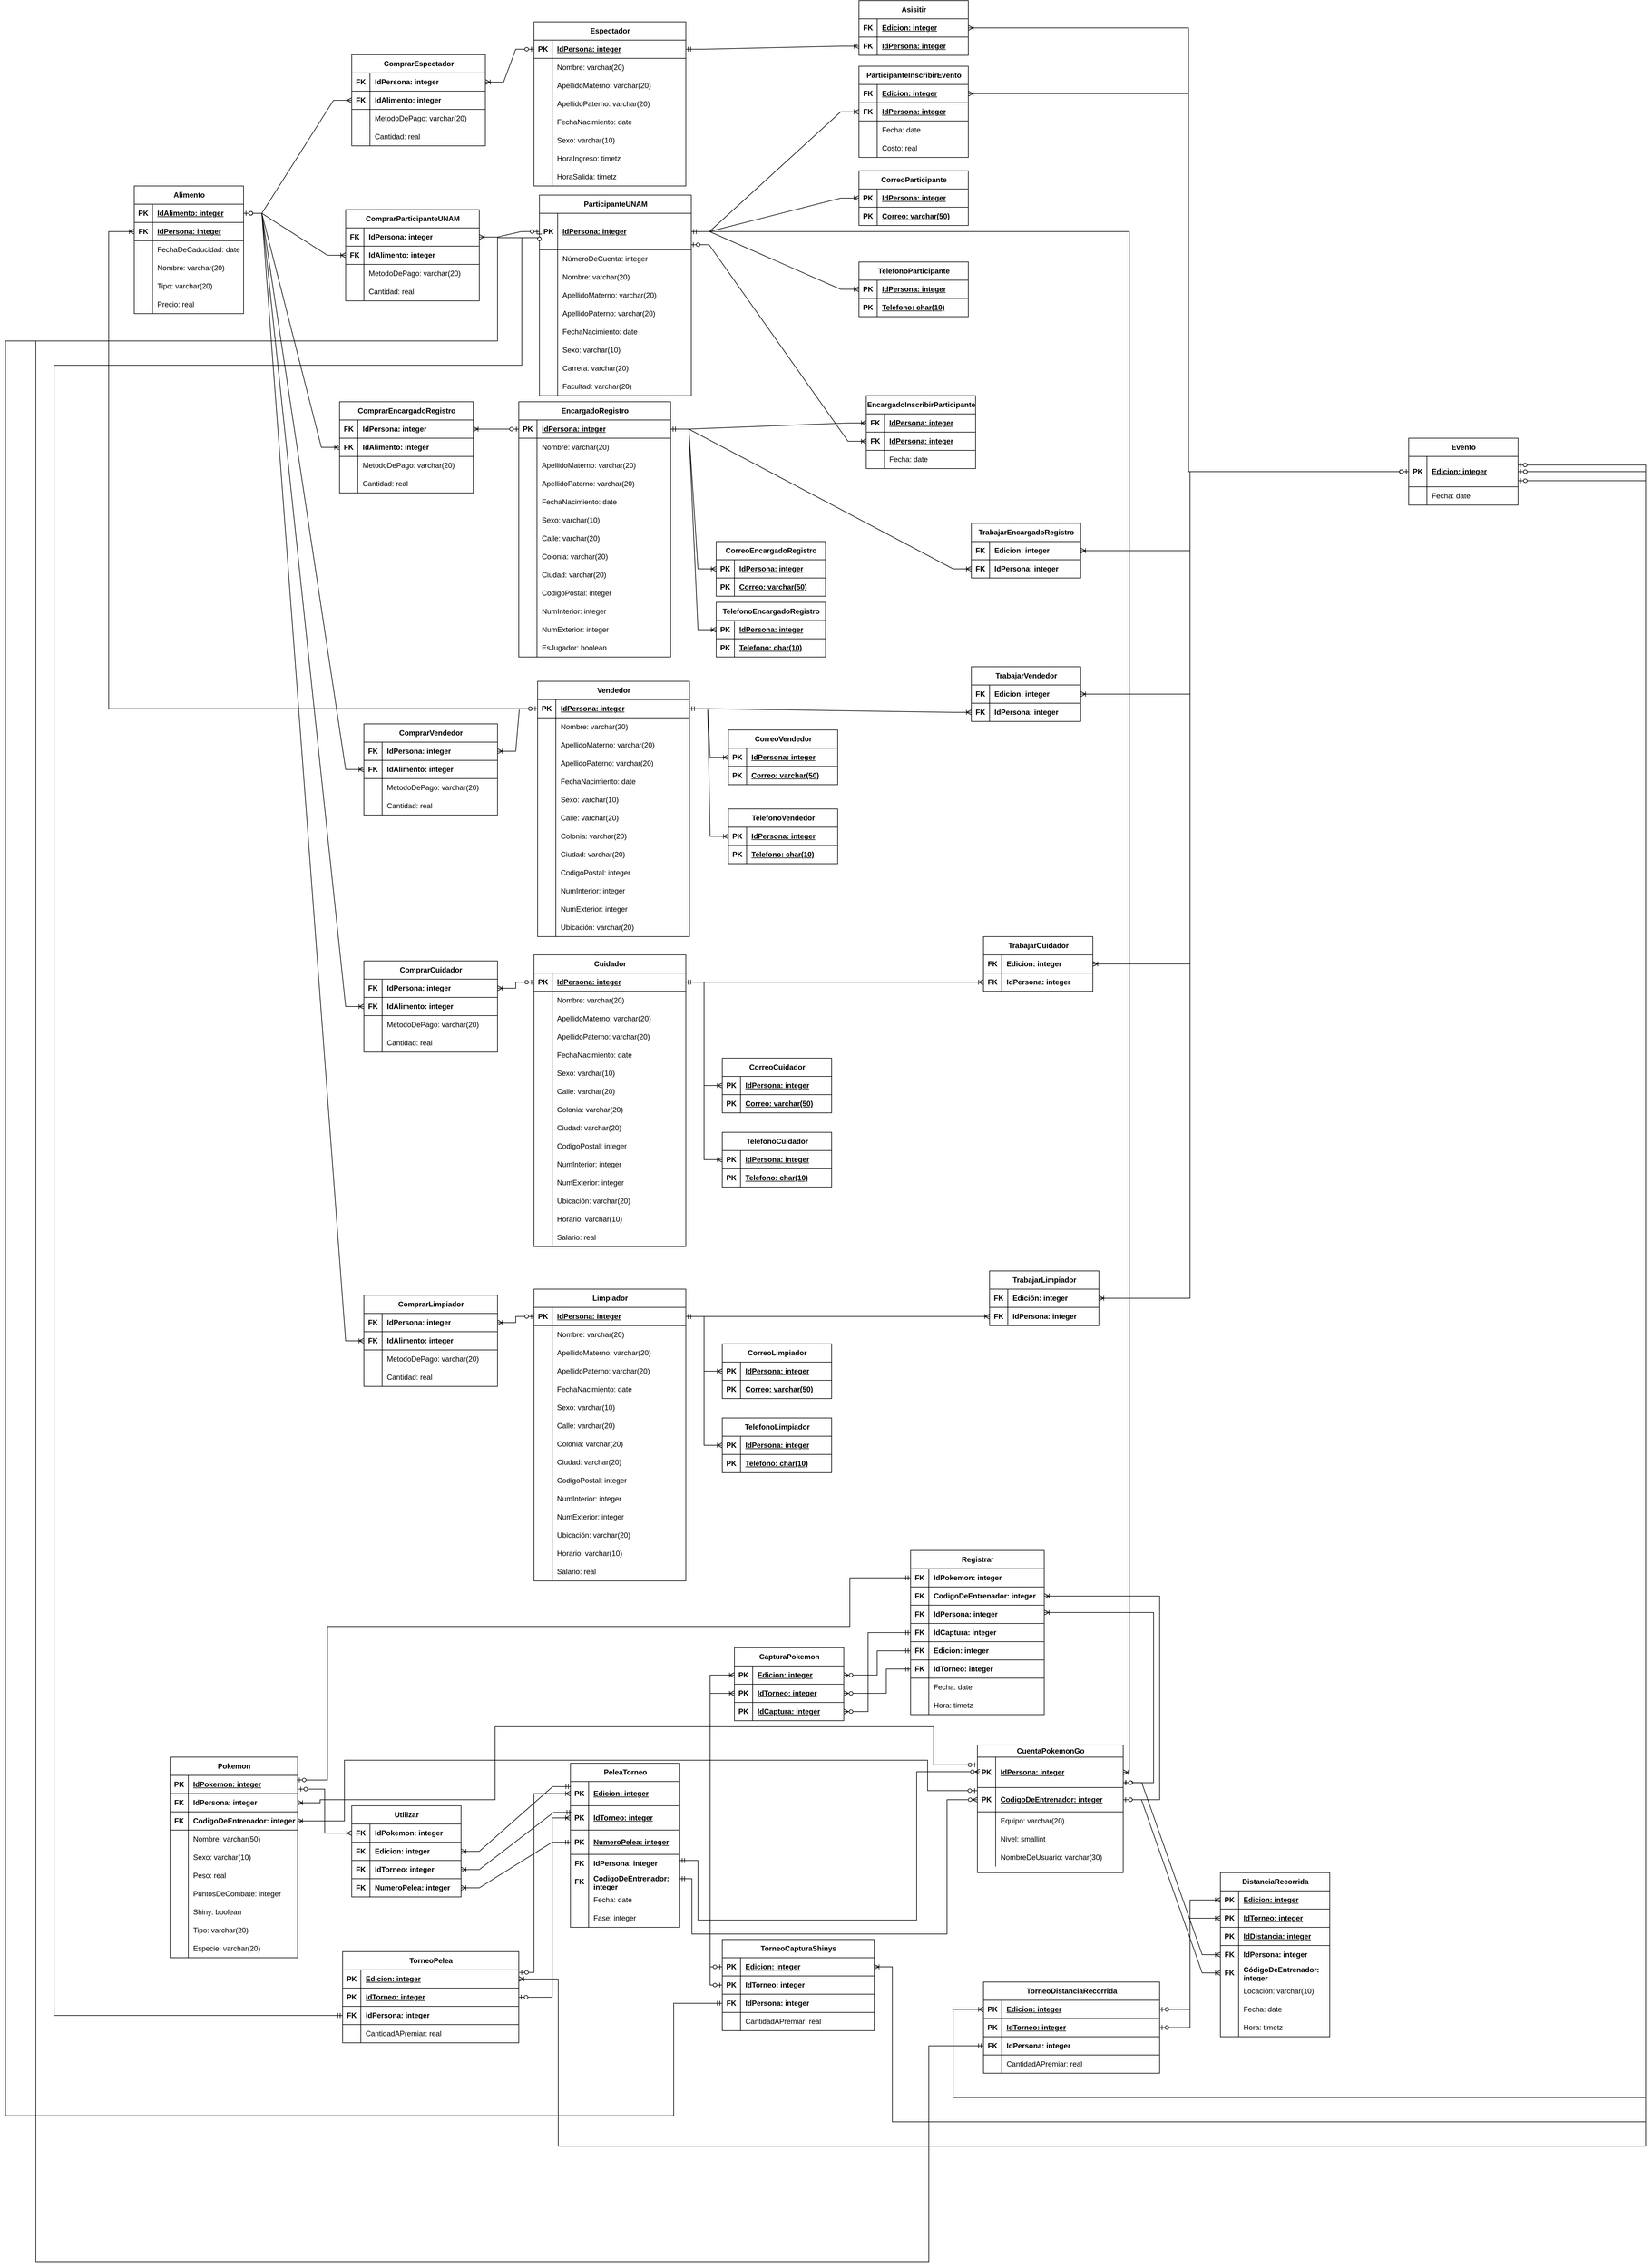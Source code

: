 <mxfile version="28.2.7">
  <diagram name="Página-1" id="_FKkdhPK0WJT9IAlAa5l">
    <mxGraphModel grid="1" page="1" gridSize="10" guides="1" tooltips="1" connect="1" arrows="1" fold="1" pageScale="1" pageWidth="827" pageHeight="1169" math="0" shadow="0">
      <root>
        <mxCell id="0" />
        <mxCell id="1" parent="0" />
        <mxCell id="VsvumLcCZqWVqpYChTMl-1" value="Evento" style="shape=table;startSize=30;container=1;collapsible=1;childLayout=tableLayout;fixedRows=1;rowLines=0;fontStyle=1;align=center;resizeLast=1;html=1;" vertex="1" parent="1">
          <mxGeometry x="1720" y="1650" width="180" height="110" as="geometry" />
        </mxCell>
        <mxCell id="6ZDOQ5kYbDwWBXO63eaW-158" value="" style="shape=tableRow;horizontal=0;startSize=0;swimlaneHead=0;swimlaneBody=0;fillColor=none;collapsible=0;dropTarget=0;points=[[0,0.5],[1,0.5]];portConstraint=eastwest;top=0;left=0;right=0;bottom=1;" vertex="1" parent="VsvumLcCZqWVqpYChTMl-1">
          <mxGeometry y="30" width="180" height="50" as="geometry" />
        </mxCell>
        <mxCell id="6ZDOQ5kYbDwWBXO63eaW-159" value="PK" style="shape=partialRectangle;connectable=0;fillColor=none;top=0;left=0;bottom=0;right=0;fontStyle=1;overflow=hidden;whiteSpace=wrap;html=1;" vertex="1" parent="6ZDOQ5kYbDwWBXO63eaW-158">
          <mxGeometry width="30" height="50" as="geometry">
            <mxRectangle width="30" height="50" as="alternateBounds" />
          </mxGeometry>
        </mxCell>
        <mxCell id="6ZDOQ5kYbDwWBXO63eaW-160" value="Edicion: integer" style="shape=partialRectangle;connectable=0;fillColor=none;top=0;left=0;bottom=0;right=0;align=left;spacingLeft=6;fontStyle=5;overflow=hidden;whiteSpace=wrap;html=1;" vertex="1" parent="6ZDOQ5kYbDwWBXO63eaW-158">
          <mxGeometry x="30" width="150" height="50" as="geometry">
            <mxRectangle width="150" height="50" as="alternateBounds" />
          </mxGeometry>
        </mxCell>
        <mxCell id="VsvumLcCZqWVqpYChTMl-5" value="" style="shape=tableRow;horizontal=0;startSize=0;swimlaneHead=0;swimlaneBody=0;fillColor=none;collapsible=0;dropTarget=0;points=[[0,0.5],[1,0.5]];portConstraint=eastwest;top=0;left=0;right=0;bottom=0;" vertex="1" parent="VsvumLcCZqWVqpYChTMl-1">
          <mxGeometry y="80" width="180" height="30" as="geometry" />
        </mxCell>
        <mxCell id="VsvumLcCZqWVqpYChTMl-6" value="" style="shape=partialRectangle;connectable=0;fillColor=none;top=0;left=0;bottom=0;right=0;editable=1;overflow=hidden;whiteSpace=wrap;html=1;" vertex="1" parent="VsvumLcCZqWVqpYChTMl-5">
          <mxGeometry width="30" height="30" as="geometry">
            <mxRectangle width="30" height="30" as="alternateBounds" />
          </mxGeometry>
        </mxCell>
        <mxCell id="VsvumLcCZqWVqpYChTMl-7" value="Fecha: date" style="shape=partialRectangle;connectable=0;fillColor=none;top=0;left=0;bottom=0;right=0;align=left;spacingLeft=6;overflow=hidden;whiteSpace=wrap;html=1;" vertex="1" parent="VsvumLcCZqWVqpYChTMl-5">
          <mxGeometry x="30" width="150" height="30" as="geometry">
            <mxRectangle width="150" height="30" as="alternateBounds" />
          </mxGeometry>
        </mxCell>
        <mxCell id="VsvumLcCZqWVqpYChTMl-27" value="Pokemon" style="shape=table;startSize=30;container=1;collapsible=1;childLayout=tableLayout;fixedRows=1;rowLines=0;fontStyle=1;align=center;resizeLast=1;html=1;" vertex="1" parent="1">
          <mxGeometry x="-319" y="3820" width="210" height="330" as="geometry" />
        </mxCell>
        <mxCell id="USy_MGjD23Z7a-bXI2zz-32" value="" style="shape=tableRow;horizontal=0;startSize=0;swimlaneHead=0;swimlaneBody=0;fillColor=none;collapsible=0;dropTarget=0;points=[[0,0.5],[1,0.5]];portConstraint=eastwest;top=0;left=0;right=0;bottom=1;" vertex="1" parent="VsvumLcCZqWVqpYChTMl-27">
          <mxGeometry y="30" width="210" height="30" as="geometry" />
        </mxCell>
        <mxCell id="USy_MGjD23Z7a-bXI2zz-33" value="PK" style="shape=partialRectangle;connectable=0;fillColor=none;top=0;left=0;bottom=0;right=0;fontStyle=1;overflow=hidden;whiteSpace=wrap;html=1;" vertex="1" parent="USy_MGjD23Z7a-bXI2zz-32">
          <mxGeometry width="30" height="30" as="geometry">
            <mxRectangle width="30" height="30" as="alternateBounds" />
          </mxGeometry>
        </mxCell>
        <mxCell id="USy_MGjD23Z7a-bXI2zz-34" value="IdPokemon: integer" style="shape=partialRectangle;connectable=0;fillColor=none;top=0;left=0;bottom=0;right=0;align=left;spacingLeft=6;fontStyle=5;overflow=hidden;whiteSpace=wrap;html=1;" vertex="1" parent="USy_MGjD23Z7a-bXI2zz-32">
          <mxGeometry x="30" width="180" height="30" as="geometry">
            <mxRectangle width="180" height="30" as="alternateBounds" />
          </mxGeometry>
        </mxCell>
        <mxCell id="USy_MGjD23Z7a-bXI2zz-35" value="" style="shape=tableRow;horizontal=0;startSize=0;swimlaneHead=0;swimlaneBody=0;fillColor=none;collapsible=0;dropTarget=0;points=[[0,0.5],[1,0.5]];portConstraint=eastwest;top=0;left=0;right=0;bottom=1;" vertex="1" parent="VsvumLcCZqWVqpYChTMl-27">
          <mxGeometry y="60" width="210" height="30" as="geometry" />
        </mxCell>
        <mxCell id="USy_MGjD23Z7a-bXI2zz-36" value="FK" style="shape=partialRectangle;connectable=0;fillColor=none;top=0;left=0;bottom=0;right=0;fontStyle=1;overflow=hidden;whiteSpace=wrap;html=1;" vertex="1" parent="USy_MGjD23Z7a-bXI2zz-35">
          <mxGeometry width="30" height="30" as="geometry">
            <mxRectangle width="30" height="30" as="alternateBounds" />
          </mxGeometry>
        </mxCell>
        <mxCell id="USy_MGjD23Z7a-bXI2zz-37" value="IdPersona:&amp;nbsp;integer" style="shape=partialRectangle;connectable=0;fillColor=none;top=0;left=0;bottom=0;right=0;align=left;spacingLeft=6;fontStyle=1;overflow=hidden;whiteSpace=wrap;html=1;" vertex="1" parent="USy_MGjD23Z7a-bXI2zz-35">
          <mxGeometry x="30" width="180" height="30" as="geometry">
            <mxRectangle width="180" height="30" as="alternateBounds" />
          </mxGeometry>
        </mxCell>
        <mxCell id="VsvumLcCZqWVqpYChTMl-28" value="" style="shape=tableRow;horizontal=0;startSize=0;swimlaneHead=0;swimlaneBody=0;fillColor=none;collapsible=0;dropTarget=0;points=[[0,0.5],[1,0.5]];portConstraint=eastwest;top=0;left=0;right=0;bottom=1;fontStyle=0" vertex="1" parent="VsvumLcCZqWVqpYChTMl-27">
          <mxGeometry y="90" width="210" height="30" as="geometry" />
        </mxCell>
        <mxCell id="VsvumLcCZqWVqpYChTMl-29" value="FK" style="shape=partialRectangle;connectable=0;fillColor=none;top=0;left=0;bottom=0;right=0;fontStyle=1;overflow=hidden;whiteSpace=wrap;html=1;" vertex="1" parent="VsvumLcCZqWVqpYChTMl-28">
          <mxGeometry width="30" height="30" as="geometry">
            <mxRectangle width="30" height="30" as="alternateBounds" />
          </mxGeometry>
        </mxCell>
        <mxCell id="VsvumLcCZqWVqpYChTMl-30" value="CodigoDeEntrenador: integer" style="shape=partialRectangle;connectable=0;fillColor=none;top=0;left=0;bottom=0;right=0;align=left;spacingLeft=6;fontStyle=1;overflow=hidden;whiteSpace=wrap;html=1;" vertex="1" parent="VsvumLcCZqWVqpYChTMl-28">
          <mxGeometry x="30" width="180" height="30" as="geometry">
            <mxRectangle width="180" height="30" as="alternateBounds" />
          </mxGeometry>
        </mxCell>
        <mxCell id="VsvumLcCZqWVqpYChTMl-31" value="" style="shape=tableRow;horizontal=0;startSize=0;swimlaneHead=0;swimlaneBody=0;fillColor=none;collapsible=0;dropTarget=0;points=[[0,0.5],[1,0.5]];portConstraint=eastwest;top=0;left=0;right=0;bottom=0;" vertex="1" parent="VsvumLcCZqWVqpYChTMl-27">
          <mxGeometry y="120" width="210" height="30" as="geometry" />
        </mxCell>
        <mxCell id="VsvumLcCZqWVqpYChTMl-32" value="" style="shape=partialRectangle;connectable=0;fillColor=none;top=0;left=0;bottom=0;right=0;editable=1;overflow=hidden;whiteSpace=wrap;html=1;" vertex="1" parent="VsvumLcCZqWVqpYChTMl-31">
          <mxGeometry width="30" height="30" as="geometry">
            <mxRectangle width="30" height="30" as="alternateBounds" />
          </mxGeometry>
        </mxCell>
        <mxCell id="VsvumLcCZqWVqpYChTMl-33" value="Nombre: varchar(50)&amp;nbsp;" style="shape=partialRectangle;connectable=0;fillColor=none;top=0;left=0;bottom=0;right=0;align=left;spacingLeft=6;overflow=hidden;whiteSpace=wrap;html=1;" vertex="1" parent="VsvumLcCZqWVqpYChTMl-31">
          <mxGeometry x="30" width="180" height="30" as="geometry">
            <mxRectangle width="180" height="30" as="alternateBounds" />
          </mxGeometry>
        </mxCell>
        <mxCell id="VsvumLcCZqWVqpYChTMl-34" value="" style="shape=tableRow;horizontal=0;startSize=0;swimlaneHead=0;swimlaneBody=0;fillColor=none;collapsible=0;dropTarget=0;points=[[0,0.5],[1,0.5]];portConstraint=eastwest;top=0;left=0;right=0;bottom=0;" vertex="1" parent="VsvumLcCZqWVqpYChTMl-27">
          <mxGeometry y="150" width="210" height="30" as="geometry" />
        </mxCell>
        <mxCell id="VsvumLcCZqWVqpYChTMl-35" value="" style="shape=partialRectangle;connectable=0;fillColor=none;top=0;left=0;bottom=0;right=0;editable=1;overflow=hidden;whiteSpace=wrap;html=1;" vertex="1" parent="VsvumLcCZqWVqpYChTMl-34">
          <mxGeometry width="30" height="30" as="geometry">
            <mxRectangle width="30" height="30" as="alternateBounds" />
          </mxGeometry>
        </mxCell>
        <mxCell id="VsvumLcCZqWVqpYChTMl-36" value="Sexo: varchar(10)" style="shape=partialRectangle;connectable=0;fillColor=none;top=0;left=0;bottom=0;right=0;align=left;spacingLeft=6;overflow=hidden;whiteSpace=wrap;html=1;" vertex="1" parent="VsvumLcCZqWVqpYChTMl-34">
          <mxGeometry x="30" width="180" height="30" as="geometry">
            <mxRectangle width="180" height="30" as="alternateBounds" />
          </mxGeometry>
        </mxCell>
        <mxCell id="VsvumLcCZqWVqpYChTMl-37" value="" style="shape=tableRow;horizontal=0;startSize=0;swimlaneHead=0;swimlaneBody=0;fillColor=none;collapsible=0;dropTarget=0;points=[[0,0.5],[1,0.5]];portConstraint=eastwest;top=0;left=0;right=0;bottom=0;" vertex="1" parent="VsvumLcCZqWVqpYChTMl-27">
          <mxGeometry y="180" width="210" height="30" as="geometry" />
        </mxCell>
        <mxCell id="VsvumLcCZqWVqpYChTMl-38" value="" style="shape=partialRectangle;connectable=0;fillColor=none;top=0;left=0;bottom=0;right=0;editable=1;overflow=hidden;whiteSpace=wrap;html=1;" vertex="1" parent="VsvumLcCZqWVqpYChTMl-37">
          <mxGeometry width="30" height="30" as="geometry">
            <mxRectangle width="30" height="30" as="alternateBounds" />
          </mxGeometry>
        </mxCell>
        <mxCell id="VsvumLcCZqWVqpYChTMl-39" value="Peso: real" style="shape=partialRectangle;connectable=0;fillColor=none;top=0;left=0;bottom=0;right=0;align=left;spacingLeft=6;overflow=hidden;whiteSpace=wrap;html=1;" vertex="1" parent="VsvumLcCZqWVqpYChTMl-37">
          <mxGeometry x="30" width="180" height="30" as="geometry">
            <mxRectangle width="180" height="30" as="alternateBounds" />
          </mxGeometry>
        </mxCell>
        <mxCell id="VsvumLcCZqWVqpYChTMl-49" style="shape=tableRow;horizontal=0;startSize=0;swimlaneHead=0;swimlaneBody=0;fillColor=none;collapsible=0;dropTarget=0;points=[[0,0.5],[1,0.5]];portConstraint=eastwest;top=0;left=0;right=0;bottom=0;" vertex="1" parent="VsvumLcCZqWVqpYChTMl-27">
          <mxGeometry y="210" width="210" height="30" as="geometry" />
        </mxCell>
        <mxCell id="VsvumLcCZqWVqpYChTMl-50" style="shape=partialRectangle;connectable=0;fillColor=none;top=0;left=0;bottom=0;right=0;editable=1;overflow=hidden;whiteSpace=wrap;html=1;" vertex="1" parent="VsvumLcCZqWVqpYChTMl-49">
          <mxGeometry width="30" height="30" as="geometry">
            <mxRectangle width="30" height="30" as="alternateBounds" />
          </mxGeometry>
        </mxCell>
        <mxCell id="VsvumLcCZqWVqpYChTMl-51" value="&lt;div&gt;PuntosDeCombate: integer&lt;/div&gt;" style="shape=partialRectangle;connectable=0;fillColor=none;top=0;left=0;bottom=0;right=0;align=left;spacingLeft=6;overflow=hidden;whiteSpace=wrap;html=1;" vertex="1" parent="VsvumLcCZqWVqpYChTMl-49">
          <mxGeometry x="30" width="180" height="30" as="geometry">
            <mxRectangle width="180" height="30" as="alternateBounds" />
          </mxGeometry>
        </mxCell>
        <mxCell id="VsvumLcCZqWVqpYChTMl-46" style="shape=tableRow;horizontal=0;startSize=0;swimlaneHead=0;swimlaneBody=0;fillColor=none;collapsible=0;dropTarget=0;points=[[0,0.5],[1,0.5]];portConstraint=eastwest;top=0;left=0;right=0;bottom=0;" vertex="1" parent="VsvumLcCZqWVqpYChTMl-27">
          <mxGeometry y="240" width="210" height="30" as="geometry" />
        </mxCell>
        <mxCell id="VsvumLcCZqWVqpYChTMl-47" style="shape=partialRectangle;connectable=0;fillColor=none;top=0;left=0;bottom=0;right=0;editable=1;overflow=hidden;whiteSpace=wrap;html=1;" vertex="1" parent="VsvumLcCZqWVqpYChTMl-46">
          <mxGeometry width="30" height="30" as="geometry">
            <mxRectangle width="30" height="30" as="alternateBounds" />
          </mxGeometry>
        </mxCell>
        <mxCell id="VsvumLcCZqWVqpYChTMl-48" value="Shiny: boolean" style="shape=partialRectangle;connectable=0;fillColor=none;top=0;left=0;bottom=0;right=0;align=left;spacingLeft=6;overflow=hidden;whiteSpace=wrap;html=1;" vertex="1" parent="VsvumLcCZqWVqpYChTMl-46">
          <mxGeometry x="30" width="180" height="30" as="geometry">
            <mxRectangle width="180" height="30" as="alternateBounds" />
          </mxGeometry>
        </mxCell>
        <mxCell id="VsvumLcCZqWVqpYChTMl-43" style="shape=tableRow;horizontal=0;startSize=0;swimlaneHead=0;swimlaneBody=0;fillColor=none;collapsible=0;dropTarget=0;points=[[0,0.5],[1,0.5]];portConstraint=eastwest;top=0;left=0;right=0;bottom=0;" vertex="1" parent="VsvumLcCZqWVqpYChTMl-27">
          <mxGeometry y="270" width="210" height="30" as="geometry" />
        </mxCell>
        <mxCell id="VsvumLcCZqWVqpYChTMl-44" style="shape=partialRectangle;connectable=0;fillColor=none;top=0;left=0;bottom=0;right=0;editable=1;overflow=hidden;whiteSpace=wrap;html=1;" vertex="1" parent="VsvumLcCZqWVqpYChTMl-43">
          <mxGeometry width="30" height="30" as="geometry">
            <mxRectangle width="30" height="30" as="alternateBounds" />
          </mxGeometry>
        </mxCell>
        <mxCell id="VsvumLcCZqWVqpYChTMl-45" value="Tipo: varchar(20)" style="shape=partialRectangle;connectable=0;fillColor=none;top=0;left=0;bottom=0;right=0;align=left;spacingLeft=6;overflow=hidden;whiteSpace=wrap;html=1;" vertex="1" parent="VsvumLcCZqWVqpYChTMl-43">
          <mxGeometry x="30" width="180" height="30" as="geometry">
            <mxRectangle width="180" height="30" as="alternateBounds" />
          </mxGeometry>
        </mxCell>
        <mxCell id="VsvumLcCZqWVqpYChTMl-40" style="shape=tableRow;horizontal=0;startSize=0;swimlaneHead=0;swimlaneBody=0;fillColor=none;collapsible=0;dropTarget=0;points=[[0,0.5],[1,0.5]];portConstraint=eastwest;top=0;left=0;right=0;bottom=0;" vertex="1" parent="VsvumLcCZqWVqpYChTMl-27">
          <mxGeometry y="300" width="210" height="30" as="geometry" />
        </mxCell>
        <mxCell id="VsvumLcCZqWVqpYChTMl-41" style="shape=partialRectangle;connectable=0;fillColor=none;top=0;left=0;bottom=0;right=0;editable=1;overflow=hidden;whiteSpace=wrap;html=1;" vertex="1" parent="VsvumLcCZqWVqpYChTMl-40">
          <mxGeometry width="30" height="30" as="geometry">
            <mxRectangle width="30" height="30" as="alternateBounds" />
          </mxGeometry>
        </mxCell>
        <mxCell id="VsvumLcCZqWVqpYChTMl-42" value="Especie: varchar(20)" style="shape=partialRectangle;connectable=0;fillColor=none;top=0;left=0;bottom=0;right=0;align=left;spacingLeft=6;overflow=hidden;whiteSpace=wrap;html=1;" vertex="1" parent="VsvumLcCZqWVqpYChTMl-40">
          <mxGeometry x="30" width="180" height="30" as="geometry">
            <mxRectangle width="180" height="30" as="alternateBounds" />
          </mxGeometry>
        </mxCell>
        <mxCell id="Rihk2LPGvLBWgyJ3BV3Q-1" value="Alimento" style="shape=table;startSize=30;container=1;collapsible=1;childLayout=tableLayout;fixedRows=1;rowLines=0;fontStyle=1;align=center;resizeLast=1;html=1;" vertex="1" parent="1">
          <mxGeometry x="-378" y="1235" width="180" height="210" as="geometry" />
        </mxCell>
        <mxCell id="Rihk2LPGvLBWgyJ3BV3Q-2" value="" style="shape=tableRow;horizontal=0;startSize=0;swimlaneHead=0;swimlaneBody=0;fillColor=none;collapsible=0;dropTarget=0;points=[[0,0.5],[1,0.5]];portConstraint=eastwest;top=0;left=0;right=0;bottom=1;" vertex="1" parent="Rihk2LPGvLBWgyJ3BV3Q-1">
          <mxGeometry y="30" width="180" height="30" as="geometry" />
        </mxCell>
        <mxCell id="Rihk2LPGvLBWgyJ3BV3Q-3" value="PK" style="shape=partialRectangle;connectable=0;fillColor=none;top=0;left=0;bottom=0;right=0;fontStyle=1;overflow=hidden;whiteSpace=wrap;html=1;" vertex="1" parent="Rihk2LPGvLBWgyJ3BV3Q-2">
          <mxGeometry width="30" height="30" as="geometry">
            <mxRectangle width="30" height="30" as="alternateBounds" />
          </mxGeometry>
        </mxCell>
        <mxCell id="Rihk2LPGvLBWgyJ3BV3Q-4" value="IdAlimento: integer" style="shape=partialRectangle;connectable=0;fillColor=none;top=0;left=0;bottom=0;right=0;align=left;spacingLeft=6;fontStyle=5;overflow=hidden;whiteSpace=wrap;html=1;" vertex="1" parent="Rihk2LPGvLBWgyJ3BV3Q-2">
          <mxGeometry x="30" width="150" height="30" as="geometry">
            <mxRectangle width="150" height="30" as="alternateBounds" />
          </mxGeometry>
        </mxCell>
        <mxCell id="6ZDOQ5kYbDwWBXO63eaW-230" style="shape=tableRow;horizontal=0;startSize=0;swimlaneHead=0;swimlaneBody=0;fillColor=none;collapsible=0;dropTarget=0;points=[[0,0.5],[1,0.5]];portConstraint=eastwest;top=0;left=0;right=0;bottom=1;" vertex="1" parent="Rihk2LPGvLBWgyJ3BV3Q-1">
          <mxGeometry y="60" width="180" height="30" as="geometry" />
        </mxCell>
        <mxCell id="6ZDOQ5kYbDwWBXO63eaW-231" value="FK" style="shape=partialRectangle;connectable=0;fillColor=none;top=0;left=0;bottom=0;right=0;fontStyle=1;overflow=hidden;whiteSpace=wrap;html=1;" vertex="1" parent="6ZDOQ5kYbDwWBXO63eaW-230">
          <mxGeometry width="30" height="30" as="geometry">
            <mxRectangle width="30" height="30" as="alternateBounds" />
          </mxGeometry>
        </mxCell>
        <mxCell id="6ZDOQ5kYbDwWBXO63eaW-232" value="IdPersona:&amp;nbsp;integer" style="shape=partialRectangle;connectable=0;fillColor=none;top=0;left=0;bottom=0;right=0;align=left;spacingLeft=6;fontStyle=5;overflow=hidden;whiteSpace=wrap;html=1;" vertex="1" parent="6ZDOQ5kYbDwWBXO63eaW-230">
          <mxGeometry x="30" width="150" height="30" as="geometry">
            <mxRectangle width="150" height="30" as="alternateBounds" />
          </mxGeometry>
        </mxCell>
        <mxCell id="Rihk2LPGvLBWgyJ3BV3Q-5" value="" style="shape=tableRow;horizontal=0;startSize=0;swimlaneHead=0;swimlaneBody=0;fillColor=none;collapsible=0;dropTarget=0;points=[[0,0.5],[1,0.5]];portConstraint=eastwest;top=0;left=0;right=0;bottom=0;" vertex="1" parent="Rihk2LPGvLBWgyJ3BV3Q-1">
          <mxGeometry y="90" width="180" height="30" as="geometry" />
        </mxCell>
        <mxCell id="Rihk2LPGvLBWgyJ3BV3Q-6" value="" style="shape=partialRectangle;connectable=0;fillColor=none;top=0;left=0;bottom=0;right=0;editable=1;overflow=hidden;whiteSpace=wrap;html=1;" vertex="1" parent="Rihk2LPGvLBWgyJ3BV3Q-5">
          <mxGeometry width="30" height="30" as="geometry">
            <mxRectangle width="30" height="30" as="alternateBounds" />
          </mxGeometry>
        </mxCell>
        <mxCell id="Rihk2LPGvLBWgyJ3BV3Q-7" value="FechaDeCaducidad: date" style="shape=partialRectangle;connectable=0;fillColor=none;top=0;left=0;bottom=0;right=0;align=left;spacingLeft=6;overflow=hidden;whiteSpace=wrap;html=1;" vertex="1" parent="Rihk2LPGvLBWgyJ3BV3Q-5">
          <mxGeometry x="30" width="150" height="30" as="geometry">
            <mxRectangle width="150" height="30" as="alternateBounds" />
          </mxGeometry>
        </mxCell>
        <mxCell id="Rihk2LPGvLBWgyJ3BV3Q-8" value="" style="shape=tableRow;horizontal=0;startSize=0;swimlaneHead=0;swimlaneBody=0;fillColor=none;collapsible=0;dropTarget=0;points=[[0,0.5],[1,0.5]];portConstraint=eastwest;top=0;left=0;right=0;bottom=0;" vertex="1" parent="Rihk2LPGvLBWgyJ3BV3Q-1">
          <mxGeometry y="120" width="180" height="30" as="geometry" />
        </mxCell>
        <mxCell id="Rihk2LPGvLBWgyJ3BV3Q-9" value="" style="shape=partialRectangle;connectable=0;fillColor=none;top=0;left=0;bottom=0;right=0;editable=1;overflow=hidden;whiteSpace=wrap;html=1;" vertex="1" parent="Rihk2LPGvLBWgyJ3BV3Q-8">
          <mxGeometry width="30" height="30" as="geometry">
            <mxRectangle width="30" height="30" as="alternateBounds" />
          </mxGeometry>
        </mxCell>
        <mxCell id="Rihk2LPGvLBWgyJ3BV3Q-10" value="Nombre: varchar(20)" style="shape=partialRectangle;connectable=0;fillColor=none;top=0;left=0;bottom=0;right=0;align=left;spacingLeft=6;overflow=hidden;whiteSpace=wrap;html=1;" vertex="1" parent="Rihk2LPGvLBWgyJ3BV3Q-8">
          <mxGeometry x="30" width="150" height="30" as="geometry">
            <mxRectangle width="150" height="30" as="alternateBounds" />
          </mxGeometry>
        </mxCell>
        <mxCell id="Rihk2LPGvLBWgyJ3BV3Q-11" value="" style="shape=tableRow;horizontal=0;startSize=0;swimlaneHead=0;swimlaneBody=0;fillColor=none;collapsible=0;dropTarget=0;points=[[0,0.5],[1,0.5]];portConstraint=eastwest;top=0;left=0;right=0;bottom=0;" vertex="1" parent="Rihk2LPGvLBWgyJ3BV3Q-1">
          <mxGeometry y="150" width="180" height="30" as="geometry" />
        </mxCell>
        <mxCell id="Rihk2LPGvLBWgyJ3BV3Q-12" value="" style="shape=partialRectangle;connectable=0;fillColor=none;top=0;left=0;bottom=0;right=0;editable=1;overflow=hidden;whiteSpace=wrap;html=1;" vertex="1" parent="Rihk2LPGvLBWgyJ3BV3Q-11">
          <mxGeometry width="30" height="30" as="geometry">
            <mxRectangle width="30" height="30" as="alternateBounds" />
          </mxGeometry>
        </mxCell>
        <mxCell id="Rihk2LPGvLBWgyJ3BV3Q-13" value="Tipo: varchar(20)" style="shape=partialRectangle;connectable=0;fillColor=none;top=0;left=0;bottom=0;right=0;align=left;spacingLeft=6;overflow=hidden;whiteSpace=wrap;html=1;" vertex="1" parent="Rihk2LPGvLBWgyJ3BV3Q-11">
          <mxGeometry x="30" width="150" height="30" as="geometry">
            <mxRectangle width="150" height="30" as="alternateBounds" />
          </mxGeometry>
        </mxCell>
        <mxCell id="Rihk2LPGvLBWgyJ3BV3Q-14" style="shape=tableRow;horizontal=0;startSize=0;swimlaneHead=0;swimlaneBody=0;fillColor=none;collapsible=0;dropTarget=0;points=[[0,0.5],[1,0.5]];portConstraint=eastwest;top=0;left=0;right=0;bottom=0;" vertex="1" parent="Rihk2LPGvLBWgyJ3BV3Q-1">
          <mxGeometry y="180" width="180" height="30" as="geometry" />
        </mxCell>
        <mxCell id="Rihk2LPGvLBWgyJ3BV3Q-15" style="shape=partialRectangle;connectable=0;fillColor=none;top=0;left=0;bottom=0;right=0;editable=1;overflow=hidden;whiteSpace=wrap;html=1;" vertex="1" parent="Rihk2LPGvLBWgyJ3BV3Q-14">
          <mxGeometry width="30" height="30" as="geometry">
            <mxRectangle width="30" height="30" as="alternateBounds" />
          </mxGeometry>
        </mxCell>
        <mxCell id="Rihk2LPGvLBWgyJ3BV3Q-16" value="Precio: real" style="shape=partialRectangle;connectable=0;fillColor=none;top=0;left=0;bottom=0;right=0;align=left;spacingLeft=6;overflow=hidden;whiteSpace=wrap;html=1;" vertex="1" parent="Rihk2LPGvLBWgyJ3BV3Q-14">
          <mxGeometry x="30" width="150" height="30" as="geometry">
            <mxRectangle width="150" height="30" as="alternateBounds" />
          </mxGeometry>
        </mxCell>
        <mxCell id="Rihk2LPGvLBWgyJ3BV3Q-17" value="Espectador" style="shape=table;startSize=30;container=1;collapsible=1;childLayout=tableLayout;fixedRows=1;rowLines=0;fontStyle=1;align=center;resizeLast=1;html=1;" vertex="1" parent="1">
          <mxGeometry x="280" y="965" width="250" height="270" as="geometry" />
        </mxCell>
        <mxCell id="Rihk2LPGvLBWgyJ3BV3Q-18" value="" style="shape=tableRow;horizontal=0;startSize=0;swimlaneHead=0;swimlaneBody=0;fillColor=none;collapsible=0;dropTarget=0;points=[[0,0.5],[1,0.5]];portConstraint=eastwest;top=0;left=0;right=0;bottom=1;" vertex="1" parent="Rihk2LPGvLBWgyJ3BV3Q-17">
          <mxGeometry y="30" width="250" height="30" as="geometry" />
        </mxCell>
        <mxCell id="Rihk2LPGvLBWgyJ3BV3Q-19" value="PK" style="shape=partialRectangle;connectable=0;fillColor=none;top=0;left=0;bottom=0;right=0;fontStyle=1;overflow=hidden;whiteSpace=wrap;html=1;" vertex="1" parent="Rihk2LPGvLBWgyJ3BV3Q-18">
          <mxGeometry width="30" height="30" as="geometry">
            <mxRectangle width="30" height="30" as="alternateBounds" />
          </mxGeometry>
        </mxCell>
        <mxCell id="Rihk2LPGvLBWgyJ3BV3Q-20" value="IdPersona:&amp;nbsp;integer" style="shape=partialRectangle;connectable=0;fillColor=none;top=0;left=0;bottom=0;right=0;align=left;spacingLeft=6;fontStyle=5;overflow=hidden;whiteSpace=wrap;html=1;" vertex="1" parent="Rihk2LPGvLBWgyJ3BV3Q-18">
          <mxGeometry x="30" width="220" height="30" as="geometry">
            <mxRectangle width="220" height="30" as="alternateBounds" />
          </mxGeometry>
        </mxCell>
        <mxCell id="Rihk2LPGvLBWgyJ3BV3Q-21" value="" style="shape=tableRow;horizontal=0;startSize=0;swimlaneHead=0;swimlaneBody=0;fillColor=none;collapsible=0;dropTarget=0;points=[[0,0.5],[1,0.5]];portConstraint=eastwest;top=0;left=0;right=0;bottom=0;" vertex="1" parent="Rihk2LPGvLBWgyJ3BV3Q-17">
          <mxGeometry y="60" width="250" height="30" as="geometry" />
        </mxCell>
        <mxCell id="Rihk2LPGvLBWgyJ3BV3Q-22" value="" style="shape=partialRectangle;connectable=0;fillColor=none;top=0;left=0;bottom=0;right=0;editable=1;overflow=hidden;whiteSpace=wrap;html=1;" vertex="1" parent="Rihk2LPGvLBWgyJ3BV3Q-21">
          <mxGeometry width="30" height="30" as="geometry">
            <mxRectangle width="30" height="30" as="alternateBounds" />
          </mxGeometry>
        </mxCell>
        <mxCell id="Rihk2LPGvLBWgyJ3BV3Q-23" value="Nombre: varchar(20)" style="shape=partialRectangle;connectable=0;fillColor=none;top=0;left=0;bottom=0;right=0;align=left;spacingLeft=6;overflow=hidden;whiteSpace=wrap;html=1;" vertex="1" parent="Rihk2LPGvLBWgyJ3BV3Q-21">
          <mxGeometry x="30" width="220" height="30" as="geometry">
            <mxRectangle width="220" height="30" as="alternateBounds" />
          </mxGeometry>
        </mxCell>
        <mxCell id="Rihk2LPGvLBWgyJ3BV3Q-24" value="" style="shape=tableRow;horizontal=0;startSize=0;swimlaneHead=0;swimlaneBody=0;fillColor=none;collapsible=0;dropTarget=0;points=[[0,0.5],[1,0.5]];portConstraint=eastwest;top=0;left=0;right=0;bottom=0;" vertex="1" parent="Rihk2LPGvLBWgyJ3BV3Q-17">
          <mxGeometry y="90" width="250" height="30" as="geometry" />
        </mxCell>
        <mxCell id="Rihk2LPGvLBWgyJ3BV3Q-25" value="" style="shape=partialRectangle;connectable=0;fillColor=none;top=0;left=0;bottom=0;right=0;editable=1;overflow=hidden;whiteSpace=wrap;html=1;" vertex="1" parent="Rihk2LPGvLBWgyJ3BV3Q-24">
          <mxGeometry width="30" height="30" as="geometry">
            <mxRectangle width="30" height="30" as="alternateBounds" />
          </mxGeometry>
        </mxCell>
        <mxCell id="Rihk2LPGvLBWgyJ3BV3Q-26" value="ApellidoMaterno: varchar(20)" style="shape=partialRectangle;connectable=0;fillColor=none;top=0;left=0;bottom=0;right=0;align=left;spacingLeft=6;overflow=hidden;whiteSpace=wrap;html=1;" vertex="1" parent="Rihk2LPGvLBWgyJ3BV3Q-24">
          <mxGeometry x="30" width="220" height="30" as="geometry">
            <mxRectangle width="220" height="30" as="alternateBounds" />
          </mxGeometry>
        </mxCell>
        <mxCell id="Rihk2LPGvLBWgyJ3BV3Q-27" value="" style="shape=tableRow;horizontal=0;startSize=0;swimlaneHead=0;swimlaneBody=0;fillColor=none;collapsible=0;dropTarget=0;points=[[0,0.5],[1,0.5]];portConstraint=eastwest;top=0;left=0;right=0;bottom=0;" vertex="1" parent="Rihk2LPGvLBWgyJ3BV3Q-17">
          <mxGeometry y="120" width="250" height="30" as="geometry" />
        </mxCell>
        <mxCell id="Rihk2LPGvLBWgyJ3BV3Q-28" value="" style="shape=partialRectangle;connectable=0;fillColor=none;top=0;left=0;bottom=0;right=0;editable=1;overflow=hidden;whiteSpace=wrap;html=1;" vertex="1" parent="Rihk2LPGvLBWgyJ3BV3Q-27">
          <mxGeometry width="30" height="30" as="geometry">
            <mxRectangle width="30" height="30" as="alternateBounds" />
          </mxGeometry>
        </mxCell>
        <mxCell id="Rihk2LPGvLBWgyJ3BV3Q-29" value="ApellidoPaterno: varchar(20)" style="shape=partialRectangle;connectable=0;fillColor=none;top=0;left=0;bottom=0;right=0;align=left;spacingLeft=6;overflow=hidden;whiteSpace=wrap;html=1;" vertex="1" parent="Rihk2LPGvLBWgyJ3BV3Q-27">
          <mxGeometry x="30" width="220" height="30" as="geometry">
            <mxRectangle width="220" height="30" as="alternateBounds" />
          </mxGeometry>
        </mxCell>
        <mxCell id="Rihk2LPGvLBWgyJ3BV3Q-30" style="shape=tableRow;horizontal=0;startSize=0;swimlaneHead=0;swimlaneBody=0;fillColor=none;collapsible=0;dropTarget=0;points=[[0,0.5],[1,0.5]];portConstraint=eastwest;top=0;left=0;right=0;bottom=0;" vertex="1" parent="Rihk2LPGvLBWgyJ3BV3Q-17">
          <mxGeometry y="150" width="250" height="30" as="geometry" />
        </mxCell>
        <mxCell id="Rihk2LPGvLBWgyJ3BV3Q-31" style="shape=partialRectangle;connectable=0;fillColor=none;top=0;left=0;bottom=0;right=0;editable=1;overflow=hidden;whiteSpace=wrap;html=1;" vertex="1" parent="Rihk2LPGvLBWgyJ3BV3Q-30">
          <mxGeometry width="30" height="30" as="geometry">
            <mxRectangle width="30" height="30" as="alternateBounds" />
          </mxGeometry>
        </mxCell>
        <mxCell id="Rihk2LPGvLBWgyJ3BV3Q-32" value="FechaNacimiento: date" style="shape=partialRectangle;connectable=0;fillColor=none;top=0;left=0;bottom=0;right=0;align=left;spacingLeft=6;overflow=hidden;whiteSpace=wrap;html=1;" vertex="1" parent="Rihk2LPGvLBWgyJ3BV3Q-30">
          <mxGeometry x="30" width="220" height="30" as="geometry">
            <mxRectangle width="220" height="30" as="alternateBounds" />
          </mxGeometry>
        </mxCell>
        <mxCell id="Rihk2LPGvLBWgyJ3BV3Q-33" style="shape=tableRow;horizontal=0;startSize=0;swimlaneHead=0;swimlaneBody=0;fillColor=none;collapsible=0;dropTarget=0;points=[[0,0.5],[1,0.5]];portConstraint=eastwest;top=0;left=0;right=0;bottom=0;" vertex="1" parent="Rihk2LPGvLBWgyJ3BV3Q-17">
          <mxGeometry y="180" width="250" height="30" as="geometry" />
        </mxCell>
        <mxCell id="Rihk2LPGvLBWgyJ3BV3Q-34" style="shape=partialRectangle;connectable=0;fillColor=none;top=0;left=0;bottom=0;right=0;editable=1;overflow=hidden;whiteSpace=wrap;html=1;" vertex="1" parent="Rihk2LPGvLBWgyJ3BV3Q-33">
          <mxGeometry width="30" height="30" as="geometry">
            <mxRectangle width="30" height="30" as="alternateBounds" />
          </mxGeometry>
        </mxCell>
        <mxCell id="Rihk2LPGvLBWgyJ3BV3Q-35" value="Sexo: varchar(10)" style="shape=partialRectangle;connectable=0;fillColor=none;top=0;left=0;bottom=0;right=0;align=left;spacingLeft=6;overflow=hidden;whiteSpace=wrap;html=1;" vertex="1" parent="Rihk2LPGvLBWgyJ3BV3Q-33">
          <mxGeometry x="30" width="220" height="30" as="geometry">
            <mxRectangle width="220" height="30" as="alternateBounds" />
          </mxGeometry>
        </mxCell>
        <mxCell id="Rihk2LPGvLBWgyJ3BV3Q-36" style="shape=tableRow;horizontal=0;startSize=0;swimlaneHead=0;swimlaneBody=0;fillColor=none;collapsible=0;dropTarget=0;points=[[0,0.5],[1,0.5]];portConstraint=eastwest;top=0;left=0;right=0;bottom=0;" vertex="1" parent="Rihk2LPGvLBWgyJ3BV3Q-17">
          <mxGeometry y="210" width="250" height="30" as="geometry" />
        </mxCell>
        <mxCell id="Rihk2LPGvLBWgyJ3BV3Q-37" style="shape=partialRectangle;connectable=0;fillColor=none;top=0;left=0;bottom=0;right=0;editable=1;overflow=hidden;whiteSpace=wrap;html=1;" vertex="1" parent="Rihk2LPGvLBWgyJ3BV3Q-36">
          <mxGeometry width="30" height="30" as="geometry">
            <mxRectangle width="30" height="30" as="alternateBounds" />
          </mxGeometry>
        </mxCell>
        <mxCell id="Rihk2LPGvLBWgyJ3BV3Q-38" value="HoraIngreso: timetz" style="shape=partialRectangle;connectable=0;fillColor=none;top=0;left=0;bottom=0;right=0;align=left;spacingLeft=6;overflow=hidden;whiteSpace=wrap;html=1;" vertex="1" parent="Rihk2LPGvLBWgyJ3BV3Q-36">
          <mxGeometry x="30" width="220" height="30" as="geometry">
            <mxRectangle width="220" height="30" as="alternateBounds" />
          </mxGeometry>
        </mxCell>
        <mxCell id="Rihk2LPGvLBWgyJ3BV3Q-39" style="shape=tableRow;horizontal=0;startSize=0;swimlaneHead=0;swimlaneBody=0;fillColor=none;collapsible=0;dropTarget=0;points=[[0,0.5],[1,0.5]];portConstraint=eastwest;top=0;left=0;right=0;bottom=0;" vertex="1" parent="Rihk2LPGvLBWgyJ3BV3Q-17">
          <mxGeometry y="240" width="250" height="30" as="geometry" />
        </mxCell>
        <mxCell id="Rihk2LPGvLBWgyJ3BV3Q-40" style="shape=partialRectangle;connectable=0;fillColor=none;top=0;left=0;bottom=0;right=0;editable=1;overflow=hidden;whiteSpace=wrap;html=1;" vertex="1" parent="Rihk2LPGvLBWgyJ3BV3Q-39">
          <mxGeometry width="30" height="30" as="geometry">
            <mxRectangle width="30" height="30" as="alternateBounds" />
          </mxGeometry>
        </mxCell>
        <mxCell id="Rihk2LPGvLBWgyJ3BV3Q-41" value="HoraSalida: timetz" style="shape=partialRectangle;connectable=0;fillColor=none;top=0;left=0;bottom=0;right=0;align=left;spacingLeft=6;overflow=hidden;whiteSpace=wrap;html=1;" vertex="1" parent="Rihk2LPGvLBWgyJ3BV3Q-39">
          <mxGeometry x="30" width="220" height="30" as="geometry">
            <mxRectangle width="220" height="30" as="alternateBounds" />
          </mxGeometry>
        </mxCell>
        <mxCell id="Rihk2LPGvLBWgyJ3BV3Q-42" value="ParticipanteUNAM" style="shape=table;startSize=30;container=1;collapsible=1;childLayout=tableLayout;fixedRows=1;rowLines=0;fontStyle=1;align=center;resizeLast=1;html=1;" vertex="1" parent="1">
          <mxGeometry x="289" y="1250" width="250" height="330" as="geometry" />
        </mxCell>
        <mxCell id="Rihk2LPGvLBWgyJ3BV3Q-43" value="" style="shape=tableRow;horizontal=0;startSize=0;swimlaneHead=0;swimlaneBody=0;fillColor=none;collapsible=0;dropTarget=0;points=[[0,0.5],[1,0.5]];portConstraint=eastwest;top=0;left=0;right=0;bottom=1;" vertex="1" parent="Rihk2LPGvLBWgyJ3BV3Q-42">
          <mxGeometry y="30" width="250" height="60" as="geometry" />
        </mxCell>
        <mxCell id="Rihk2LPGvLBWgyJ3BV3Q-44" value="PK" style="shape=partialRectangle;connectable=0;fillColor=none;top=0;left=0;bottom=0;right=0;fontStyle=1;overflow=hidden;whiteSpace=wrap;html=1;" vertex="1" parent="Rihk2LPGvLBWgyJ3BV3Q-43">
          <mxGeometry width="30" height="60" as="geometry">
            <mxRectangle width="30" height="60" as="alternateBounds" />
          </mxGeometry>
        </mxCell>
        <mxCell id="Rihk2LPGvLBWgyJ3BV3Q-45" value="IdPersona:&amp;nbsp;integer" style="shape=partialRectangle;connectable=0;fillColor=none;top=0;left=0;bottom=0;right=0;align=left;spacingLeft=6;fontStyle=5;overflow=hidden;whiteSpace=wrap;html=1;" vertex="1" parent="Rihk2LPGvLBWgyJ3BV3Q-43">
          <mxGeometry x="30" width="220" height="60" as="geometry">
            <mxRectangle width="220" height="60" as="alternateBounds" />
          </mxGeometry>
        </mxCell>
        <mxCell id="_iDSBw35HRIVJetTsyqG-1" style="shape=tableRow;horizontal=0;startSize=0;swimlaneHead=0;swimlaneBody=0;fillColor=none;collapsible=0;dropTarget=0;points=[[0,0.5],[1,0.5]];portConstraint=eastwest;top=0;left=0;right=0;bottom=0;" vertex="1" parent="Rihk2LPGvLBWgyJ3BV3Q-42">
          <mxGeometry y="90" width="250" height="30" as="geometry" />
        </mxCell>
        <mxCell id="_iDSBw35HRIVJetTsyqG-2" style="shape=partialRectangle;connectable=0;fillColor=none;top=0;left=0;bottom=0;right=0;editable=1;overflow=hidden;whiteSpace=wrap;html=1;" vertex="1" parent="_iDSBw35HRIVJetTsyqG-1">
          <mxGeometry width="30" height="30" as="geometry">
            <mxRectangle width="30" height="30" as="alternateBounds" />
          </mxGeometry>
        </mxCell>
        <mxCell id="_iDSBw35HRIVJetTsyqG-3" value="NúmeroDeCuenta: integer" style="shape=partialRectangle;connectable=0;fillColor=none;top=0;left=0;bottom=0;right=0;align=left;spacingLeft=6;overflow=hidden;whiteSpace=wrap;html=1;" vertex="1" parent="_iDSBw35HRIVJetTsyqG-1">
          <mxGeometry x="30" width="220" height="30" as="geometry">
            <mxRectangle width="220" height="30" as="alternateBounds" />
          </mxGeometry>
        </mxCell>
        <mxCell id="Rihk2LPGvLBWgyJ3BV3Q-46" value="" style="shape=tableRow;horizontal=0;startSize=0;swimlaneHead=0;swimlaneBody=0;fillColor=none;collapsible=0;dropTarget=0;points=[[0,0.5],[1,0.5]];portConstraint=eastwest;top=0;left=0;right=0;bottom=0;" vertex="1" parent="Rihk2LPGvLBWgyJ3BV3Q-42">
          <mxGeometry y="120" width="250" height="30" as="geometry" />
        </mxCell>
        <mxCell id="Rihk2LPGvLBWgyJ3BV3Q-47" value="" style="shape=partialRectangle;connectable=0;fillColor=none;top=0;left=0;bottom=0;right=0;editable=1;overflow=hidden;whiteSpace=wrap;html=1;" vertex="1" parent="Rihk2LPGvLBWgyJ3BV3Q-46">
          <mxGeometry width="30" height="30" as="geometry">
            <mxRectangle width="30" height="30" as="alternateBounds" />
          </mxGeometry>
        </mxCell>
        <mxCell id="Rihk2LPGvLBWgyJ3BV3Q-48" value="Nombre: varchar(20)" style="shape=partialRectangle;connectable=0;fillColor=none;top=0;left=0;bottom=0;right=0;align=left;spacingLeft=6;overflow=hidden;whiteSpace=wrap;html=1;" vertex="1" parent="Rihk2LPGvLBWgyJ3BV3Q-46">
          <mxGeometry x="30" width="220" height="30" as="geometry">
            <mxRectangle width="220" height="30" as="alternateBounds" />
          </mxGeometry>
        </mxCell>
        <mxCell id="Rihk2LPGvLBWgyJ3BV3Q-49" value="" style="shape=tableRow;horizontal=0;startSize=0;swimlaneHead=0;swimlaneBody=0;fillColor=none;collapsible=0;dropTarget=0;points=[[0,0.5],[1,0.5]];portConstraint=eastwest;top=0;left=0;right=0;bottom=0;" vertex="1" parent="Rihk2LPGvLBWgyJ3BV3Q-42">
          <mxGeometry y="150" width="250" height="30" as="geometry" />
        </mxCell>
        <mxCell id="Rihk2LPGvLBWgyJ3BV3Q-50" value="" style="shape=partialRectangle;connectable=0;fillColor=none;top=0;left=0;bottom=0;right=0;editable=1;overflow=hidden;whiteSpace=wrap;html=1;" vertex="1" parent="Rihk2LPGvLBWgyJ3BV3Q-49">
          <mxGeometry width="30" height="30" as="geometry">
            <mxRectangle width="30" height="30" as="alternateBounds" />
          </mxGeometry>
        </mxCell>
        <mxCell id="Rihk2LPGvLBWgyJ3BV3Q-51" value="ApellidoMaterno: varchar(20)" style="shape=partialRectangle;connectable=0;fillColor=none;top=0;left=0;bottom=0;right=0;align=left;spacingLeft=6;overflow=hidden;whiteSpace=wrap;html=1;" vertex="1" parent="Rihk2LPGvLBWgyJ3BV3Q-49">
          <mxGeometry x="30" width="220" height="30" as="geometry">
            <mxRectangle width="220" height="30" as="alternateBounds" />
          </mxGeometry>
        </mxCell>
        <mxCell id="Rihk2LPGvLBWgyJ3BV3Q-52" value="" style="shape=tableRow;horizontal=0;startSize=0;swimlaneHead=0;swimlaneBody=0;fillColor=none;collapsible=0;dropTarget=0;points=[[0,0.5],[1,0.5]];portConstraint=eastwest;top=0;left=0;right=0;bottom=0;" vertex="1" parent="Rihk2LPGvLBWgyJ3BV3Q-42">
          <mxGeometry y="180" width="250" height="30" as="geometry" />
        </mxCell>
        <mxCell id="Rihk2LPGvLBWgyJ3BV3Q-53" value="" style="shape=partialRectangle;connectable=0;fillColor=none;top=0;left=0;bottom=0;right=0;editable=1;overflow=hidden;whiteSpace=wrap;html=1;" vertex="1" parent="Rihk2LPGvLBWgyJ3BV3Q-52">
          <mxGeometry width="30" height="30" as="geometry">
            <mxRectangle width="30" height="30" as="alternateBounds" />
          </mxGeometry>
        </mxCell>
        <mxCell id="Rihk2LPGvLBWgyJ3BV3Q-54" value="ApellidoPaterno: varchar(20)" style="shape=partialRectangle;connectable=0;fillColor=none;top=0;left=0;bottom=0;right=0;align=left;spacingLeft=6;overflow=hidden;whiteSpace=wrap;html=1;" vertex="1" parent="Rihk2LPGvLBWgyJ3BV3Q-52">
          <mxGeometry x="30" width="220" height="30" as="geometry">
            <mxRectangle width="220" height="30" as="alternateBounds" />
          </mxGeometry>
        </mxCell>
        <mxCell id="Rihk2LPGvLBWgyJ3BV3Q-55" style="shape=tableRow;horizontal=0;startSize=0;swimlaneHead=0;swimlaneBody=0;fillColor=none;collapsible=0;dropTarget=0;points=[[0,0.5],[1,0.5]];portConstraint=eastwest;top=0;left=0;right=0;bottom=0;" vertex="1" parent="Rihk2LPGvLBWgyJ3BV3Q-42">
          <mxGeometry y="210" width="250" height="30" as="geometry" />
        </mxCell>
        <mxCell id="Rihk2LPGvLBWgyJ3BV3Q-56" style="shape=partialRectangle;connectable=0;fillColor=none;top=0;left=0;bottom=0;right=0;editable=1;overflow=hidden;whiteSpace=wrap;html=1;" vertex="1" parent="Rihk2LPGvLBWgyJ3BV3Q-55">
          <mxGeometry width="30" height="30" as="geometry">
            <mxRectangle width="30" height="30" as="alternateBounds" />
          </mxGeometry>
        </mxCell>
        <mxCell id="Rihk2LPGvLBWgyJ3BV3Q-57" value="FechaNacimiento: date" style="shape=partialRectangle;connectable=0;fillColor=none;top=0;left=0;bottom=0;right=0;align=left;spacingLeft=6;overflow=hidden;whiteSpace=wrap;html=1;" vertex="1" parent="Rihk2LPGvLBWgyJ3BV3Q-55">
          <mxGeometry x="30" width="220" height="30" as="geometry">
            <mxRectangle width="220" height="30" as="alternateBounds" />
          </mxGeometry>
        </mxCell>
        <mxCell id="Rihk2LPGvLBWgyJ3BV3Q-58" style="shape=tableRow;horizontal=0;startSize=0;swimlaneHead=0;swimlaneBody=0;fillColor=none;collapsible=0;dropTarget=0;points=[[0,0.5],[1,0.5]];portConstraint=eastwest;top=0;left=0;right=0;bottom=0;" vertex="1" parent="Rihk2LPGvLBWgyJ3BV3Q-42">
          <mxGeometry y="240" width="250" height="30" as="geometry" />
        </mxCell>
        <mxCell id="Rihk2LPGvLBWgyJ3BV3Q-59" style="shape=partialRectangle;connectable=0;fillColor=none;top=0;left=0;bottom=0;right=0;editable=1;overflow=hidden;whiteSpace=wrap;html=1;" vertex="1" parent="Rihk2LPGvLBWgyJ3BV3Q-58">
          <mxGeometry width="30" height="30" as="geometry">
            <mxRectangle width="30" height="30" as="alternateBounds" />
          </mxGeometry>
        </mxCell>
        <mxCell id="Rihk2LPGvLBWgyJ3BV3Q-60" value="Sexo: varchar(10)" style="shape=partialRectangle;connectable=0;fillColor=none;top=0;left=0;bottom=0;right=0;align=left;spacingLeft=6;overflow=hidden;whiteSpace=wrap;html=1;" vertex="1" parent="Rihk2LPGvLBWgyJ3BV3Q-58">
          <mxGeometry x="30" width="220" height="30" as="geometry">
            <mxRectangle width="220" height="30" as="alternateBounds" />
          </mxGeometry>
        </mxCell>
        <mxCell id="Rihk2LPGvLBWgyJ3BV3Q-61" style="shape=tableRow;horizontal=0;startSize=0;swimlaneHead=0;swimlaneBody=0;fillColor=none;collapsible=0;dropTarget=0;points=[[0,0.5],[1,0.5]];portConstraint=eastwest;top=0;left=0;right=0;bottom=0;" vertex="1" parent="Rihk2LPGvLBWgyJ3BV3Q-42">
          <mxGeometry y="270" width="250" height="30" as="geometry" />
        </mxCell>
        <mxCell id="Rihk2LPGvLBWgyJ3BV3Q-62" style="shape=partialRectangle;connectable=0;fillColor=none;top=0;left=0;bottom=0;right=0;editable=1;overflow=hidden;whiteSpace=wrap;html=1;" vertex="1" parent="Rihk2LPGvLBWgyJ3BV3Q-61">
          <mxGeometry width="30" height="30" as="geometry">
            <mxRectangle width="30" height="30" as="alternateBounds" />
          </mxGeometry>
        </mxCell>
        <mxCell id="Rihk2LPGvLBWgyJ3BV3Q-63" value="Carrera: varchar(20)" style="shape=partialRectangle;connectable=0;fillColor=none;top=0;left=0;bottom=0;right=0;align=left;spacingLeft=6;overflow=hidden;whiteSpace=wrap;html=1;" vertex="1" parent="Rihk2LPGvLBWgyJ3BV3Q-61">
          <mxGeometry x="30" width="220" height="30" as="geometry">
            <mxRectangle width="220" height="30" as="alternateBounds" />
          </mxGeometry>
        </mxCell>
        <mxCell id="Rihk2LPGvLBWgyJ3BV3Q-64" style="shape=tableRow;horizontal=0;startSize=0;swimlaneHead=0;swimlaneBody=0;fillColor=none;collapsible=0;dropTarget=0;points=[[0,0.5],[1,0.5]];portConstraint=eastwest;top=0;left=0;right=0;bottom=0;" vertex="1" parent="Rihk2LPGvLBWgyJ3BV3Q-42">
          <mxGeometry y="300" width="250" height="30" as="geometry" />
        </mxCell>
        <mxCell id="Rihk2LPGvLBWgyJ3BV3Q-65" style="shape=partialRectangle;connectable=0;fillColor=none;top=0;left=0;bottom=0;right=0;editable=1;overflow=hidden;whiteSpace=wrap;html=1;" vertex="1" parent="Rihk2LPGvLBWgyJ3BV3Q-64">
          <mxGeometry width="30" height="30" as="geometry">
            <mxRectangle width="30" height="30" as="alternateBounds" />
          </mxGeometry>
        </mxCell>
        <mxCell id="Rihk2LPGvLBWgyJ3BV3Q-66" value="Facultad: varchar(20)" style="shape=partialRectangle;connectable=0;fillColor=none;top=0;left=0;bottom=0;right=0;align=left;spacingLeft=6;overflow=hidden;whiteSpace=wrap;html=1;" vertex="1" parent="Rihk2LPGvLBWgyJ3BV3Q-64">
          <mxGeometry x="30" width="220" height="30" as="geometry">
            <mxRectangle width="220" height="30" as="alternateBounds" />
          </mxGeometry>
        </mxCell>
        <mxCell id="Rihk2LPGvLBWgyJ3BV3Q-67" value="CorreoParticipante" style="shape=table;startSize=30;container=1;collapsible=1;childLayout=tableLayout;fixedRows=1;rowLines=0;fontStyle=1;align=center;resizeLast=1;html=1;" vertex="1" parent="1">
          <mxGeometry x="815" y="1210" width="180" height="90" as="geometry" />
        </mxCell>
        <mxCell id="Rihk2LPGvLBWgyJ3BV3Q-68" value="" style="shape=tableRow;horizontal=0;startSize=0;swimlaneHead=0;swimlaneBody=0;fillColor=none;collapsible=0;dropTarget=0;points=[[0,0.5],[1,0.5]];portConstraint=eastwest;top=0;left=0;right=0;bottom=1;" vertex="1" parent="Rihk2LPGvLBWgyJ3BV3Q-67">
          <mxGeometry y="30" width="180" height="30" as="geometry" />
        </mxCell>
        <mxCell id="Rihk2LPGvLBWgyJ3BV3Q-69" value="PK" style="shape=partialRectangle;connectable=0;fillColor=none;top=0;left=0;bottom=0;right=0;fontStyle=1;overflow=hidden;whiteSpace=wrap;html=1;" vertex="1" parent="Rihk2LPGvLBWgyJ3BV3Q-68">
          <mxGeometry width="30" height="30" as="geometry">
            <mxRectangle width="30" height="30" as="alternateBounds" />
          </mxGeometry>
        </mxCell>
        <mxCell id="Rihk2LPGvLBWgyJ3BV3Q-70" value="IdPersona:&amp;nbsp;integer" style="shape=partialRectangle;connectable=0;fillColor=none;top=0;left=0;bottom=0;right=0;align=left;spacingLeft=6;fontStyle=5;overflow=hidden;whiteSpace=wrap;html=1;" vertex="1" parent="Rihk2LPGvLBWgyJ3BV3Q-68">
          <mxGeometry x="30" width="150" height="30" as="geometry">
            <mxRectangle width="150" height="30" as="alternateBounds" />
          </mxGeometry>
        </mxCell>
        <mxCell id="Rihk2LPGvLBWgyJ3BV3Q-71" value="" style="shape=tableRow;horizontal=0;startSize=0;swimlaneHead=0;swimlaneBody=0;fillColor=none;collapsible=0;dropTarget=0;points=[[0,0.5],[1,0.5]];portConstraint=eastwest;top=0;left=0;right=0;bottom=0;" vertex="1" parent="Rihk2LPGvLBWgyJ3BV3Q-67">
          <mxGeometry y="60" width="180" height="30" as="geometry" />
        </mxCell>
        <mxCell id="Rihk2LPGvLBWgyJ3BV3Q-72" value="PK" style="shape=partialRectangle;connectable=0;fillColor=none;top=0;left=0;bottom=0;right=0;editable=1;overflow=hidden;whiteSpace=wrap;html=1;fontStyle=1" vertex="1" parent="Rihk2LPGvLBWgyJ3BV3Q-71">
          <mxGeometry width="30" height="30" as="geometry">
            <mxRectangle width="30" height="30" as="alternateBounds" />
          </mxGeometry>
        </mxCell>
        <mxCell id="Rihk2LPGvLBWgyJ3BV3Q-73" value="&lt;b&gt;Correo: varchar(50)&lt;/b&gt;" style="shape=partialRectangle;connectable=0;fillColor=none;top=0;left=0;bottom=0;right=0;align=left;spacingLeft=6;overflow=hidden;whiteSpace=wrap;html=1;fontStyle=4" vertex="1" parent="Rihk2LPGvLBWgyJ3BV3Q-71">
          <mxGeometry x="30" width="150" height="30" as="geometry">
            <mxRectangle width="150" height="30" as="alternateBounds" />
          </mxGeometry>
        </mxCell>
        <mxCell id="Rihk2LPGvLBWgyJ3BV3Q-80" value="TelefonoParticipante" style="shape=table;startSize=30;container=1;collapsible=1;childLayout=tableLayout;fixedRows=1;rowLines=0;fontStyle=1;align=center;resizeLast=1;html=1;" vertex="1" parent="1">
          <mxGeometry x="815" y="1360" width="180" height="90" as="geometry" />
        </mxCell>
        <mxCell id="Rihk2LPGvLBWgyJ3BV3Q-81" value="" style="shape=tableRow;horizontal=0;startSize=0;swimlaneHead=0;swimlaneBody=0;fillColor=none;collapsible=0;dropTarget=0;points=[[0,0.5],[1,0.5]];portConstraint=eastwest;top=0;left=0;right=0;bottom=1;" vertex="1" parent="Rihk2LPGvLBWgyJ3BV3Q-80">
          <mxGeometry y="30" width="180" height="30" as="geometry" />
        </mxCell>
        <mxCell id="Rihk2LPGvLBWgyJ3BV3Q-82" value="PK" style="shape=partialRectangle;connectable=0;fillColor=none;top=0;left=0;bottom=0;right=0;fontStyle=1;overflow=hidden;whiteSpace=wrap;html=1;" vertex="1" parent="Rihk2LPGvLBWgyJ3BV3Q-81">
          <mxGeometry width="30" height="30" as="geometry">
            <mxRectangle width="30" height="30" as="alternateBounds" />
          </mxGeometry>
        </mxCell>
        <mxCell id="Rihk2LPGvLBWgyJ3BV3Q-83" value="IdPersona:&amp;nbsp;integer" style="shape=partialRectangle;connectable=0;fillColor=none;top=0;left=0;bottom=0;right=0;align=left;spacingLeft=6;fontStyle=5;overflow=hidden;whiteSpace=wrap;html=1;" vertex="1" parent="Rihk2LPGvLBWgyJ3BV3Q-81">
          <mxGeometry x="30" width="150" height="30" as="geometry">
            <mxRectangle width="150" height="30" as="alternateBounds" />
          </mxGeometry>
        </mxCell>
        <mxCell id="Rihk2LPGvLBWgyJ3BV3Q-84" value="" style="shape=tableRow;horizontal=0;startSize=0;swimlaneHead=0;swimlaneBody=0;fillColor=none;collapsible=0;dropTarget=0;points=[[0,0.5],[1,0.5]];portConstraint=eastwest;top=0;left=0;right=0;bottom=0;" vertex="1" parent="Rihk2LPGvLBWgyJ3BV3Q-80">
          <mxGeometry y="60" width="180" height="30" as="geometry" />
        </mxCell>
        <mxCell id="Rihk2LPGvLBWgyJ3BV3Q-85" value="PK" style="shape=partialRectangle;connectable=0;fillColor=none;top=0;left=0;bottom=0;right=0;editable=1;overflow=hidden;whiteSpace=wrap;html=1;fontStyle=1" vertex="1" parent="Rihk2LPGvLBWgyJ3BV3Q-84">
          <mxGeometry width="30" height="30" as="geometry">
            <mxRectangle width="30" height="30" as="alternateBounds" />
          </mxGeometry>
        </mxCell>
        <mxCell id="Rihk2LPGvLBWgyJ3BV3Q-86" value="&lt;b&gt;&lt;u&gt;Telefono: char(10)&lt;/u&gt;&lt;/b&gt;" style="shape=partialRectangle;connectable=0;fillColor=none;top=0;left=0;bottom=0;right=0;align=left;spacingLeft=6;overflow=hidden;whiteSpace=wrap;html=1;" vertex="1" parent="Rihk2LPGvLBWgyJ3BV3Q-84">
          <mxGeometry x="30" width="150" height="30" as="geometry">
            <mxRectangle width="150" height="30" as="alternateBounds" />
          </mxGeometry>
        </mxCell>
        <mxCell id="Rihk2LPGvLBWgyJ3BV3Q-87" value="Vendedor" style="shape=table;startSize=30;container=1;collapsible=1;childLayout=tableLayout;fixedRows=1;rowLines=0;fontStyle=1;align=center;resizeLast=1;html=1;" vertex="1" parent="1">
          <mxGeometry x="286" y="2050" width="250" height="420" as="geometry" />
        </mxCell>
        <mxCell id="Rihk2LPGvLBWgyJ3BV3Q-88" value="" style="shape=tableRow;horizontal=0;startSize=0;swimlaneHead=0;swimlaneBody=0;fillColor=none;collapsible=0;dropTarget=0;points=[[0,0.5],[1,0.5]];portConstraint=eastwest;top=0;left=0;right=0;bottom=1;" vertex="1" parent="Rihk2LPGvLBWgyJ3BV3Q-87">
          <mxGeometry y="30" width="250" height="30" as="geometry" />
        </mxCell>
        <mxCell id="Rihk2LPGvLBWgyJ3BV3Q-89" value="PK" style="shape=partialRectangle;connectable=0;fillColor=none;top=0;left=0;bottom=0;right=0;fontStyle=1;overflow=hidden;whiteSpace=wrap;html=1;" vertex="1" parent="Rihk2LPGvLBWgyJ3BV3Q-88">
          <mxGeometry width="30" height="30" as="geometry">
            <mxRectangle width="30" height="30" as="alternateBounds" />
          </mxGeometry>
        </mxCell>
        <mxCell id="Rihk2LPGvLBWgyJ3BV3Q-90" value="IdPersona: integer" style="shape=partialRectangle;connectable=0;fillColor=none;top=0;left=0;bottom=0;right=0;align=left;spacingLeft=6;fontStyle=5;overflow=hidden;whiteSpace=wrap;html=1;" vertex="1" parent="Rihk2LPGvLBWgyJ3BV3Q-88">
          <mxGeometry x="30" width="220" height="30" as="geometry">
            <mxRectangle width="220" height="30" as="alternateBounds" />
          </mxGeometry>
        </mxCell>
        <mxCell id="Rihk2LPGvLBWgyJ3BV3Q-91" value="" style="shape=tableRow;horizontal=0;startSize=0;swimlaneHead=0;swimlaneBody=0;fillColor=none;collapsible=0;dropTarget=0;points=[[0,0.5],[1,0.5]];portConstraint=eastwest;top=0;left=0;right=0;bottom=0;" vertex="1" parent="Rihk2LPGvLBWgyJ3BV3Q-87">
          <mxGeometry y="60" width="250" height="30" as="geometry" />
        </mxCell>
        <mxCell id="Rihk2LPGvLBWgyJ3BV3Q-92" value="" style="shape=partialRectangle;connectable=0;fillColor=none;top=0;left=0;bottom=0;right=0;editable=1;overflow=hidden;whiteSpace=wrap;html=1;" vertex="1" parent="Rihk2LPGvLBWgyJ3BV3Q-91">
          <mxGeometry width="30" height="30" as="geometry">
            <mxRectangle width="30" height="30" as="alternateBounds" />
          </mxGeometry>
        </mxCell>
        <mxCell id="Rihk2LPGvLBWgyJ3BV3Q-93" value="Nombre: varchar(20)" style="shape=partialRectangle;connectable=0;fillColor=none;top=0;left=0;bottom=0;right=0;align=left;spacingLeft=6;overflow=hidden;whiteSpace=wrap;html=1;" vertex="1" parent="Rihk2LPGvLBWgyJ3BV3Q-91">
          <mxGeometry x="30" width="220" height="30" as="geometry">
            <mxRectangle width="220" height="30" as="alternateBounds" />
          </mxGeometry>
        </mxCell>
        <mxCell id="Rihk2LPGvLBWgyJ3BV3Q-94" value="" style="shape=tableRow;horizontal=0;startSize=0;swimlaneHead=0;swimlaneBody=0;fillColor=none;collapsible=0;dropTarget=0;points=[[0,0.5],[1,0.5]];portConstraint=eastwest;top=0;left=0;right=0;bottom=0;" vertex="1" parent="Rihk2LPGvLBWgyJ3BV3Q-87">
          <mxGeometry y="90" width="250" height="30" as="geometry" />
        </mxCell>
        <mxCell id="Rihk2LPGvLBWgyJ3BV3Q-95" value="" style="shape=partialRectangle;connectable=0;fillColor=none;top=0;left=0;bottom=0;right=0;editable=1;overflow=hidden;whiteSpace=wrap;html=1;" vertex="1" parent="Rihk2LPGvLBWgyJ3BV3Q-94">
          <mxGeometry width="30" height="30" as="geometry">
            <mxRectangle width="30" height="30" as="alternateBounds" />
          </mxGeometry>
        </mxCell>
        <mxCell id="Rihk2LPGvLBWgyJ3BV3Q-96" value="ApellidoMaterno: varchar(20)" style="shape=partialRectangle;connectable=0;fillColor=none;top=0;left=0;bottom=0;right=0;align=left;spacingLeft=6;overflow=hidden;whiteSpace=wrap;html=1;" vertex="1" parent="Rihk2LPGvLBWgyJ3BV3Q-94">
          <mxGeometry x="30" width="220" height="30" as="geometry">
            <mxRectangle width="220" height="30" as="alternateBounds" />
          </mxGeometry>
        </mxCell>
        <mxCell id="Rihk2LPGvLBWgyJ3BV3Q-97" value="" style="shape=tableRow;horizontal=0;startSize=0;swimlaneHead=0;swimlaneBody=0;fillColor=none;collapsible=0;dropTarget=0;points=[[0,0.5],[1,0.5]];portConstraint=eastwest;top=0;left=0;right=0;bottom=0;" vertex="1" parent="Rihk2LPGvLBWgyJ3BV3Q-87">
          <mxGeometry y="120" width="250" height="30" as="geometry" />
        </mxCell>
        <mxCell id="Rihk2LPGvLBWgyJ3BV3Q-98" value="" style="shape=partialRectangle;connectable=0;fillColor=none;top=0;left=0;bottom=0;right=0;editable=1;overflow=hidden;whiteSpace=wrap;html=1;" vertex="1" parent="Rihk2LPGvLBWgyJ3BV3Q-97">
          <mxGeometry width="30" height="30" as="geometry">
            <mxRectangle width="30" height="30" as="alternateBounds" />
          </mxGeometry>
        </mxCell>
        <mxCell id="Rihk2LPGvLBWgyJ3BV3Q-99" value="ApellidoPaterno: varchar(20)" style="shape=partialRectangle;connectable=0;fillColor=none;top=0;left=0;bottom=0;right=0;align=left;spacingLeft=6;overflow=hidden;whiteSpace=wrap;html=1;" vertex="1" parent="Rihk2LPGvLBWgyJ3BV3Q-97">
          <mxGeometry x="30" width="220" height="30" as="geometry">
            <mxRectangle width="220" height="30" as="alternateBounds" />
          </mxGeometry>
        </mxCell>
        <mxCell id="Rihk2LPGvLBWgyJ3BV3Q-100" style="shape=tableRow;horizontal=0;startSize=0;swimlaneHead=0;swimlaneBody=0;fillColor=none;collapsible=0;dropTarget=0;points=[[0,0.5],[1,0.5]];portConstraint=eastwest;top=0;left=0;right=0;bottom=0;" vertex="1" parent="Rihk2LPGvLBWgyJ3BV3Q-87">
          <mxGeometry y="150" width="250" height="30" as="geometry" />
        </mxCell>
        <mxCell id="Rihk2LPGvLBWgyJ3BV3Q-101" style="shape=partialRectangle;connectable=0;fillColor=none;top=0;left=0;bottom=0;right=0;editable=1;overflow=hidden;whiteSpace=wrap;html=1;" vertex="1" parent="Rihk2LPGvLBWgyJ3BV3Q-100">
          <mxGeometry width="30" height="30" as="geometry">
            <mxRectangle width="30" height="30" as="alternateBounds" />
          </mxGeometry>
        </mxCell>
        <mxCell id="Rihk2LPGvLBWgyJ3BV3Q-102" value="FechaNacimiento: date" style="shape=partialRectangle;connectable=0;fillColor=none;top=0;left=0;bottom=0;right=0;align=left;spacingLeft=6;overflow=hidden;whiteSpace=wrap;html=1;" vertex="1" parent="Rihk2LPGvLBWgyJ3BV3Q-100">
          <mxGeometry x="30" width="220" height="30" as="geometry">
            <mxRectangle width="220" height="30" as="alternateBounds" />
          </mxGeometry>
        </mxCell>
        <mxCell id="Rihk2LPGvLBWgyJ3BV3Q-103" style="shape=tableRow;horizontal=0;startSize=0;swimlaneHead=0;swimlaneBody=0;fillColor=none;collapsible=0;dropTarget=0;points=[[0,0.5],[1,0.5]];portConstraint=eastwest;top=0;left=0;right=0;bottom=0;" vertex="1" parent="Rihk2LPGvLBWgyJ3BV3Q-87">
          <mxGeometry y="180" width="250" height="30" as="geometry" />
        </mxCell>
        <mxCell id="Rihk2LPGvLBWgyJ3BV3Q-104" style="shape=partialRectangle;connectable=0;fillColor=none;top=0;left=0;bottom=0;right=0;editable=1;overflow=hidden;whiteSpace=wrap;html=1;" vertex="1" parent="Rihk2LPGvLBWgyJ3BV3Q-103">
          <mxGeometry width="30" height="30" as="geometry">
            <mxRectangle width="30" height="30" as="alternateBounds" />
          </mxGeometry>
        </mxCell>
        <mxCell id="Rihk2LPGvLBWgyJ3BV3Q-105" value="Sexo: varchar(10)" style="shape=partialRectangle;connectable=0;fillColor=none;top=0;left=0;bottom=0;right=0;align=left;spacingLeft=6;overflow=hidden;whiteSpace=wrap;html=1;" vertex="1" parent="Rihk2LPGvLBWgyJ3BV3Q-103">
          <mxGeometry x="30" width="220" height="30" as="geometry">
            <mxRectangle width="220" height="30" as="alternateBounds" />
          </mxGeometry>
        </mxCell>
        <mxCell id="Rihk2LPGvLBWgyJ3BV3Q-106" style="shape=tableRow;horizontal=0;startSize=0;swimlaneHead=0;swimlaneBody=0;fillColor=none;collapsible=0;dropTarget=0;points=[[0,0.5],[1,0.5]];portConstraint=eastwest;top=0;left=0;right=0;bottom=0;" vertex="1" parent="Rihk2LPGvLBWgyJ3BV3Q-87">
          <mxGeometry y="210" width="250" height="30" as="geometry" />
        </mxCell>
        <mxCell id="Rihk2LPGvLBWgyJ3BV3Q-107" style="shape=partialRectangle;connectable=0;fillColor=none;top=0;left=0;bottom=0;right=0;editable=1;overflow=hidden;whiteSpace=wrap;html=1;" vertex="1" parent="Rihk2LPGvLBWgyJ3BV3Q-106">
          <mxGeometry width="30" height="30" as="geometry">
            <mxRectangle width="30" height="30" as="alternateBounds" />
          </mxGeometry>
        </mxCell>
        <mxCell id="Rihk2LPGvLBWgyJ3BV3Q-108" value="Calle: varchar(20)" style="shape=partialRectangle;connectable=0;fillColor=none;top=0;left=0;bottom=0;right=0;align=left;spacingLeft=6;overflow=hidden;whiteSpace=wrap;html=1;" vertex="1" parent="Rihk2LPGvLBWgyJ3BV3Q-106">
          <mxGeometry x="30" width="220" height="30" as="geometry">
            <mxRectangle width="220" height="30" as="alternateBounds" />
          </mxGeometry>
        </mxCell>
        <mxCell id="Rihk2LPGvLBWgyJ3BV3Q-109" style="shape=tableRow;horizontal=0;startSize=0;swimlaneHead=0;swimlaneBody=0;fillColor=none;collapsible=0;dropTarget=0;points=[[0,0.5],[1,0.5]];portConstraint=eastwest;top=0;left=0;right=0;bottom=0;" vertex="1" parent="Rihk2LPGvLBWgyJ3BV3Q-87">
          <mxGeometry y="240" width="250" height="30" as="geometry" />
        </mxCell>
        <mxCell id="Rihk2LPGvLBWgyJ3BV3Q-110" style="shape=partialRectangle;connectable=0;fillColor=none;top=0;left=0;bottom=0;right=0;editable=1;overflow=hidden;whiteSpace=wrap;html=1;" vertex="1" parent="Rihk2LPGvLBWgyJ3BV3Q-109">
          <mxGeometry width="30" height="30" as="geometry">
            <mxRectangle width="30" height="30" as="alternateBounds" />
          </mxGeometry>
        </mxCell>
        <mxCell id="Rihk2LPGvLBWgyJ3BV3Q-111" value="Colonia: varchar(20)" style="shape=partialRectangle;connectable=0;fillColor=none;top=0;left=0;bottom=0;right=0;align=left;spacingLeft=6;overflow=hidden;whiteSpace=wrap;html=1;" vertex="1" parent="Rihk2LPGvLBWgyJ3BV3Q-109">
          <mxGeometry x="30" width="220" height="30" as="geometry">
            <mxRectangle width="220" height="30" as="alternateBounds" />
          </mxGeometry>
        </mxCell>
        <mxCell id="Rihk2LPGvLBWgyJ3BV3Q-112" style="shape=tableRow;horizontal=0;startSize=0;swimlaneHead=0;swimlaneBody=0;fillColor=none;collapsible=0;dropTarget=0;points=[[0,0.5],[1,0.5]];portConstraint=eastwest;top=0;left=0;right=0;bottom=0;" vertex="1" parent="Rihk2LPGvLBWgyJ3BV3Q-87">
          <mxGeometry y="270" width="250" height="30" as="geometry" />
        </mxCell>
        <mxCell id="Rihk2LPGvLBWgyJ3BV3Q-113" style="shape=partialRectangle;connectable=0;fillColor=none;top=0;left=0;bottom=0;right=0;editable=1;overflow=hidden;whiteSpace=wrap;html=1;" vertex="1" parent="Rihk2LPGvLBWgyJ3BV3Q-112">
          <mxGeometry width="30" height="30" as="geometry">
            <mxRectangle width="30" height="30" as="alternateBounds" />
          </mxGeometry>
        </mxCell>
        <mxCell id="Rihk2LPGvLBWgyJ3BV3Q-114" value="Ciudad: varchar(20)" style="shape=partialRectangle;connectable=0;fillColor=none;top=0;left=0;bottom=0;right=0;align=left;spacingLeft=6;overflow=hidden;whiteSpace=wrap;html=1;" vertex="1" parent="Rihk2LPGvLBWgyJ3BV3Q-112">
          <mxGeometry x="30" width="220" height="30" as="geometry">
            <mxRectangle width="220" height="30" as="alternateBounds" />
          </mxGeometry>
        </mxCell>
        <mxCell id="Rihk2LPGvLBWgyJ3BV3Q-115" style="shape=tableRow;horizontal=0;startSize=0;swimlaneHead=0;swimlaneBody=0;fillColor=none;collapsible=0;dropTarget=0;points=[[0,0.5],[1,0.5]];portConstraint=eastwest;top=0;left=0;right=0;bottom=0;" vertex="1" parent="Rihk2LPGvLBWgyJ3BV3Q-87">
          <mxGeometry y="300" width="250" height="30" as="geometry" />
        </mxCell>
        <mxCell id="Rihk2LPGvLBWgyJ3BV3Q-116" style="shape=partialRectangle;connectable=0;fillColor=none;top=0;left=0;bottom=0;right=0;editable=1;overflow=hidden;whiteSpace=wrap;html=1;" vertex="1" parent="Rihk2LPGvLBWgyJ3BV3Q-115">
          <mxGeometry width="30" height="30" as="geometry">
            <mxRectangle width="30" height="30" as="alternateBounds" />
          </mxGeometry>
        </mxCell>
        <mxCell id="Rihk2LPGvLBWgyJ3BV3Q-117" value="CodigoPostal: integer" style="shape=partialRectangle;connectable=0;fillColor=none;top=0;left=0;bottom=0;right=0;align=left;spacingLeft=6;overflow=hidden;whiteSpace=wrap;html=1;" vertex="1" parent="Rihk2LPGvLBWgyJ3BV3Q-115">
          <mxGeometry x="30" width="220" height="30" as="geometry">
            <mxRectangle width="220" height="30" as="alternateBounds" />
          </mxGeometry>
        </mxCell>
        <mxCell id="Rihk2LPGvLBWgyJ3BV3Q-118" style="shape=tableRow;horizontal=0;startSize=0;swimlaneHead=0;swimlaneBody=0;fillColor=none;collapsible=0;dropTarget=0;points=[[0,0.5],[1,0.5]];portConstraint=eastwest;top=0;left=0;right=0;bottom=0;" vertex="1" parent="Rihk2LPGvLBWgyJ3BV3Q-87">
          <mxGeometry y="330" width="250" height="30" as="geometry" />
        </mxCell>
        <mxCell id="Rihk2LPGvLBWgyJ3BV3Q-119" style="shape=partialRectangle;connectable=0;fillColor=none;top=0;left=0;bottom=0;right=0;editable=1;overflow=hidden;whiteSpace=wrap;html=1;" vertex="1" parent="Rihk2LPGvLBWgyJ3BV3Q-118">
          <mxGeometry width="30" height="30" as="geometry">
            <mxRectangle width="30" height="30" as="alternateBounds" />
          </mxGeometry>
        </mxCell>
        <mxCell id="Rihk2LPGvLBWgyJ3BV3Q-120" value="NumInterior: integer" style="shape=partialRectangle;connectable=0;fillColor=none;top=0;left=0;bottom=0;right=0;align=left;spacingLeft=6;overflow=hidden;whiteSpace=wrap;html=1;" vertex="1" parent="Rihk2LPGvLBWgyJ3BV3Q-118">
          <mxGeometry x="30" width="220" height="30" as="geometry">
            <mxRectangle width="220" height="30" as="alternateBounds" />
          </mxGeometry>
        </mxCell>
        <mxCell id="Rihk2LPGvLBWgyJ3BV3Q-124" style="shape=tableRow;horizontal=0;startSize=0;swimlaneHead=0;swimlaneBody=0;fillColor=none;collapsible=0;dropTarget=0;points=[[0,0.5],[1,0.5]];portConstraint=eastwest;top=0;left=0;right=0;bottom=0;" vertex="1" parent="Rihk2LPGvLBWgyJ3BV3Q-87">
          <mxGeometry y="360" width="250" height="30" as="geometry" />
        </mxCell>
        <mxCell id="Rihk2LPGvLBWgyJ3BV3Q-125" style="shape=partialRectangle;connectable=0;fillColor=none;top=0;left=0;bottom=0;right=0;editable=1;overflow=hidden;whiteSpace=wrap;html=1;" vertex="1" parent="Rihk2LPGvLBWgyJ3BV3Q-124">
          <mxGeometry width="30" height="30" as="geometry">
            <mxRectangle width="30" height="30" as="alternateBounds" />
          </mxGeometry>
        </mxCell>
        <mxCell id="Rihk2LPGvLBWgyJ3BV3Q-126" value="NumExterior: integer" style="shape=partialRectangle;connectable=0;fillColor=none;top=0;left=0;bottom=0;right=0;align=left;spacingLeft=6;overflow=hidden;whiteSpace=wrap;html=1;" vertex="1" parent="Rihk2LPGvLBWgyJ3BV3Q-124">
          <mxGeometry x="30" width="220" height="30" as="geometry">
            <mxRectangle width="220" height="30" as="alternateBounds" />
          </mxGeometry>
        </mxCell>
        <mxCell id="Rihk2LPGvLBWgyJ3BV3Q-121" style="shape=tableRow;horizontal=0;startSize=0;swimlaneHead=0;swimlaneBody=0;fillColor=none;collapsible=0;dropTarget=0;points=[[0,0.5],[1,0.5]];portConstraint=eastwest;top=0;left=0;right=0;bottom=0;" vertex="1" parent="Rihk2LPGvLBWgyJ3BV3Q-87">
          <mxGeometry y="390" width="250" height="30" as="geometry" />
        </mxCell>
        <mxCell id="Rihk2LPGvLBWgyJ3BV3Q-122" style="shape=partialRectangle;connectable=0;fillColor=none;top=0;left=0;bottom=0;right=0;editable=1;overflow=hidden;whiteSpace=wrap;html=1;" vertex="1" parent="Rihk2LPGvLBWgyJ3BV3Q-121">
          <mxGeometry width="30" height="30" as="geometry">
            <mxRectangle width="30" height="30" as="alternateBounds" />
          </mxGeometry>
        </mxCell>
        <mxCell id="Rihk2LPGvLBWgyJ3BV3Q-123" value="Ubicación: varchar(20)" style="shape=partialRectangle;connectable=0;fillColor=none;top=0;left=0;bottom=0;right=0;align=left;spacingLeft=6;overflow=hidden;whiteSpace=wrap;html=1;" vertex="1" parent="Rihk2LPGvLBWgyJ3BV3Q-121">
          <mxGeometry x="30" width="220" height="30" as="geometry">
            <mxRectangle width="220" height="30" as="alternateBounds" />
          </mxGeometry>
        </mxCell>
        <mxCell id="Rihk2LPGvLBWgyJ3BV3Q-127" value="Cuidador" style="shape=table;startSize=30;container=1;collapsible=1;childLayout=tableLayout;fixedRows=1;rowLines=0;fontStyle=1;align=center;resizeLast=1;html=1;" vertex="1" parent="1">
          <mxGeometry x="280" y="2500" width="250" height="480" as="geometry" />
        </mxCell>
        <mxCell id="Rihk2LPGvLBWgyJ3BV3Q-128" value="" style="shape=tableRow;horizontal=0;startSize=0;swimlaneHead=0;swimlaneBody=0;fillColor=none;collapsible=0;dropTarget=0;points=[[0,0.5],[1,0.5]];portConstraint=eastwest;top=0;left=0;right=0;bottom=1;" vertex="1" parent="Rihk2LPGvLBWgyJ3BV3Q-127">
          <mxGeometry y="30" width="250" height="30" as="geometry" />
        </mxCell>
        <mxCell id="Rihk2LPGvLBWgyJ3BV3Q-129" value="PK" style="shape=partialRectangle;connectable=0;fillColor=none;top=0;left=0;bottom=0;right=0;fontStyle=1;overflow=hidden;whiteSpace=wrap;html=1;" vertex="1" parent="Rihk2LPGvLBWgyJ3BV3Q-128">
          <mxGeometry width="30" height="30" as="geometry">
            <mxRectangle width="30" height="30" as="alternateBounds" />
          </mxGeometry>
        </mxCell>
        <mxCell id="Rihk2LPGvLBWgyJ3BV3Q-130" value="IdPersona: integer" style="shape=partialRectangle;connectable=0;fillColor=none;top=0;left=0;bottom=0;right=0;align=left;spacingLeft=6;fontStyle=5;overflow=hidden;whiteSpace=wrap;html=1;" vertex="1" parent="Rihk2LPGvLBWgyJ3BV3Q-128">
          <mxGeometry x="30" width="220" height="30" as="geometry">
            <mxRectangle width="220" height="30" as="alternateBounds" />
          </mxGeometry>
        </mxCell>
        <mxCell id="Rihk2LPGvLBWgyJ3BV3Q-131" value="" style="shape=tableRow;horizontal=0;startSize=0;swimlaneHead=0;swimlaneBody=0;fillColor=none;collapsible=0;dropTarget=0;points=[[0,0.5],[1,0.5]];portConstraint=eastwest;top=0;left=0;right=0;bottom=0;" vertex="1" parent="Rihk2LPGvLBWgyJ3BV3Q-127">
          <mxGeometry y="60" width="250" height="30" as="geometry" />
        </mxCell>
        <mxCell id="Rihk2LPGvLBWgyJ3BV3Q-132" value="" style="shape=partialRectangle;connectable=0;fillColor=none;top=0;left=0;bottom=0;right=0;editable=1;overflow=hidden;whiteSpace=wrap;html=1;" vertex="1" parent="Rihk2LPGvLBWgyJ3BV3Q-131">
          <mxGeometry width="30" height="30" as="geometry">
            <mxRectangle width="30" height="30" as="alternateBounds" />
          </mxGeometry>
        </mxCell>
        <mxCell id="Rihk2LPGvLBWgyJ3BV3Q-133" value="Nombre: varchar(20)" style="shape=partialRectangle;connectable=0;fillColor=none;top=0;left=0;bottom=0;right=0;align=left;spacingLeft=6;overflow=hidden;whiteSpace=wrap;html=1;" vertex="1" parent="Rihk2LPGvLBWgyJ3BV3Q-131">
          <mxGeometry x="30" width="220" height="30" as="geometry">
            <mxRectangle width="220" height="30" as="alternateBounds" />
          </mxGeometry>
        </mxCell>
        <mxCell id="Rihk2LPGvLBWgyJ3BV3Q-134" value="" style="shape=tableRow;horizontal=0;startSize=0;swimlaneHead=0;swimlaneBody=0;fillColor=none;collapsible=0;dropTarget=0;points=[[0,0.5],[1,0.5]];portConstraint=eastwest;top=0;left=0;right=0;bottom=0;" vertex="1" parent="Rihk2LPGvLBWgyJ3BV3Q-127">
          <mxGeometry y="90" width="250" height="30" as="geometry" />
        </mxCell>
        <mxCell id="Rihk2LPGvLBWgyJ3BV3Q-135" value="" style="shape=partialRectangle;connectable=0;fillColor=none;top=0;left=0;bottom=0;right=0;editable=1;overflow=hidden;whiteSpace=wrap;html=1;" vertex="1" parent="Rihk2LPGvLBWgyJ3BV3Q-134">
          <mxGeometry width="30" height="30" as="geometry">
            <mxRectangle width="30" height="30" as="alternateBounds" />
          </mxGeometry>
        </mxCell>
        <mxCell id="Rihk2LPGvLBWgyJ3BV3Q-136" value="ApellidoMaterno: varchar(20)" style="shape=partialRectangle;connectable=0;fillColor=none;top=0;left=0;bottom=0;right=0;align=left;spacingLeft=6;overflow=hidden;whiteSpace=wrap;html=1;" vertex="1" parent="Rihk2LPGvLBWgyJ3BV3Q-134">
          <mxGeometry x="30" width="220" height="30" as="geometry">
            <mxRectangle width="220" height="30" as="alternateBounds" />
          </mxGeometry>
        </mxCell>
        <mxCell id="Rihk2LPGvLBWgyJ3BV3Q-137" value="" style="shape=tableRow;horizontal=0;startSize=0;swimlaneHead=0;swimlaneBody=0;fillColor=none;collapsible=0;dropTarget=0;points=[[0,0.5],[1,0.5]];portConstraint=eastwest;top=0;left=0;right=0;bottom=0;" vertex="1" parent="Rihk2LPGvLBWgyJ3BV3Q-127">
          <mxGeometry y="120" width="250" height="30" as="geometry" />
        </mxCell>
        <mxCell id="Rihk2LPGvLBWgyJ3BV3Q-138" value="" style="shape=partialRectangle;connectable=0;fillColor=none;top=0;left=0;bottom=0;right=0;editable=1;overflow=hidden;whiteSpace=wrap;html=1;" vertex="1" parent="Rihk2LPGvLBWgyJ3BV3Q-137">
          <mxGeometry width="30" height="30" as="geometry">
            <mxRectangle width="30" height="30" as="alternateBounds" />
          </mxGeometry>
        </mxCell>
        <mxCell id="Rihk2LPGvLBWgyJ3BV3Q-139" value="ApellidoPaterno: varchar(20)" style="shape=partialRectangle;connectable=0;fillColor=none;top=0;left=0;bottom=0;right=0;align=left;spacingLeft=6;overflow=hidden;whiteSpace=wrap;html=1;" vertex="1" parent="Rihk2LPGvLBWgyJ3BV3Q-137">
          <mxGeometry x="30" width="220" height="30" as="geometry">
            <mxRectangle width="220" height="30" as="alternateBounds" />
          </mxGeometry>
        </mxCell>
        <mxCell id="Rihk2LPGvLBWgyJ3BV3Q-140" style="shape=tableRow;horizontal=0;startSize=0;swimlaneHead=0;swimlaneBody=0;fillColor=none;collapsible=0;dropTarget=0;points=[[0,0.5],[1,0.5]];portConstraint=eastwest;top=0;left=0;right=0;bottom=0;" vertex="1" parent="Rihk2LPGvLBWgyJ3BV3Q-127">
          <mxGeometry y="150" width="250" height="30" as="geometry" />
        </mxCell>
        <mxCell id="Rihk2LPGvLBWgyJ3BV3Q-141" style="shape=partialRectangle;connectable=0;fillColor=none;top=0;left=0;bottom=0;right=0;editable=1;overflow=hidden;whiteSpace=wrap;html=1;" vertex="1" parent="Rihk2LPGvLBWgyJ3BV3Q-140">
          <mxGeometry width="30" height="30" as="geometry">
            <mxRectangle width="30" height="30" as="alternateBounds" />
          </mxGeometry>
        </mxCell>
        <mxCell id="Rihk2LPGvLBWgyJ3BV3Q-142" value="FechaNacimiento: date" style="shape=partialRectangle;connectable=0;fillColor=none;top=0;left=0;bottom=0;right=0;align=left;spacingLeft=6;overflow=hidden;whiteSpace=wrap;html=1;" vertex="1" parent="Rihk2LPGvLBWgyJ3BV3Q-140">
          <mxGeometry x="30" width="220" height="30" as="geometry">
            <mxRectangle width="220" height="30" as="alternateBounds" />
          </mxGeometry>
        </mxCell>
        <mxCell id="Rihk2LPGvLBWgyJ3BV3Q-143" style="shape=tableRow;horizontal=0;startSize=0;swimlaneHead=0;swimlaneBody=0;fillColor=none;collapsible=0;dropTarget=0;points=[[0,0.5],[1,0.5]];portConstraint=eastwest;top=0;left=0;right=0;bottom=0;" vertex="1" parent="Rihk2LPGvLBWgyJ3BV3Q-127">
          <mxGeometry y="180" width="250" height="30" as="geometry" />
        </mxCell>
        <mxCell id="Rihk2LPGvLBWgyJ3BV3Q-144" style="shape=partialRectangle;connectable=0;fillColor=none;top=0;left=0;bottom=0;right=0;editable=1;overflow=hidden;whiteSpace=wrap;html=1;" vertex="1" parent="Rihk2LPGvLBWgyJ3BV3Q-143">
          <mxGeometry width="30" height="30" as="geometry">
            <mxRectangle width="30" height="30" as="alternateBounds" />
          </mxGeometry>
        </mxCell>
        <mxCell id="Rihk2LPGvLBWgyJ3BV3Q-145" value="Sexo: varchar(10)" style="shape=partialRectangle;connectable=0;fillColor=none;top=0;left=0;bottom=0;right=0;align=left;spacingLeft=6;overflow=hidden;whiteSpace=wrap;html=1;" vertex="1" parent="Rihk2LPGvLBWgyJ3BV3Q-143">
          <mxGeometry x="30" width="220" height="30" as="geometry">
            <mxRectangle width="220" height="30" as="alternateBounds" />
          </mxGeometry>
        </mxCell>
        <mxCell id="Rihk2LPGvLBWgyJ3BV3Q-146" style="shape=tableRow;horizontal=0;startSize=0;swimlaneHead=0;swimlaneBody=0;fillColor=none;collapsible=0;dropTarget=0;points=[[0,0.5],[1,0.5]];portConstraint=eastwest;top=0;left=0;right=0;bottom=0;" vertex="1" parent="Rihk2LPGvLBWgyJ3BV3Q-127">
          <mxGeometry y="210" width="250" height="30" as="geometry" />
        </mxCell>
        <mxCell id="Rihk2LPGvLBWgyJ3BV3Q-147" style="shape=partialRectangle;connectable=0;fillColor=none;top=0;left=0;bottom=0;right=0;editable=1;overflow=hidden;whiteSpace=wrap;html=1;" vertex="1" parent="Rihk2LPGvLBWgyJ3BV3Q-146">
          <mxGeometry width="30" height="30" as="geometry">
            <mxRectangle width="30" height="30" as="alternateBounds" />
          </mxGeometry>
        </mxCell>
        <mxCell id="Rihk2LPGvLBWgyJ3BV3Q-148" value="Calle: varchar(20)" style="shape=partialRectangle;connectable=0;fillColor=none;top=0;left=0;bottom=0;right=0;align=left;spacingLeft=6;overflow=hidden;whiteSpace=wrap;html=1;" vertex="1" parent="Rihk2LPGvLBWgyJ3BV3Q-146">
          <mxGeometry x="30" width="220" height="30" as="geometry">
            <mxRectangle width="220" height="30" as="alternateBounds" />
          </mxGeometry>
        </mxCell>
        <mxCell id="Rihk2LPGvLBWgyJ3BV3Q-149" style="shape=tableRow;horizontal=0;startSize=0;swimlaneHead=0;swimlaneBody=0;fillColor=none;collapsible=0;dropTarget=0;points=[[0,0.5],[1,0.5]];portConstraint=eastwest;top=0;left=0;right=0;bottom=0;" vertex="1" parent="Rihk2LPGvLBWgyJ3BV3Q-127">
          <mxGeometry y="240" width="250" height="30" as="geometry" />
        </mxCell>
        <mxCell id="Rihk2LPGvLBWgyJ3BV3Q-150" style="shape=partialRectangle;connectable=0;fillColor=none;top=0;left=0;bottom=0;right=0;editable=1;overflow=hidden;whiteSpace=wrap;html=1;" vertex="1" parent="Rihk2LPGvLBWgyJ3BV3Q-149">
          <mxGeometry width="30" height="30" as="geometry">
            <mxRectangle width="30" height="30" as="alternateBounds" />
          </mxGeometry>
        </mxCell>
        <mxCell id="Rihk2LPGvLBWgyJ3BV3Q-151" value="Colonia: varchar(20)" style="shape=partialRectangle;connectable=0;fillColor=none;top=0;left=0;bottom=0;right=0;align=left;spacingLeft=6;overflow=hidden;whiteSpace=wrap;html=1;" vertex="1" parent="Rihk2LPGvLBWgyJ3BV3Q-149">
          <mxGeometry x="30" width="220" height="30" as="geometry">
            <mxRectangle width="220" height="30" as="alternateBounds" />
          </mxGeometry>
        </mxCell>
        <mxCell id="Rihk2LPGvLBWgyJ3BV3Q-152" style="shape=tableRow;horizontal=0;startSize=0;swimlaneHead=0;swimlaneBody=0;fillColor=none;collapsible=0;dropTarget=0;points=[[0,0.5],[1,0.5]];portConstraint=eastwest;top=0;left=0;right=0;bottom=0;" vertex="1" parent="Rihk2LPGvLBWgyJ3BV3Q-127">
          <mxGeometry y="270" width="250" height="30" as="geometry" />
        </mxCell>
        <mxCell id="Rihk2LPGvLBWgyJ3BV3Q-153" style="shape=partialRectangle;connectable=0;fillColor=none;top=0;left=0;bottom=0;right=0;editable=1;overflow=hidden;whiteSpace=wrap;html=1;" vertex="1" parent="Rihk2LPGvLBWgyJ3BV3Q-152">
          <mxGeometry width="30" height="30" as="geometry">
            <mxRectangle width="30" height="30" as="alternateBounds" />
          </mxGeometry>
        </mxCell>
        <mxCell id="Rihk2LPGvLBWgyJ3BV3Q-154" value="Ciudad: varchar(20)" style="shape=partialRectangle;connectable=0;fillColor=none;top=0;left=0;bottom=0;right=0;align=left;spacingLeft=6;overflow=hidden;whiteSpace=wrap;html=1;" vertex="1" parent="Rihk2LPGvLBWgyJ3BV3Q-152">
          <mxGeometry x="30" width="220" height="30" as="geometry">
            <mxRectangle width="220" height="30" as="alternateBounds" />
          </mxGeometry>
        </mxCell>
        <mxCell id="Rihk2LPGvLBWgyJ3BV3Q-155" style="shape=tableRow;horizontal=0;startSize=0;swimlaneHead=0;swimlaneBody=0;fillColor=none;collapsible=0;dropTarget=0;points=[[0,0.5],[1,0.5]];portConstraint=eastwest;top=0;left=0;right=0;bottom=0;" vertex="1" parent="Rihk2LPGvLBWgyJ3BV3Q-127">
          <mxGeometry y="300" width="250" height="30" as="geometry" />
        </mxCell>
        <mxCell id="Rihk2LPGvLBWgyJ3BV3Q-156" style="shape=partialRectangle;connectable=0;fillColor=none;top=0;left=0;bottom=0;right=0;editable=1;overflow=hidden;whiteSpace=wrap;html=1;" vertex="1" parent="Rihk2LPGvLBWgyJ3BV3Q-155">
          <mxGeometry width="30" height="30" as="geometry">
            <mxRectangle width="30" height="30" as="alternateBounds" />
          </mxGeometry>
        </mxCell>
        <mxCell id="Rihk2LPGvLBWgyJ3BV3Q-157" value="CodigoPostal: integer" style="shape=partialRectangle;connectable=0;fillColor=none;top=0;left=0;bottom=0;right=0;align=left;spacingLeft=6;overflow=hidden;whiteSpace=wrap;html=1;" vertex="1" parent="Rihk2LPGvLBWgyJ3BV3Q-155">
          <mxGeometry x="30" width="220" height="30" as="geometry">
            <mxRectangle width="220" height="30" as="alternateBounds" />
          </mxGeometry>
        </mxCell>
        <mxCell id="Rihk2LPGvLBWgyJ3BV3Q-158" style="shape=tableRow;horizontal=0;startSize=0;swimlaneHead=0;swimlaneBody=0;fillColor=none;collapsible=0;dropTarget=0;points=[[0,0.5],[1,0.5]];portConstraint=eastwest;top=0;left=0;right=0;bottom=0;" vertex="1" parent="Rihk2LPGvLBWgyJ3BV3Q-127">
          <mxGeometry y="330" width="250" height="30" as="geometry" />
        </mxCell>
        <mxCell id="Rihk2LPGvLBWgyJ3BV3Q-159" style="shape=partialRectangle;connectable=0;fillColor=none;top=0;left=0;bottom=0;right=0;editable=1;overflow=hidden;whiteSpace=wrap;html=1;" vertex="1" parent="Rihk2LPGvLBWgyJ3BV3Q-158">
          <mxGeometry width="30" height="30" as="geometry">
            <mxRectangle width="30" height="30" as="alternateBounds" />
          </mxGeometry>
        </mxCell>
        <mxCell id="Rihk2LPGvLBWgyJ3BV3Q-160" value="NumInterior: integer" style="shape=partialRectangle;connectable=0;fillColor=none;top=0;left=0;bottom=0;right=0;align=left;spacingLeft=6;overflow=hidden;whiteSpace=wrap;html=1;" vertex="1" parent="Rihk2LPGvLBWgyJ3BV3Q-158">
          <mxGeometry x="30" width="220" height="30" as="geometry">
            <mxRectangle width="220" height="30" as="alternateBounds" />
          </mxGeometry>
        </mxCell>
        <mxCell id="Rihk2LPGvLBWgyJ3BV3Q-161" style="shape=tableRow;horizontal=0;startSize=0;swimlaneHead=0;swimlaneBody=0;fillColor=none;collapsible=0;dropTarget=0;points=[[0,0.5],[1,0.5]];portConstraint=eastwest;top=0;left=0;right=0;bottom=0;" vertex="1" parent="Rihk2LPGvLBWgyJ3BV3Q-127">
          <mxGeometry y="360" width="250" height="30" as="geometry" />
        </mxCell>
        <mxCell id="Rihk2LPGvLBWgyJ3BV3Q-162" style="shape=partialRectangle;connectable=0;fillColor=none;top=0;left=0;bottom=0;right=0;editable=1;overflow=hidden;whiteSpace=wrap;html=1;" vertex="1" parent="Rihk2LPGvLBWgyJ3BV3Q-161">
          <mxGeometry width="30" height="30" as="geometry">
            <mxRectangle width="30" height="30" as="alternateBounds" />
          </mxGeometry>
        </mxCell>
        <mxCell id="Rihk2LPGvLBWgyJ3BV3Q-163" value="NumExterior: integer" style="shape=partialRectangle;connectable=0;fillColor=none;top=0;left=0;bottom=0;right=0;align=left;spacingLeft=6;overflow=hidden;whiteSpace=wrap;html=1;" vertex="1" parent="Rihk2LPGvLBWgyJ3BV3Q-161">
          <mxGeometry x="30" width="220" height="30" as="geometry">
            <mxRectangle width="220" height="30" as="alternateBounds" />
          </mxGeometry>
        </mxCell>
        <mxCell id="Rihk2LPGvLBWgyJ3BV3Q-164" style="shape=tableRow;horizontal=0;startSize=0;swimlaneHead=0;swimlaneBody=0;fillColor=none;collapsible=0;dropTarget=0;points=[[0,0.5],[1,0.5]];portConstraint=eastwest;top=0;left=0;right=0;bottom=0;" vertex="1" parent="Rihk2LPGvLBWgyJ3BV3Q-127">
          <mxGeometry y="390" width="250" height="30" as="geometry" />
        </mxCell>
        <mxCell id="Rihk2LPGvLBWgyJ3BV3Q-165" style="shape=partialRectangle;connectable=0;fillColor=none;top=0;left=0;bottom=0;right=0;editable=1;overflow=hidden;whiteSpace=wrap;html=1;" vertex="1" parent="Rihk2LPGvLBWgyJ3BV3Q-164">
          <mxGeometry width="30" height="30" as="geometry">
            <mxRectangle width="30" height="30" as="alternateBounds" />
          </mxGeometry>
        </mxCell>
        <mxCell id="Rihk2LPGvLBWgyJ3BV3Q-166" value="Ubicación: varchar(20)" style="shape=partialRectangle;connectable=0;fillColor=none;top=0;left=0;bottom=0;right=0;align=left;spacingLeft=6;overflow=hidden;whiteSpace=wrap;html=1;" vertex="1" parent="Rihk2LPGvLBWgyJ3BV3Q-164">
          <mxGeometry x="30" width="220" height="30" as="geometry">
            <mxRectangle width="220" height="30" as="alternateBounds" />
          </mxGeometry>
        </mxCell>
        <mxCell id="Rihk2LPGvLBWgyJ3BV3Q-181" style="shape=tableRow;horizontal=0;startSize=0;swimlaneHead=0;swimlaneBody=0;fillColor=none;collapsible=0;dropTarget=0;points=[[0,0.5],[1,0.5]];portConstraint=eastwest;top=0;left=0;right=0;bottom=0;" vertex="1" parent="Rihk2LPGvLBWgyJ3BV3Q-127">
          <mxGeometry y="420" width="250" height="30" as="geometry" />
        </mxCell>
        <mxCell id="Rihk2LPGvLBWgyJ3BV3Q-182" style="shape=partialRectangle;connectable=0;fillColor=none;top=0;left=0;bottom=0;right=0;editable=1;overflow=hidden;whiteSpace=wrap;html=1;" vertex="1" parent="Rihk2LPGvLBWgyJ3BV3Q-181">
          <mxGeometry width="30" height="30" as="geometry">
            <mxRectangle width="30" height="30" as="alternateBounds" />
          </mxGeometry>
        </mxCell>
        <mxCell id="Rihk2LPGvLBWgyJ3BV3Q-183" value="Horario: varchar(10)" style="shape=partialRectangle;connectable=0;fillColor=none;top=0;left=0;bottom=0;right=0;align=left;spacingLeft=6;overflow=hidden;whiteSpace=wrap;html=1;" vertex="1" parent="Rihk2LPGvLBWgyJ3BV3Q-181">
          <mxGeometry x="30" width="220" height="30" as="geometry">
            <mxRectangle width="220" height="30" as="alternateBounds" />
          </mxGeometry>
        </mxCell>
        <mxCell id="Rihk2LPGvLBWgyJ3BV3Q-184" style="shape=tableRow;horizontal=0;startSize=0;swimlaneHead=0;swimlaneBody=0;fillColor=none;collapsible=0;dropTarget=0;points=[[0,0.5],[1,0.5]];portConstraint=eastwest;top=0;left=0;right=0;bottom=0;" vertex="1" parent="Rihk2LPGvLBWgyJ3BV3Q-127">
          <mxGeometry y="450" width="250" height="30" as="geometry" />
        </mxCell>
        <mxCell id="Rihk2LPGvLBWgyJ3BV3Q-185" style="shape=partialRectangle;connectable=0;fillColor=none;top=0;left=0;bottom=0;right=0;editable=1;overflow=hidden;whiteSpace=wrap;html=1;" vertex="1" parent="Rihk2LPGvLBWgyJ3BV3Q-184">
          <mxGeometry width="30" height="30" as="geometry">
            <mxRectangle width="30" height="30" as="alternateBounds" />
          </mxGeometry>
        </mxCell>
        <mxCell id="Rihk2LPGvLBWgyJ3BV3Q-186" value="Salario: real" style="shape=partialRectangle;connectable=0;fillColor=none;top=0;left=0;bottom=0;right=0;align=left;spacingLeft=6;overflow=hidden;whiteSpace=wrap;html=1;" vertex="1" parent="Rihk2LPGvLBWgyJ3BV3Q-184">
          <mxGeometry x="30" width="220" height="30" as="geometry">
            <mxRectangle width="220" height="30" as="alternateBounds" />
          </mxGeometry>
        </mxCell>
        <mxCell id="Rihk2LPGvLBWgyJ3BV3Q-167" value="CorreoVendedor" style="shape=table;startSize=30;container=1;collapsible=1;childLayout=tableLayout;fixedRows=1;rowLines=0;fontStyle=1;align=center;resizeLast=1;html=1;" vertex="1" parent="1">
          <mxGeometry x="600" y="2130" width="180" height="90" as="geometry" />
        </mxCell>
        <mxCell id="Rihk2LPGvLBWgyJ3BV3Q-168" value="" style="shape=tableRow;horizontal=0;startSize=0;swimlaneHead=0;swimlaneBody=0;fillColor=none;collapsible=0;dropTarget=0;points=[[0,0.5],[1,0.5]];portConstraint=eastwest;top=0;left=0;right=0;bottom=1;" vertex="1" parent="Rihk2LPGvLBWgyJ3BV3Q-167">
          <mxGeometry y="30" width="180" height="30" as="geometry" />
        </mxCell>
        <mxCell id="Rihk2LPGvLBWgyJ3BV3Q-169" value="PK" style="shape=partialRectangle;connectable=0;fillColor=none;top=0;left=0;bottom=0;right=0;fontStyle=1;overflow=hidden;whiteSpace=wrap;html=1;" vertex="1" parent="Rihk2LPGvLBWgyJ3BV3Q-168">
          <mxGeometry width="30" height="30" as="geometry">
            <mxRectangle width="30" height="30" as="alternateBounds" />
          </mxGeometry>
        </mxCell>
        <mxCell id="Rihk2LPGvLBWgyJ3BV3Q-170" value="IdPersona: integer" style="shape=partialRectangle;connectable=0;fillColor=none;top=0;left=0;bottom=0;right=0;align=left;spacingLeft=6;fontStyle=5;overflow=hidden;whiteSpace=wrap;html=1;" vertex="1" parent="Rihk2LPGvLBWgyJ3BV3Q-168">
          <mxGeometry x="30" width="150" height="30" as="geometry">
            <mxRectangle width="150" height="30" as="alternateBounds" />
          </mxGeometry>
        </mxCell>
        <mxCell id="Rihk2LPGvLBWgyJ3BV3Q-171" value="" style="shape=tableRow;horizontal=0;startSize=0;swimlaneHead=0;swimlaneBody=0;fillColor=none;collapsible=0;dropTarget=0;points=[[0,0.5],[1,0.5]];portConstraint=eastwest;top=0;left=0;right=0;bottom=0;" vertex="1" parent="Rihk2LPGvLBWgyJ3BV3Q-167">
          <mxGeometry y="60" width="180" height="30" as="geometry" />
        </mxCell>
        <mxCell id="Rihk2LPGvLBWgyJ3BV3Q-172" value="&lt;span style=&quot;font-weight: 700;&quot;&gt;PK&lt;/span&gt;" style="shape=partialRectangle;connectable=0;fillColor=none;top=0;left=0;bottom=0;right=0;editable=1;overflow=hidden;whiteSpace=wrap;html=1;" vertex="1" parent="Rihk2LPGvLBWgyJ3BV3Q-171">
          <mxGeometry width="30" height="30" as="geometry">
            <mxRectangle width="30" height="30" as="alternateBounds" />
          </mxGeometry>
        </mxCell>
        <mxCell id="Rihk2LPGvLBWgyJ3BV3Q-173" value="Correo: varchar(50)" style="shape=partialRectangle;connectable=0;fillColor=none;top=0;left=0;bottom=0;right=0;align=left;spacingLeft=6;overflow=hidden;whiteSpace=wrap;html=1;fontStyle=5" vertex="1" parent="Rihk2LPGvLBWgyJ3BV3Q-171">
          <mxGeometry x="30" width="150" height="30" as="geometry">
            <mxRectangle width="150" height="30" as="alternateBounds" />
          </mxGeometry>
        </mxCell>
        <mxCell id="Rihk2LPGvLBWgyJ3BV3Q-174" value="TelefonoVendedor" style="shape=table;startSize=30;container=1;collapsible=1;childLayout=tableLayout;fixedRows=1;rowLines=0;fontStyle=1;align=center;resizeLast=1;html=1;" vertex="1" parent="1">
          <mxGeometry x="600" y="2260" width="180" height="90" as="geometry" />
        </mxCell>
        <mxCell id="Rihk2LPGvLBWgyJ3BV3Q-175" value="" style="shape=tableRow;horizontal=0;startSize=0;swimlaneHead=0;swimlaneBody=0;fillColor=none;collapsible=0;dropTarget=0;points=[[0,0.5],[1,0.5]];portConstraint=eastwest;top=0;left=0;right=0;bottom=1;" vertex="1" parent="Rihk2LPGvLBWgyJ3BV3Q-174">
          <mxGeometry y="30" width="180" height="30" as="geometry" />
        </mxCell>
        <mxCell id="Rihk2LPGvLBWgyJ3BV3Q-176" value="PK" style="shape=partialRectangle;connectable=0;fillColor=none;top=0;left=0;bottom=0;right=0;fontStyle=1;overflow=hidden;whiteSpace=wrap;html=1;" vertex="1" parent="Rihk2LPGvLBWgyJ3BV3Q-175">
          <mxGeometry width="30" height="30" as="geometry">
            <mxRectangle width="30" height="30" as="alternateBounds" />
          </mxGeometry>
        </mxCell>
        <mxCell id="Rihk2LPGvLBWgyJ3BV3Q-177" value="IdPersona: integer" style="shape=partialRectangle;connectable=0;fillColor=none;top=0;left=0;bottom=0;right=0;align=left;spacingLeft=6;fontStyle=5;overflow=hidden;whiteSpace=wrap;html=1;" vertex="1" parent="Rihk2LPGvLBWgyJ3BV3Q-175">
          <mxGeometry x="30" width="150" height="30" as="geometry">
            <mxRectangle width="150" height="30" as="alternateBounds" />
          </mxGeometry>
        </mxCell>
        <mxCell id="Rihk2LPGvLBWgyJ3BV3Q-178" value="" style="shape=tableRow;horizontal=0;startSize=0;swimlaneHead=0;swimlaneBody=0;fillColor=none;collapsible=0;dropTarget=0;points=[[0,0.5],[1,0.5]];portConstraint=eastwest;top=0;left=0;right=0;bottom=0;" vertex="1" parent="Rihk2LPGvLBWgyJ3BV3Q-174">
          <mxGeometry y="60" width="180" height="30" as="geometry" />
        </mxCell>
        <mxCell id="Rihk2LPGvLBWgyJ3BV3Q-179" value="&lt;span style=&quot;font-weight: 700;&quot;&gt;PK&lt;/span&gt;" style="shape=partialRectangle;connectable=0;fillColor=none;top=0;left=0;bottom=0;right=0;editable=1;overflow=hidden;whiteSpace=wrap;html=1;" vertex="1" parent="Rihk2LPGvLBWgyJ3BV3Q-178">
          <mxGeometry width="30" height="30" as="geometry">
            <mxRectangle width="30" height="30" as="alternateBounds" />
          </mxGeometry>
        </mxCell>
        <mxCell id="Rihk2LPGvLBWgyJ3BV3Q-180" value="&lt;b&gt;&lt;u&gt;Telefono: char(10)&lt;/u&gt;&lt;/b&gt;" style="shape=partialRectangle;connectable=0;fillColor=none;top=0;left=0;bottom=0;right=0;align=left;spacingLeft=6;overflow=hidden;whiteSpace=wrap;html=1;" vertex="1" parent="Rihk2LPGvLBWgyJ3BV3Q-178">
          <mxGeometry x="30" width="150" height="30" as="geometry">
            <mxRectangle width="150" height="30" as="alternateBounds" />
          </mxGeometry>
        </mxCell>
        <mxCell id="Rihk2LPGvLBWgyJ3BV3Q-210" value="CorreoCuidador" style="shape=table;startSize=30;container=1;collapsible=1;childLayout=tableLayout;fixedRows=1;rowLines=0;fontStyle=1;align=center;resizeLast=1;html=1;" vertex="1" parent="1">
          <mxGeometry x="590" y="2670" width="180" height="90" as="geometry" />
        </mxCell>
        <mxCell id="Rihk2LPGvLBWgyJ3BV3Q-211" value="" style="shape=tableRow;horizontal=0;startSize=0;swimlaneHead=0;swimlaneBody=0;fillColor=none;collapsible=0;dropTarget=0;points=[[0,0.5],[1,0.5]];portConstraint=eastwest;top=0;left=0;right=0;bottom=1;" vertex="1" parent="Rihk2LPGvLBWgyJ3BV3Q-210">
          <mxGeometry y="30" width="180" height="30" as="geometry" />
        </mxCell>
        <mxCell id="Rihk2LPGvLBWgyJ3BV3Q-212" value="PK" style="shape=partialRectangle;connectable=0;fillColor=none;top=0;left=0;bottom=0;right=0;fontStyle=1;overflow=hidden;whiteSpace=wrap;html=1;" vertex="1" parent="Rihk2LPGvLBWgyJ3BV3Q-211">
          <mxGeometry width="30" height="30" as="geometry">
            <mxRectangle width="30" height="30" as="alternateBounds" />
          </mxGeometry>
        </mxCell>
        <mxCell id="Rihk2LPGvLBWgyJ3BV3Q-213" value="IdPersona: integer" style="shape=partialRectangle;connectable=0;fillColor=none;top=0;left=0;bottom=0;right=0;align=left;spacingLeft=6;fontStyle=5;overflow=hidden;whiteSpace=wrap;html=1;" vertex="1" parent="Rihk2LPGvLBWgyJ3BV3Q-211">
          <mxGeometry x="30" width="150" height="30" as="geometry">
            <mxRectangle width="150" height="30" as="alternateBounds" />
          </mxGeometry>
        </mxCell>
        <mxCell id="Rihk2LPGvLBWgyJ3BV3Q-214" value="" style="shape=tableRow;horizontal=0;startSize=0;swimlaneHead=0;swimlaneBody=0;fillColor=none;collapsible=0;dropTarget=0;points=[[0,0.5],[1,0.5]];portConstraint=eastwest;top=0;left=0;right=0;bottom=0;" vertex="1" parent="Rihk2LPGvLBWgyJ3BV3Q-210">
          <mxGeometry y="60" width="180" height="30" as="geometry" />
        </mxCell>
        <mxCell id="Rihk2LPGvLBWgyJ3BV3Q-215" value="&lt;span style=&quot;font-weight: 700;&quot;&gt;PK&lt;/span&gt;" style="shape=partialRectangle;connectable=0;fillColor=none;top=0;left=0;bottom=0;right=0;editable=1;overflow=hidden;whiteSpace=wrap;html=1;" vertex="1" parent="Rihk2LPGvLBWgyJ3BV3Q-214">
          <mxGeometry width="30" height="30" as="geometry">
            <mxRectangle width="30" height="30" as="alternateBounds" />
          </mxGeometry>
        </mxCell>
        <mxCell id="Rihk2LPGvLBWgyJ3BV3Q-216" value="&lt;b&gt;&lt;u&gt;Correo: varchar(50)&lt;/u&gt;&lt;/b&gt;" style="shape=partialRectangle;connectable=0;fillColor=none;top=0;left=0;bottom=0;right=0;align=left;spacingLeft=6;overflow=hidden;whiteSpace=wrap;html=1;" vertex="1" parent="Rihk2LPGvLBWgyJ3BV3Q-214">
          <mxGeometry x="30" width="150" height="30" as="geometry">
            <mxRectangle width="150" height="30" as="alternateBounds" />
          </mxGeometry>
        </mxCell>
        <mxCell id="Rihk2LPGvLBWgyJ3BV3Q-217" value="TelefonoCuidador" style="shape=table;startSize=30;container=1;collapsible=1;childLayout=tableLayout;fixedRows=1;rowLines=0;fontStyle=1;align=center;resizeLast=1;html=1;" vertex="1" parent="1">
          <mxGeometry x="590" y="2792" width="180" height="90" as="geometry" />
        </mxCell>
        <mxCell id="Rihk2LPGvLBWgyJ3BV3Q-218" value="" style="shape=tableRow;horizontal=0;startSize=0;swimlaneHead=0;swimlaneBody=0;fillColor=none;collapsible=0;dropTarget=0;points=[[0,0.5],[1,0.5]];portConstraint=eastwest;top=0;left=0;right=0;bottom=1;" vertex="1" parent="Rihk2LPGvLBWgyJ3BV3Q-217">
          <mxGeometry y="30" width="180" height="30" as="geometry" />
        </mxCell>
        <mxCell id="Rihk2LPGvLBWgyJ3BV3Q-219" value="PK" style="shape=partialRectangle;connectable=0;fillColor=none;top=0;left=0;bottom=0;right=0;fontStyle=1;overflow=hidden;whiteSpace=wrap;html=1;" vertex="1" parent="Rihk2LPGvLBWgyJ3BV3Q-218">
          <mxGeometry width="30" height="30" as="geometry">
            <mxRectangle width="30" height="30" as="alternateBounds" />
          </mxGeometry>
        </mxCell>
        <mxCell id="Rihk2LPGvLBWgyJ3BV3Q-220" value="IdPersona: integer" style="shape=partialRectangle;connectable=0;fillColor=none;top=0;left=0;bottom=0;right=0;align=left;spacingLeft=6;fontStyle=5;overflow=hidden;whiteSpace=wrap;html=1;" vertex="1" parent="Rihk2LPGvLBWgyJ3BV3Q-218">
          <mxGeometry x="30" width="150" height="30" as="geometry">
            <mxRectangle width="150" height="30" as="alternateBounds" />
          </mxGeometry>
        </mxCell>
        <mxCell id="Rihk2LPGvLBWgyJ3BV3Q-221" value="" style="shape=tableRow;horizontal=0;startSize=0;swimlaneHead=0;swimlaneBody=0;fillColor=none;collapsible=0;dropTarget=0;points=[[0,0.5],[1,0.5]];portConstraint=eastwest;top=0;left=0;right=0;bottom=0;" vertex="1" parent="Rihk2LPGvLBWgyJ3BV3Q-217">
          <mxGeometry y="60" width="180" height="30" as="geometry" />
        </mxCell>
        <mxCell id="Rihk2LPGvLBWgyJ3BV3Q-222" value="&lt;span style=&quot;font-weight: 700;&quot;&gt;PK&lt;/span&gt;" style="shape=partialRectangle;connectable=0;fillColor=none;top=0;left=0;bottom=0;right=0;editable=1;overflow=hidden;whiteSpace=wrap;html=1;" vertex="1" parent="Rihk2LPGvLBWgyJ3BV3Q-221">
          <mxGeometry width="30" height="30" as="geometry">
            <mxRectangle width="30" height="30" as="alternateBounds" />
          </mxGeometry>
        </mxCell>
        <mxCell id="Rihk2LPGvLBWgyJ3BV3Q-223" value="Telefono: char(10)" style="shape=partialRectangle;connectable=0;fillColor=none;top=0;left=0;bottom=0;right=0;align=left;spacingLeft=6;overflow=hidden;whiteSpace=wrap;html=1;fontStyle=5" vertex="1" parent="Rihk2LPGvLBWgyJ3BV3Q-221">
          <mxGeometry x="30" width="150" height="30" as="geometry">
            <mxRectangle width="150" height="30" as="alternateBounds" />
          </mxGeometry>
        </mxCell>
        <mxCell id="Rihk2LPGvLBWgyJ3BV3Q-227" value="" style="edgeStyle=entityRelationEdgeStyle;fontSize=12;html=1;endArrow=ERoneToMany;startArrow=ERmandOne;rounded=0;exitX=1;exitY=0.5;exitDx=0;exitDy=0;entryX=0;entryY=0.5;entryDx=0;entryDy=0;" edge="1" parent="1" source="Rihk2LPGvLBWgyJ3BV3Q-43" target="Rihk2LPGvLBWgyJ3BV3Q-68">
          <mxGeometry width="100" height="100" relative="1" as="geometry">
            <mxPoint x="450" y="1470" as="sourcePoint" />
            <mxPoint x="550" y="1370" as="targetPoint" />
          </mxGeometry>
        </mxCell>
        <mxCell id="Rihk2LPGvLBWgyJ3BV3Q-228" value="" style="edgeStyle=entityRelationEdgeStyle;fontSize=12;html=1;endArrow=ERoneToMany;startArrow=ERmandOne;rounded=0;exitX=1;exitY=0.5;exitDx=0;exitDy=0;entryX=0;entryY=0.5;entryDx=0;entryDy=0;" edge="1" parent="1" source="Rihk2LPGvLBWgyJ3BV3Q-43" target="Rihk2LPGvLBWgyJ3BV3Q-81">
          <mxGeometry width="100" height="100" relative="1" as="geometry">
            <mxPoint x="530" y="1325" as="sourcePoint" />
            <mxPoint x="610" y="1335" as="targetPoint" />
          </mxGeometry>
        </mxCell>
        <mxCell id="Rihk2LPGvLBWgyJ3BV3Q-229" value="" style="edgeStyle=entityRelationEdgeStyle;fontSize=12;html=1;endArrow=ERoneToMany;startArrow=ERmandOne;rounded=0;exitX=1;exitY=0.5;exitDx=0;exitDy=0;entryX=0;entryY=0.5;entryDx=0;entryDy=0;" edge="1" parent="1" source="Rihk2LPGvLBWgyJ3BV3Q-88" target="Rihk2LPGvLBWgyJ3BV3Q-168">
          <mxGeometry width="100" height="100" relative="1" as="geometry">
            <mxPoint x="580" y="1790" as="sourcePoint" />
            <mxPoint x="660" y="1910" as="targetPoint" />
          </mxGeometry>
        </mxCell>
        <mxCell id="Rihk2LPGvLBWgyJ3BV3Q-231" value="" style="edgeStyle=entityRelationEdgeStyle;fontSize=12;html=1;endArrow=ERoneToMany;startArrow=ERmandOne;rounded=0;exitX=1;exitY=0.5;exitDx=0;exitDy=0;entryX=0;entryY=0.5;entryDx=0;entryDy=0;" edge="1" parent="1" source="Rihk2LPGvLBWgyJ3BV3Q-88" target="Rihk2LPGvLBWgyJ3BV3Q-174">
          <mxGeometry width="100" height="100" relative="1" as="geometry">
            <mxPoint x="547" y="2158" as="sourcePoint" />
            <mxPoint x="611" y="2168" as="targetPoint" />
          </mxGeometry>
        </mxCell>
        <mxCell id="Rihk2LPGvLBWgyJ3BV3Q-232" value="" style="edgeStyle=entityRelationEdgeStyle;fontSize=12;html=1;endArrow=ERoneToMany;startArrow=ERmandOne;rounded=0;exitX=1;exitY=0.5;exitDx=0;exitDy=0;entryX=0;entryY=0.5;entryDx=0;entryDy=0;" edge="1" parent="1" source="Rihk2LPGvLBWgyJ3BV3Q-128" target="Rihk2LPGvLBWgyJ3BV3Q-211">
          <mxGeometry width="100" height="100" relative="1" as="geometry">
            <mxPoint x="560" y="2330" as="sourcePoint" />
            <mxPoint x="624" y="2470" as="targetPoint" />
          </mxGeometry>
        </mxCell>
        <mxCell id="Rihk2LPGvLBWgyJ3BV3Q-233" value="" style="edgeStyle=entityRelationEdgeStyle;fontSize=12;html=1;endArrow=ERoneToMany;startArrow=ERmandOne;rounded=0;exitX=1;exitY=0.5;exitDx=0;exitDy=0;entryX=0;entryY=0.5;entryDx=0;entryDy=0;" edge="1" parent="1" source="Rihk2LPGvLBWgyJ3BV3Q-128" target="Rihk2LPGvLBWgyJ3BV3Q-218">
          <mxGeometry width="100" height="100" relative="1" as="geometry">
            <mxPoint x="550" y="2550" as="sourcePoint" />
            <mxPoint x="610" y="2578" as="targetPoint" />
          </mxGeometry>
        </mxCell>
        <mxCell id="Rihk2LPGvLBWgyJ3BV3Q-234" value="Limpiador" style="shape=table;startSize=30;container=1;collapsible=1;childLayout=tableLayout;fixedRows=1;rowLines=0;fontStyle=1;align=center;resizeLast=1;html=1;" vertex="1" parent="1">
          <mxGeometry x="280" y="3050" width="250" height="480" as="geometry" />
        </mxCell>
        <mxCell id="Rihk2LPGvLBWgyJ3BV3Q-235" value="" style="shape=tableRow;horizontal=0;startSize=0;swimlaneHead=0;swimlaneBody=0;fillColor=none;collapsible=0;dropTarget=0;points=[[0,0.5],[1,0.5]];portConstraint=eastwest;top=0;left=0;right=0;bottom=1;" vertex="1" parent="Rihk2LPGvLBWgyJ3BV3Q-234">
          <mxGeometry y="30" width="250" height="30" as="geometry" />
        </mxCell>
        <mxCell id="Rihk2LPGvLBWgyJ3BV3Q-236" value="PK" style="shape=partialRectangle;connectable=0;fillColor=none;top=0;left=0;bottom=0;right=0;fontStyle=1;overflow=hidden;whiteSpace=wrap;html=1;" vertex="1" parent="Rihk2LPGvLBWgyJ3BV3Q-235">
          <mxGeometry width="30" height="30" as="geometry">
            <mxRectangle width="30" height="30" as="alternateBounds" />
          </mxGeometry>
        </mxCell>
        <mxCell id="Rihk2LPGvLBWgyJ3BV3Q-237" value="IdPersona: integer" style="shape=partialRectangle;connectable=0;fillColor=none;top=0;left=0;bottom=0;right=0;align=left;spacingLeft=6;fontStyle=5;overflow=hidden;whiteSpace=wrap;html=1;" vertex="1" parent="Rihk2LPGvLBWgyJ3BV3Q-235">
          <mxGeometry x="30" width="220" height="30" as="geometry">
            <mxRectangle width="220" height="30" as="alternateBounds" />
          </mxGeometry>
        </mxCell>
        <mxCell id="Rihk2LPGvLBWgyJ3BV3Q-238" value="" style="shape=tableRow;horizontal=0;startSize=0;swimlaneHead=0;swimlaneBody=0;fillColor=none;collapsible=0;dropTarget=0;points=[[0,0.5],[1,0.5]];portConstraint=eastwest;top=0;left=0;right=0;bottom=0;" vertex="1" parent="Rihk2LPGvLBWgyJ3BV3Q-234">
          <mxGeometry y="60" width="250" height="30" as="geometry" />
        </mxCell>
        <mxCell id="Rihk2LPGvLBWgyJ3BV3Q-239" value="" style="shape=partialRectangle;connectable=0;fillColor=none;top=0;left=0;bottom=0;right=0;editable=1;overflow=hidden;whiteSpace=wrap;html=1;" vertex="1" parent="Rihk2LPGvLBWgyJ3BV3Q-238">
          <mxGeometry width="30" height="30" as="geometry">
            <mxRectangle width="30" height="30" as="alternateBounds" />
          </mxGeometry>
        </mxCell>
        <mxCell id="Rihk2LPGvLBWgyJ3BV3Q-240" value="Nombre: varchar(20)" style="shape=partialRectangle;connectable=0;fillColor=none;top=0;left=0;bottom=0;right=0;align=left;spacingLeft=6;overflow=hidden;whiteSpace=wrap;html=1;" vertex="1" parent="Rihk2LPGvLBWgyJ3BV3Q-238">
          <mxGeometry x="30" width="220" height="30" as="geometry">
            <mxRectangle width="220" height="30" as="alternateBounds" />
          </mxGeometry>
        </mxCell>
        <mxCell id="Rihk2LPGvLBWgyJ3BV3Q-241" value="" style="shape=tableRow;horizontal=0;startSize=0;swimlaneHead=0;swimlaneBody=0;fillColor=none;collapsible=0;dropTarget=0;points=[[0,0.5],[1,0.5]];portConstraint=eastwest;top=0;left=0;right=0;bottom=0;" vertex="1" parent="Rihk2LPGvLBWgyJ3BV3Q-234">
          <mxGeometry y="90" width="250" height="30" as="geometry" />
        </mxCell>
        <mxCell id="Rihk2LPGvLBWgyJ3BV3Q-242" value="" style="shape=partialRectangle;connectable=0;fillColor=none;top=0;left=0;bottom=0;right=0;editable=1;overflow=hidden;whiteSpace=wrap;html=1;" vertex="1" parent="Rihk2LPGvLBWgyJ3BV3Q-241">
          <mxGeometry width="30" height="30" as="geometry">
            <mxRectangle width="30" height="30" as="alternateBounds" />
          </mxGeometry>
        </mxCell>
        <mxCell id="Rihk2LPGvLBWgyJ3BV3Q-243" value="ApellidoMaterno: varchar(20)" style="shape=partialRectangle;connectable=0;fillColor=none;top=0;left=0;bottom=0;right=0;align=left;spacingLeft=6;overflow=hidden;whiteSpace=wrap;html=1;" vertex="1" parent="Rihk2LPGvLBWgyJ3BV3Q-241">
          <mxGeometry x="30" width="220" height="30" as="geometry">
            <mxRectangle width="220" height="30" as="alternateBounds" />
          </mxGeometry>
        </mxCell>
        <mxCell id="Rihk2LPGvLBWgyJ3BV3Q-244" value="" style="shape=tableRow;horizontal=0;startSize=0;swimlaneHead=0;swimlaneBody=0;fillColor=none;collapsible=0;dropTarget=0;points=[[0,0.5],[1,0.5]];portConstraint=eastwest;top=0;left=0;right=0;bottom=0;" vertex="1" parent="Rihk2LPGvLBWgyJ3BV3Q-234">
          <mxGeometry y="120" width="250" height="30" as="geometry" />
        </mxCell>
        <mxCell id="Rihk2LPGvLBWgyJ3BV3Q-245" value="" style="shape=partialRectangle;connectable=0;fillColor=none;top=0;left=0;bottom=0;right=0;editable=1;overflow=hidden;whiteSpace=wrap;html=1;" vertex="1" parent="Rihk2LPGvLBWgyJ3BV3Q-244">
          <mxGeometry width="30" height="30" as="geometry">
            <mxRectangle width="30" height="30" as="alternateBounds" />
          </mxGeometry>
        </mxCell>
        <mxCell id="Rihk2LPGvLBWgyJ3BV3Q-246" value="ApellidoPaterno: varchar(20)" style="shape=partialRectangle;connectable=0;fillColor=none;top=0;left=0;bottom=0;right=0;align=left;spacingLeft=6;overflow=hidden;whiteSpace=wrap;html=1;" vertex="1" parent="Rihk2LPGvLBWgyJ3BV3Q-244">
          <mxGeometry x="30" width="220" height="30" as="geometry">
            <mxRectangle width="220" height="30" as="alternateBounds" />
          </mxGeometry>
        </mxCell>
        <mxCell id="Rihk2LPGvLBWgyJ3BV3Q-247" style="shape=tableRow;horizontal=0;startSize=0;swimlaneHead=0;swimlaneBody=0;fillColor=none;collapsible=0;dropTarget=0;points=[[0,0.5],[1,0.5]];portConstraint=eastwest;top=0;left=0;right=0;bottom=0;" vertex="1" parent="Rihk2LPGvLBWgyJ3BV3Q-234">
          <mxGeometry y="150" width="250" height="30" as="geometry" />
        </mxCell>
        <mxCell id="Rihk2LPGvLBWgyJ3BV3Q-248" style="shape=partialRectangle;connectable=0;fillColor=none;top=0;left=0;bottom=0;right=0;editable=1;overflow=hidden;whiteSpace=wrap;html=1;" vertex="1" parent="Rihk2LPGvLBWgyJ3BV3Q-247">
          <mxGeometry width="30" height="30" as="geometry">
            <mxRectangle width="30" height="30" as="alternateBounds" />
          </mxGeometry>
        </mxCell>
        <mxCell id="Rihk2LPGvLBWgyJ3BV3Q-249" value="FechaNacimiento: date" style="shape=partialRectangle;connectable=0;fillColor=none;top=0;left=0;bottom=0;right=0;align=left;spacingLeft=6;overflow=hidden;whiteSpace=wrap;html=1;" vertex="1" parent="Rihk2LPGvLBWgyJ3BV3Q-247">
          <mxGeometry x="30" width="220" height="30" as="geometry">
            <mxRectangle width="220" height="30" as="alternateBounds" />
          </mxGeometry>
        </mxCell>
        <mxCell id="Rihk2LPGvLBWgyJ3BV3Q-250" style="shape=tableRow;horizontal=0;startSize=0;swimlaneHead=0;swimlaneBody=0;fillColor=none;collapsible=0;dropTarget=0;points=[[0,0.5],[1,0.5]];portConstraint=eastwest;top=0;left=0;right=0;bottom=0;" vertex="1" parent="Rihk2LPGvLBWgyJ3BV3Q-234">
          <mxGeometry y="180" width="250" height="30" as="geometry" />
        </mxCell>
        <mxCell id="Rihk2LPGvLBWgyJ3BV3Q-251" style="shape=partialRectangle;connectable=0;fillColor=none;top=0;left=0;bottom=0;right=0;editable=1;overflow=hidden;whiteSpace=wrap;html=1;" vertex="1" parent="Rihk2LPGvLBWgyJ3BV3Q-250">
          <mxGeometry width="30" height="30" as="geometry">
            <mxRectangle width="30" height="30" as="alternateBounds" />
          </mxGeometry>
        </mxCell>
        <mxCell id="Rihk2LPGvLBWgyJ3BV3Q-252" value="Sexo: varchar(10)" style="shape=partialRectangle;connectable=0;fillColor=none;top=0;left=0;bottom=0;right=0;align=left;spacingLeft=6;overflow=hidden;whiteSpace=wrap;html=1;" vertex="1" parent="Rihk2LPGvLBWgyJ3BV3Q-250">
          <mxGeometry x="30" width="220" height="30" as="geometry">
            <mxRectangle width="220" height="30" as="alternateBounds" />
          </mxGeometry>
        </mxCell>
        <mxCell id="Rihk2LPGvLBWgyJ3BV3Q-253" style="shape=tableRow;horizontal=0;startSize=0;swimlaneHead=0;swimlaneBody=0;fillColor=none;collapsible=0;dropTarget=0;points=[[0,0.5],[1,0.5]];portConstraint=eastwest;top=0;left=0;right=0;bottom=0;" vertex="1" parent="Rihk2LPGvLBWgyJ3BV3Q-234">
          <mxGeometry y="210" width="250" height="30" as="geometry" />
        </mxCell>
        <mxCell id="Rihk2LPGvLBWgyJ3BV3Q-254" style="shape=partialRectangle;connectable=0;fillColor=none;top=0;left=0;bottom=0;right=0;editable=1;overflow=hidden;whiteSpace=wrap;html=1;" vertex="1" parent="Rihk2LPGvLBWgyJ3BV3Q-253">
          <mxGeometry width="30" height="30" as="geometry">
            <mxRectangle width="30" height="30" as="alternateBounds" />
          </mxGeometry>
        </mxCell>
        <mxCell id="Rihk2LPGvLBWgyJ3BV3Q-255" value="Calle: varchar(20)" style="shape=partialRectangle;connectable=0;fillColor=none;top=0;left=0;bottom=0;right=0;align=left;spacingLeft=6;overflow=hidden;whiteSpace=wrap;html=1;" vertex="1" parent="Rihk2LPGvLBWgyJ3BV3Q-253">
          <mxGeometry x="30" width="220" height="30" as="geometry">
            <mxRectangle width="220" height="30" as="alternateBounds" />
          </mxGeometry>
        </mxCell>
        <mxCell id="Rihk2LPGvLBWgyJ3BV3Q-256" style="shape=tableRow;horizontal=0;startSize=0;swimlaneHead=0;swimlaneBody=0;fillColor=none;collapsible=0;dropTarget=0;points=[[0,0.5],[1,0.5]];portConstraint=eastwest;top=0;left=0;right=0;bottom=0;" vertex="1" parent="Rihk2LPGvLBWgyJ3BV3Q-234">
          <mxGeometry y="240" width="250" height="30" as="geometry" />
        </mxCell>
        <mxCell id="Rihk2LPGvLBWgyJ3BV3Q-257" style="shape=partialRectangle;connectable=0;fillColor=none;top=0;left=0;bottom=0;right=0;editable=1;overflow=hidden;whiteSpace=wrap;html=1;" vertex="1" parent="Rihk2LPGvLBWgyJ3BV3Q-256">
          <mxGeometry width="30" height="30" as="geometry">
            <mxRectangle width="30" height="30" as="alternateBounds" />
          </mxGeometry>
        </mxCell>
        <mxCell id="Rihk2LPGvLBWgyJ3BV3Q-258" value="Colonia: varchar(20)" style="shape=partialRectangle;connectable=0;fillColor=none;top=0;left=0;bottom=0;right=0;align=left;spacingLeft=6;overflow=hidden;whiteSpace=wrap;html=1;" vertex="1" parent="Rihk2LPGvLBWgyJ3BV3Q-256">
          <mxGeometry x="30" width="220" height="30" as="geometry">
            <mxRectangle width="220" height="30" as="alternateBounds" />
          </mxGeometry>
        </mxCell>
        <mxCell id="Rihk2LPGvLBWgyJ3BV3Q-259" style="shape=tableRow;horizontal=0;startSize=0;swimlaneHead=0;swimlaneBody=0;fillColor=none;collapsible=0;dropTarget=0;points=[[0,0.5],[1,0.5]];portConstraint=eastwest;top=0;left=0;right=0;bottom=0;" vertex="1" parent="Rihk2LPGvLBWgyJ3BV3Q-234">
          <mxGeometry y="270" width="250" height="30" as="geometry" />
        </mxCell>
        <mxCell id="Rihk2LPGvLBWgyJ3BV3Q-260" style="shape=partialRectangle;connectable=0;fillColor=none;top=0;left=0;bottom=0;right=0;editable=1;overflow=hidden;whiteSpace=wrap;html=1;" vertex="1" parent="Rihk2LPGvLBWgyJ3BV3Q-259">
          <mxGeometry width="30" height="30" as="geometry">
            <mxRectangle width="30" height="30" as="alternateBounds" />
          </mxGeometry>
        </mxCell>
        <mxCell id="Rihk2LPGvLBWgyJ3BV3Q-261" value="Ciudad: varchar(20)" style="shape=partialRectangle;connectable=0;fillColor=none;top=0;left=0;bottom=0;right=0;align=left;spacingLeft=6;overflow=hidden;whiteSpace=wrap;html=1;" vertex="1" parent="Rihk2LPGvLBWgyJ3BV3Q-259">
          <mxGeometry x="30" width="220" height="30" as="geometry">
            <mxRectangle width="220" height="30" as="alternateBounds" />
          </mxGeometry>
        </mxCell>
        <mxCell id="Rihk2LPGvLBWgyJ3BV3Q-262" style="shape=tableRow;horizontal=0;startSize=0;swimlaneHead=0;swimlaneBody=0;fillColor=none;collapsible=0;dropTarget=0;points=[[0,0.5],[1,0.5]];portConstraint=eastwest;top=0;left=0;right=0;bottom=0;" vertex="1" parent="Rihk2LPGvLBWgyJ3BV3Q-234">
          <mxGeometry y="300" width="250" height="30" as="geometry" />
        </mxCell>
        <mxCell id="Rihk2LPGvLBWgyJ3BV3Q-263" style="shape=partialRectangle;connectable=0;fillColor=none;top=0;left=0;bottom=0;right=0;editable=1;overflow=hidden;whiteSpace=wrap;html=1;" vertex="1" parent="Rihk2LPGvLBWgyJ3BV3Q-262">
          <mxGeometry width="30" height="30" as="geometry">
            <mxRectangle width="30" height="30" as="alternateBounds" />
          </mxGeometry>
        </mxCell>
        <mxCell id="Rihk2LPGvLBWgyJ3BV3Q-264" value="CodigoPostal: integer" style="shape=partialRectangle;connectable=0;fillColor=none;top=0;left=0;bottom=0;right=0;align=left;spacingLeft=6;overflow=hidden;whiteSpace=wrap;html=1;" vertex="1" parent="Rihk2LPGvLBWgyJ3BV3Q-262">
          <mxGeometry x="30" width="220" height="30" as="geometry">
            <mxRectangle width="220" height="30" as="alternateBounds" />
          </mxGeometry>
        </mxCell>
        <mxCell id="Rihk2LPGvLBWgyJ3BV3Q-265" style="shape=tableRow;horizontal=0;startSize=0;swimlaneHead=0;swimlaneBody=0;fillColor=none;collapsible=0;dropTarget=0;points=[[0,0.5],[1,0.5]];portConstraint=eastwest;top=0;left=0;right=0;bottom=0;" vertex="1" parent="Rihk2LPGvLBWgyJ3BV3Q-234">
          <mxGeometry y="330" width="250" height="30" as="geometry" />
        </mxCell>
        <mxCell id="Rihk2LPGvLBWgyJ3BV3Q-266" style="shape=partialRectangle;connectable=0;fillColor=none;top=0;left=0;bottom=0;right=0;editable=1;overflow=hidden;whiteSpace=wrap;html=1;" vertex="1" parent="Rihk2LPGvLBWgyJ3BV3Q-265">
          <mxGeometry width="30" height="30" as="geometry">
            <mxRectangle width="30" height="30" as="alternateBounds" />
          </mxGeometry>
        </mxCell>
        <mxCell id="Rihk2LPGvLBWgyJ3BV3Q-267" value="NumInterior: integer" style="shape=partialRectangle;connectable=0;fillColor=none;top=0;left=0;bottom=0;right=0;align=left;spacingLeft=6;overflow=hidden;whiteSpace=wrap;html=1;" vertex="1" parent="Rihk2LPGvLBWgyJ3BV3Q-265">
          <mxGeometry x="30" width="220" height="30" as="geometry">
            <mxRectangle width="220" height="30" as="alternateBounds" />
          </mxGeometry>
        </mxCell>
        <mxCell id="Rihk2LPGvLBWgyJ3BV3Q-268" style="shape=tableRow;horizontal=0;startSize=0;swimlaneHead=0;swimlaneBody=0;fillColor=none;collapsible=0;dropTarget=0;points=[[0,0.5],[1,0.5]];portConstraint=eastwest;top=0;left=0;right=0;bottom=0;" vertex="1" parent="Rihk2LPGvLBWgyJ3BV3Q-234">
          <mxGeometry y="360" width="250" height="30" as="geometry" />
        </mxCell>
        <mxCell id="Rihk2LPGvLBWgyJ3BV3Q-269" style="shape=partialRectangle;connectable=0;fillColor=none;top=0;left=0;bottom=0;right=0;editable=1;overflow=hidden;whiteSpace=wrap;html=1;" vertex="1" parent="Rihk2LPGvLBWgyJ3BV3Q-268">
          <mxGeometry width="30" height="30" as="geometry">
            <mxRectangle width="30" height="30" as="alternateBounds" />
          </mxGeometry>
        </mxCell>
        <mxCell id="Rihk2LPGvLBWgyJ3BV3Q-270" value="NumExterior: integer" style="shape=partialRectangle;connectable=0;fillColor=none;top=0;left=0;bottom=0;right=0;align=left;spacingLeft=6;overflow=hidden;whiteSpace=wrap;html=1;" vertex="1" parent="Rihk2LPGvLBWgyJ3BV3Q-268">
          <mxGeometry x="30" width="220" height="30" as="geometry">
            <mxRectangle width="220" height="30" as="alternateBounds" />
          </mxGeometry>
        </mxCell>
        <mxCell id="Rihk2LPGvLBWgyJ3BV3Q-271" style="shape=tableRow;horizontal=0;startSize=0;swimlaneHead=0;swimlaneBody=0;fillColor=none;collapsible=0;dropTarget=0;points=[[0,0.5],[1,0.5]];portConstraint=eastwest;top=0;left=0;right=0;bottom=0;" vertex="1" parent="Rihk2LPGvLBWgyJ3BV3Q-234">
          <mxGeometry y="390" width="250" height="30" as="geometry" />
        </mxCell>
        <mxCell id="Rihk2LPGvLBWgyJ3BV3Q-272" style="shape=partialRectangle;connectable=0;fillColor=none;top=0;left=0;bottom=0;right=0;editable=1;overflow=hidden;whiteSpace=wrap;html=1;" vertex="1" parent="Rihk2LPGvLBWgyJ3BV3Q-271">
          <mxGeometry width="30" height="30" as="geometry">
            <mxRectangle width="30" height="30" as="alternateBounds" />
          </mxGeometry>
        </mxCell>
        <mxCell id="Rihk2LPGvLBWgyJ3BV3Q-273" value="Ubicación: varchar(20)" style="shape=partialRectangle;connectable=0;fillColor=none;top=0;left=0;bottom=0;right=0;align=left;spacingLeft=6;overflow=hidden;whiteSpace=wrap;html=1;" vertex="1" parent="Rihk2LPGvLBWgyJ3BV3Q-271">
          <mxGeometry x="30" width="220" height="30" as="geometry">
            <mxRectangle width="220" height="30" as="alternateBounds" />
          </mxGeometry>
        </mxCell>
        <mxCell id="Rihk2LPGvLBWgyJ3BV3Q-274" style="shape=tableRow;horizontal=0;startSize=0;swimlaneHead=0;swimlaneBody=0;fillColor=none;collapsible=0;dropTarget=0;points=[[0,0.5],[1,0.5]];portConstraint=eastwest;top=0;left=0;right=0;bottom=0;" vertex="1" parent="Rihk2LPGvLBWgyJ3BV3Q-234">
          <mxGeometry y="420" width="250" height="30" as="geometry" />
        </mxCell>
        <mxCell id="Rihk2LPGvLBWgyJ3BV3Q-275" style="shape=partialRectangle;connectable=0;fillColor=none;top=0;left=0;bottom=0;right=0;editable=1;overflow=hidden;whiteSpace=wrap;html=1;" vertex="1" parent="Rihk2LPGvLBWgyJ3BV3Q-274">
          <mxGeometry width="30" height="30" as="geometry">
            <mxRectangle width="30" height="30" as="alternateBounds" />
          </mxGeometry>
        </mxCell>
        <mxCell id="Rihk2LPGvLBWgyJ3BV3Q-276" value="Horario: varchar(10)" style="shape=partialRectangle;connectable=0;fillColor=none;top=0;left=0;bottom=0;right=0;align=left;spacingLeft=6;overflow=hidden;whiteSpace=wrap;html=1;" vertex="1" parent="Rihk2LPGvLBWgyJ3BV3Q-274">
          <mxGeometry x="30" width="220" height="30" as="geometry">
            <mxRectangle width="220" height="30" as="alternateBounds" />
          </mxGeometry>
        </mxCell>
        <mxCell id="Rihk2LPGvLBWgyJ3BV3Q-277" style="shape=tableRow;horizontal=0;startSize=0;swimlaneHead=0;swimlaneBody=0;fillColor=none;collapsible=0;dropTarget=0;points=[[0,0.5],[1,0.5]];portConstraint=eastwest;top=0;left=0;right=0;bottom=0;" vertex="1" parent="Rihk2LPGvLBWgyJ3BV3Q-234">
          <mxGeometry y="450" width="250" height="30" as="geometry" />
        </mxCell>
        <mxCell id="Rihk2LPGvLBWgyJ3BV3Q-278" style="shape=partialRectangle;connectable=0;fillColor=none;top=0;left=0;bottom=0;right=0;editable=1;overflow=hidden;whiteSpace=wrap;html=1;" vertex="1" parent="Rihk2LPGvLBWgyJ3BV3Q-277">
          <mxGeometry width="30" height="30" as="geometry">
            <mxRectangle width="30" height="30" as="alternateBounds" />
          </mxGeometry>
        </mxCell>
        <mxCell id="Rihk2LPGvLBWgyJ3BV3Q-279" value="Salario: real" style="shape=partialRectangle;connectable=0;fillColor=none;top=0;left=0;bottom=0;right=0;align=left;spacingLeft=6;overflow=hidden;whiteSpace=wrap;html=1;" vertex="1" parent="Rihk2LPGvLBWgyJ3BV3Q-277">
          <mxGeometry x="30" width="220" height="30" as="geometry">
            <mxRectangle width="220" height="30" as="alternateBounds" />
          </mxGeometry>
        </mxCell>
        <mxCell id="Rihk2LPGvLBWgyJ3BV3Q-280" value="CorreoLimpiador" style="shape=table;startSize=30;container=1;collapsible=1;childLayout=tableLayout;fixedRows=1;rowLines=0;fontStyle=1;align=center;resizeLast=1;html=1;" vertex="1" parent="1">
          <mxGeometry x="590" y="3140" width="180" height="90" as="geometry" />
        </mxCell>
        <mxCell id="Rihk2LPGvLBWgyJ3BV3Q-281" value="" style="shape=tableRow;horizontal=0;startSize=0;swimlaneHead=0;swimlaneBody=0;fillColor=none;collapsible=0;dropTarget=0;points=[[0,0.5],[1,0.5]];portConstraint=eastwest;top=0;left=0;right=0;bottom=1;" vertex="1" parent="Rihk2LPGvLBWgyJ3BV3Q-280">
          <mxGeometry y="30" width="180" height="30" as="geometry" />
        </mxCell>
        <mxCell id="Rihk2LPGvLBWgyJ3BV3Q-282" value="PK" style="shape=partialRectangle;connectable=0;fillColor=none;top=0;left=0;bottom=0;right=0;fontStyle=1;overflow=hidden;whiteSpace=wrap;html=1;" vertex="1" parent="Rihk2LPGvLBWgyJ3BV3Q-281">
          <mxGeometry width="30" height="30" as="geometry">
            <mxRectangle width="30" height="30" as="alternateBounds" />
          </mxGeometry>
        </mxCell>
        <mxCell id="Rihk2LPGvLBWgyJ3BV3Q-283" value="IdPersona: integer" style="shape=partialRectangle;connectable=0;fillColor=none;top=0;left=0;bottom=0;right=0;align=left;spacingLeft=6;fontStyle=5;overflow=hidden;whiteSpace=wrap;html=1;" vertex="1" parent="Rihk2LPGvLBWgyJ3BV3Q-281">
          <mxGeometry x="30" width="150" height="30" as="geometry">
            <mxRectangle width="150" height="30" as="alternateBounds" />
          </mxGeometry>
        </mxCell>
        <mxCell id="Rihk2LPGvLBWgyJ3BV3Q-284" value="" style="shape=tableRow;horizontal=0;startSize=0;swimlaneHead=0;swimlaneBody=0;fillColor=none;collapsible=0;dropTarget=0;points=[[0,0.5],[1,0.5]];portConstraint=eastwest;top=0;left=0;right=0;bottom=0;" vertex="1" parent="Rihk2LPGvLBWgyJ3BV3Q-280">
          <mxGeometry y="60" width="180" height="30" as="geometry" />
        </mxCell>
        <mxCell id="Rihk2LPGvLBWgyJ3BV3Q-285" value="&lt;span style=&quot;font-weight: 700;&quot;&gt;PK&lt;/span&gt;" style="shape=partialRectangle;connectable=0;fillColor=none;top=0;left=0;bottom=0;right=0;editable=1;overflow=hidden;whiteSpace=wrap;html=1;" vertex="1" parent="Rihk2LPGvLBWgyJ3BV3Q-284">
          <mxGeometry width="30" height="30" as="geometry">
            <mxRectangle width="30" height="30" as="alternateBounds" />
          </mxGeometry>
        </mxCell>
        <mxCell id="Rihk2LPGvLBWgyJ3BV3Q-286" value="&lt;b&gt;&lt;u&gt;Correo: varchar(50)&lt;/u&gt;&lt;/b&gt;" style="shape=partialRectangle;connectable=0;fillColor=none;top=0;left=0;bottom=0;right=0;align=left;spacingLeft=6;overflow=hidden;whiteSpace=wrap;html=1;" vertex="1" parent="Rihk2LPGvLBWgyJ3BV3Q-284">
          <mxGeometry x="30" width="150" height="30" as="geometry">
            <mxRectangle width="150" height="30" as="alternateBounds" />
          </mxGeometry>
        </mxCell>
        <mxCell id="Rihk2LPGvLBWgyJ3BV3Q-287" value="TelefonoLimpiador" style="shape=table;startSize=30;container=1;collapsible=1;childLayout=tableLayout;fixedRows=1;rowLines=0;fontStyle=1;align=center;resizeLast=1;html=1;" vertex="1" parent="1">
          <mxGeometry x="590" y="3262" width="180" height="90" as="geometry" />
        </mxCell>
        <mxCell id="Rihk2LPGvLBWgyJ3BV3Q-288" value="" style="shape=tableRow;horizontal=0;startSize=0;swimlaneHead=0;swimlaneBody=0;fillColor=none;collapsible=0;dropTarget=0;points=[[0,0.5],[1,0.5]];portConstraint=eastwest;top=0;left=0;right=0;bottom=1;" vertex="1" parent="Rihk2LPGvLBWgyJ3BV3Q-287">
          <mxGeometry y="30" width="180" height="30" as="geometry" />
        </mxCell>
        <mxCell id="Rihk2LPGvLBWgyJ3BV3Q-289" value="PK" style="shape=partialRectangle;connectable=0;fillColor=none;top=0;left=0;bottom=0;right=0;fontStyle=1;overflow=hidden;whiteSpace=wrap;html=1;" vertex="1" parent="Rihk2LPGvLBWgyJ3BV3Q-288">
          <mxGeometry width="30" height="30" as="geometry">
            <mxRectangle width="30" height="30" as="alternateBounds" />
          </mxGeometry>
        </mxCell>
        <mxCell id="Rihk2LPGvLBWgyJ3BV3Q-290" value="IdPersona: integer" style="shape=partialRectangle;connectable=0;fillColor=none;top=0;left=0;bottom=0;right=0;align=left;spacingLeft=6;fontStyle=5;overflow=hidden;whiteSpace=wrap;html=1;" vertex="1" parent="Rihk2LPGvLBWgyJ3BV3Q-288">
          <mxGeometry x="30" width="150" height="30" as="geometry">
            <mxRectangle width="150" height="30" as="alternateBounds" />
          </mxGeometry>
        </mxCell>
        <mxCell id="Rihk2LPGvLBWgyJ3BV3Q-291" value="" style="shape=tableRow;horizontal=0;startSize=0;swimlaneHead=0;swimlaneBody=0;fillColor=none;collapsible=0;dropTarget=0;points=[[0,0.5],[1,0.5]];portConstraint=eastwest;top=0;left=0;right=0;bottom=0;" vertex="1" parent="Rihk2LPGvLBWgyJ3BV3Q-287">
          <mxGeometry y="60" width="180" height="30" as="geometry" />
        </mxCell>
        <mxCell id="Rihk2LPGvLBWgyJ3BV3Q-292" value="&lt;span style=&quot;font-weight: 700;&quot;&gt;PK&lt;/span&gt;" style="shape=partialRectangle;connectable=0;fillColor=none;top=0;left=0;bottom=0;right=0;editable=1;overflow=hidden;whiteSpace=wrap;html=1;" vertex="1" parent="Rihk2LPGvLBWgyJ3BV3Q-291">
          <mxGeometry width="30" height="30" as="geometry">
            <mxRectangle width="30" height="30" as="alternateBounds" />
          </mxGeometry>
        </mxCell>
        <mxCell id="Rihk2LPGvLBWgyJ3BV3Q-293" value="&lt;u&gt;&lt;b&gt;Telefono: char(10)&lt;/b&gt;&lt;/u&gt;" style="shape=partialRectangle;connectable=0;fillColor=none;top=0;left=0;bottom=0;right=0;align=left;spacingLeft=6;overflow=hidden;whiteSpace=wrap;html=1;" vertex="1" parent="Rihk2LPGvLBWgyJ3BV3Q-291">
          <mxGeometry x="30" width="150" height="30" as="geometry">
            <mxRectangle width="150" height="30" as="alternateBounds" />
          </mxGeometry>
        </mxCell>
        <mxCell id="Rihk2LPGvLBWgyJ3BV3Q-294" value="" style="edgeStyle=entityRelationEdgeStyle;fontSize=12;html=1;endArrow=ERoneToMany;startArrow=ERmandOne;rounded=0;exitX=1;exitY=0.5;exitDx=0;exitDy=0;entryX=0;entryY=0.5;entryDx=0;entryDy=0;" edge="1" parent="1" source="Rihk2LPGvLBWgyJ3BV3Q-235" target="Rihk2LPGvLBWgyJ3BV3Q-281">
          <mxGeometry width="100" height="100" relative="1" as="geometry">
            <mxPoint x="560" y="2880" as="sourcePoint" />
            <mxPoint x="624" y="3020" as="targetPoint" />
          </mxGeometry>
        </mxCell>
        <mxCell id="Rihk2LPGvLBWgyJ3BV3Q-295" value="" style="edgeStyle=entityRelationEdgeStyle;fontSize=12;html=1;endArrow=ERoneToMany;startArrow=ERmandOne;rounded=0;exitX=1;exitY=0.5;exitDx=0;exitDy=0;entryX=0;entryY=0.5;entryDx=0;entryDy=0;" edge="1" parent="1" source="Rihk2LPGvLBWgyJ3BV3Q-235" target="Rihk2LPGvLBWgyJ3BV3Q-288">
          <mxGeometry width="100" height="100" relative="1" as="geometry">
            <mxPoint x="550" y="3100" as="sourcePoint" />
            <mxPoint x="610" y="3128" as="targetPoint" />
          </mxGeometry>
        </mxCell>
        <mxCell id="Rihk2LPGvLBWgyJ3BV3Q-296" value="EncargadoRegistro" style="shape=table;startSize=30;container=1;collapsible=1;childLayout=tableLayout;fixedRows=1;rowLines=0;fontStyle=1;align=center;resizeLast=1;html=1;" vertex="1" parent="1">
          <mxGeometry x="255" y="1590" width="250" height="420" as="geometry" />
        </mxCell>
        <mxCell id="Rihk2LPGvLBWgyJ3BV3Q-297" value="" style="shape=tableRow;horizontal=0;startSize=0;swimlaneHead=0;swimlaneBody=0;fillColor=none;collapsible=0;dropTarget=0;points=[[0,0.5],[1,0.5]];portConstraint=eastwest;top=0;left=0;right=0;bottom=1;" vertex="1" parent="Rihk2LPGvLBWgyJ3BV3Q-296">
          <mxGeometry y="30" width="250" height="30" as="geometry" />
        </mxCell>
        <mxCell id="Rihk2LPGvLBWgyJ3BV3Q-298" value="PK" style="shape=partialRectangle;connectable=0;fillColor=none;top=0;left=0;bottom=0;right=0;fontStyle=1;overflow=hidden;whiteSpace=wrap;html=1;" vertex="1" parent="Rihk2LPGvLBWgyJ3BV3Q-297">
          <mxGeometry width="30" height="30" as="geometry">
            <mxRectangle width="30" height="30" as="alternateBounds" />
          </mxGeometry>
        </mxCell>
        <mxCell id="Rihk2LPGvLBWgyJ3BV3Q-299" value="IdPersona: integer" style="shape=partialRectangle;connectable=0;fillColor=none;top=0;left=0;bottom=0;right=0;align=left;spacingLeft=6;fontStyle=5;overflow=hidden;whiteSpace=wrap;html=1;" vertex="1" parent="Rihk2LPGvLBWgyJ3BV3Q-297">
          <mxGeometry x="30" width="220" height="30" as="geometry">
            <mxRectangle width="220" height="30" as="alternateBounds" />
          </mxGeometry>
        </mxCell>
        <mxCell id="Rihk2LPGvLBWgyJ3BV3Q-300" value="" style="shape=tableRow;horizontal=0;startSize=0;swimlaneHead=0;swimlaneBody=0;fillColor=none;collapsible=0;dropTarget=0;points=[[0,0.5],[1,0.5]];portConstraint=eastwest;top=0;left=0;right=0;bottom=0;" vertex="1" parent="Rihk2LPGvLBWgyJ3BV3Q-296">
          <mxGeometry y="60" width="250" height="30" as="geometry" />
        </mxCell>
        <mxCell id="Rihk2LPGvLBWgyJ3BV3Q-301" value="" style="shape=partialRectangle;connectable=0;fillColor=none;top=0;left=0;bottom=0;right=0;editable=1;overflow=hidden;whiteSpace=wrap;html=1;" vertex="1" parent="Rihk2LPGvLBWgyJ3BV3Q-300">
          <mxGeometry width="30" height="30" as="geometry">
            <mxRectangle width="30" height="30" as="alternateBounds" />
          </mxGeometry>
        </mxCell>
        <mxCell id="Rihk2LPGvLBWgyJ3BV3Q-302" value="Nombre: varchar(20)" style="shape=partialRectangle;connectable=0;fillColor=none;top=0;left=0;bottom=0;right=0;align=left;spacingLeft=6;overflow=hidden;whiteSpace=wrap;html=1;" vertex="1" parent="Rihk2LPGvLBWgyJ3BV3Q-300">
          <mxGeometry x="30" width="220" height="30" as="geometry">
            <mxRectangle width="220" height="30" as="alternateBounds" />
          </mxGeometry>
        </mxCell>
        <mxCell id="Rihk2LPGvLBWgyJ3BV3Q-303" value="" style="shape=tableRow;horizontal=0;startSize=0;swimlaneHead=0;swimlaneBody=0;fillColor=none;collapsible=0;dropTarget=0;points=[[0,0.5],[1,0.5]];portConstraint=eastwest;top=0;left=0;right=0;bottom=0;" vertex="1" parent="Rihk2LPGvLBWgyJ3BV3Q-296">
          <mxGeometry y="90" width="250" height="30" as="geometry" />
        </mxCell>
        <mxCell id="Rihk2LPGvLBWgyJ3BV3Q-304" value="" style="shape=partialRectangle;connectable=0;fillColor=none;top=0;left=0;bottom=0;right=0;editable=1;overflow=hidden;whiteSpace=wrap;html=1;" vertex="1" parent="Rihk2LPGvLBWgyJ3BV3Q-303">
          <mxGeometry width="30" height="30" as="geometry">
            <mxRectangle width="30" height="30" as="alternateBounds" />
          </mxGeometry>
        </mxCell>
        <mxCell id="Rihk2LPGvLBWgyJ3BV3Q-305" value="ApellidoMaterno: varchar(20)" style="shape=partialRectangle;connectable=0;fillColor=none;top=0;left=0;bottom=0;right=0;align=left;spacingLeft=6;overflow=hidden;whiteSpace=wrap;html=1;" vertex="1" parent="Rihk2LPGvLBWgyJ3BV3Q-303">
          <mxGeometry x="30" width="220" height="30" as="geometry">
            <mxRectangle width="220" height="30" as="alternateBounds" />
          </mxGeometry>
        </mxCell>
        <mxCell id="Rihk2LPGvLBWgyJ3BV3Q-306" value="" style="shape=tableRow;horizontal=0;startSize=0;swimlaneHead=0;swimlaneBody=0;fillColor=none;collapsible=0;dropTarget=0;points=[[0,0.5],[1,0.5]];portConstraint=eastwest;top=0;left=0;right=0;bottom=0;" vertex="1" parent="Rihk2LPGvLBWgyJ3BV3Q-296">
          <mxGeometry y="120" width="250" height="30" as="geometry" />
        </mxCell>
        <mxCell id="Rihk2LPGvLBWgyJ3BV3Q-307" value="" style="shape=partialRectangle;connectable=0;fillColor=none;top=0;left=0;bottom=0;right=0;editable=1;overflow=hidden;whiteSpace=wrap;html=1;" vertex="1" parent="Rihk2LPGvLBWgyJ3BV3Q-306">
          <mxGeometry width="30" height="30" as="geometry">
            <mxRectangle width="30" height="30" as="alternateBounds" />
          </mxGeometry>
        </mxCell>
        <mxCell id="Rihk2LPGvLBWgyJ3BV3Q-308" value="ApellidoPaterno: varchar(20)" style="shape=partialRectangle;connectable=0;fillColor=none;top=0;left=0;bottom=0;right=0;align=left;spacingLeft=6;overflow=hidden;whiteSpace=wrap;html=1;" vertex="1" parent="Rihk2LPGvLBWgyJ3BV3Q-306">
          <mxGeometry x="30" width="220" height="30" as="geometry">
            <mxRectangle width="220" height="30" as="alternateBounds" />
          </mxGeometry>
        </mxCell>
        <mxCell id="Rihk2LPGvLBWgyJ3BV3Q-309" style="shape=tableRow;horizontal=0;startSize=0;swimlaneHead=0;swimlaneBody=0;fillColor=none;collapsible=0;dropTarget=0;points=[[0,0.5],[1,0.5]];portConstraint=eastwest;top=0;left=0;right=0;bottom=0;" vertex="1" parent="Rihk2LPGvLBWgyJ3BV3Q-296">
          <mxGeometry y="150" width="250" height="30" as="geometry" />
        </mxCell>
        <mxCell id="Rihk2LPGvLBWgyJ3BV3Q-310" style="shape=partialRectangle;connectable=0;fillColor=none;top=0;left=0;bottom=0;right=0;editable=1;overflow=hidden;whiteSpace=wrap;html=1;" vertex="1" parent="Rihk2LPGvLBWgyJ3BV3Q-309">
          <mxGeometry width="30" height="30" as="geometry">
            <mxRectangle width="30" height="30" as="alternateBounds" />
          </mxGeometry>
        </mxCell>
        <mxCell id="Rihk2LPGvLBWgyJ3BV3Q-311" value="FechaNacimiento: date" style="shape=partialRectangle;connectable=0;fillColor=none;top=0;left=0;bottom=0;right=0;align=left;spacingLeft=6;overflow=hidden;whiteSpace=wrap;html=1;" vertex="1" parent="Rihk2LPGvLBWgyJ3BV3Q-309">
          <mxGeometry x="30" width="220" height="30" as="geometry">
            <mxRectangle width="220" height="30" as="alternateBounds" />
          </mxGeometry>
        </mxCell>
        <mxCell id="Rihk2LPGvLBWgyJ3BV3Q-312" style="shape=tableRow;horizontal=0;startSize=0;swimlaneHead=0;swimlaneBody=0;fillColor=none;collapsible=0;dropTarget=0;points=[[0,0.5],[1,0.5]];portConstraint=eastwest;top=0;left=0;right=0;bottom=0;" vertex="1" parent="Rihk2LPGvLBWgyJ3BV3Q-296">
          <mxGeometry y="180" width="250" height="30" as="geometry" />
        </mxCell>
        <mxCell id="Rihk2LPGvLBWgyJ3BV3Q-313" style="shape=partialRectangle;connectable=0;fillColor=none;top=0;left=0;bottom=0;right=0;editable=1;overflow=hidden;whiteSpace=wrap;html=1;" vertex="1" parent="Rihk2LPGvLBWgyJ3BV3Q-312">
          <mxGeometry width="30" height="30" as="geometry">
            <mxRectangle width="30" height="30" as="alternateBounds" />
          </mxGeometry>
        </mxCell>
        <mxCell id="Rihk2LPGvLBWgyJ3BV3Q-314" value="Sexo: varchar(10)" style="shape=partialRectangle;connectable=0;fillColor=none;top=0;left=0;bottom=0;right=0;align=left;spacingLeft=6;overflow=hidden;whiteSpace=wrap;html=1;" vertex="1" parent="Rihk2LPGvLBWgyJ3BV3Q-312">
          <mxGeometry x="30" width="220" height="30" as="geometry">
            <mxRectangle width="220" height="30" as="alternateBounds" />
          </mxGeometry>
        </mxCell>
        <mxCell id="TJmLeSx__UCGWSFV9o2i-1" style="shape=tableRow;horizontal=0;startSize=0;swimlaneHead=0;swimlaneBody=0;fillColor=none;collapsible=0;dropTarget=0;points=[[0,0.5],[1,0.5]];portConstraint=eastwest;top=0;left=0;right=0;bottom=0;" vertex="1" parent="Rihk2LPGvLBWgyJ3BV3Q-296">
          <mxGeometry y="210" width="250" height="30" as="geometry" />
        </mxCell>
        <mxCell id="TJmLeSx__UCGWSFV9o2i-2" style="shape=partialRectangle;connectable=0;fillColor=none;top=0;left=0;bottom=0;right=0;editable=1;overflow=hidden;whiteSpace=wrap;html=1;" vertex="1" parent="TJmLeSx__UCGWSFV9o2i-1">
          <mxGeometry width="30" height="30" as="geometry">
            <mxRectangle width="30" height="30" as="alternateBounds" />
          </mxGeometry>
        </mxCell>
        <mxCell id="TJmLeSx__UCGWSFV9o2i-3" value="Calle: varchar(20)" style="shape=partialRectangle;connectable=0;fillColor=none;top=0;left=0;bottom=0;right=0;align=left;spacingLeft=6;overflow=hidden;whiteSpace=wrap;html=1;" vertex="1" parent="TJmLeSx__UCGWSFV9o2i-1">
          <mxGeometry x="30" width="220" height="30" as="geometry">
            <mxRectangle width="220" height="30" as="alternateBounds" />
          </mxGeometry>
        </mxCell>
        <mxCell id="Rihk2LPGvLBWgyJ3BV3Q-318" style="shape=tableRow;horizontal=0;startSize=0;swimlaneHead=0;swimlaneBody=0;fillColor=none;collapsible=0;dropTarget=0;points=[[0,0.5],[1,0.5]];portConstraint=eastwest;top=0;left=0;right=0;bottom=0;" vertex="1" parent="Rihk2LPGvLBWgyJ3BV3Q-296">
          <mxGeometry y="240" width="250" height="30" as="geometry" />
        </mxCell>
        <mxCell id="Rihk2LPGvLBWgyJ3BV3Q-319" style="shape=partialRectangle;connectable=0;fillColor=none;top=0;left=0;bottom=0;right=0;editable=1;overflow=hidden;whiteSpace=wrap;html=1;" vertex="1" parent="Rihk2LPGvLBWgyJ3BV3Q-318">
          <mxGeometry width="30" height="30" as="geometry">
            <mxRectangle width="30" height="30" as="alternateBounds" />
          </mxGeometry>
        </mxCell>
        <mxCell id="Rihk2LPGvLBWgyJ3BV3Q-320" value="Colonia: varchar(20)" style="shape=partialRectangle;connectable=0;fillColor=none;top=0;left=0;bottom=0;right=0;align=left;spacingLeft=6;overflow=hidden;whiteSpace=wrap;html=1;" vertex="1" parent="Rihk2LPGvLBWgyJ3BV3Q-318">
          <mxGeometry x="30" width="220" height="30" as="geometry">
            <mxRectangle width="220" height="30" as="alternateBounds" />
          </mxGeometry>
        </mxCell>
        <mxCell id="Rihk2LPGvLBWgyJ3BV3Q-321" style="shape=tableRow;horizontal=0;startSize=0;swimlaneHead=0;swimlaneBody=0;fillColor=none;collapsible=0;dropTarget=0;points=[[0,0.5],[1,0.5]];portConstraint=eastwest;top=0;left=0;right=0;bottom=0;" vertex="1" parent="Rihk2LPGvLBWgyJ3BV3Q-296">
          <mxGeometry y="270" width="250" height="30" as="geometry" />
        </mxCell>
        <mxCell id="Rihk2LPGvLBWgyJ3BV3Q-322" style="shape=partialRectangle;connectable=0;fillColor=none;top=0;left=0;bottom=0;right=0;editable=1;overflow=hidden;whiteSpace=wrap;html=1;" vertex="1" parent="Rihk2LPGvLBWgyJ3BV3Q-321">
          <mxGeometry width="30" height="30" as="geometry">
            <mxRectangle width="30" height="30" as="alternateBounds" />
          </mxGeometry>
        </mxCell>
        <mxCell id="Rihk2LPGvLBWgyJ3BV3Q-323" value="Ciudad: varchar(20)" style="shape=partialRectangle;connectable=0;fillColor=none;top=0;left=0;bottom=0;right=0;align=left;spacingLeft=6;overflow=hidden;whiteSpace=wrap;html=1;" vertex="1" parent="Rihk2LPGvLBWgyJ3BV3Q-321">
          <mxGeometry x="30" width="220" height="30" as="geometry">
            <mxRectangle width="220" height="30" as="alternateBounds" />
          </mxGeometry>
        </mxCell>
        <mxCell id="Rihk2LPGvLBWgyJ3BV3Q-324" style="shape=tableRow;horizontal=0;startSize=0;swimlaneHead=0;swimlaneBody=0;fillColor=none;collapsible=0;dropTarget=0;points=[[0,0.5],[1,0.5]];portConstraint=eastwest;top=0;left=0;right=0;bottom=0;" vertex="1" parent="Rihk2LPGvLBWgyJ3BV3Q-296">
          <mxGeometry y="300" width="250" height="30" as="geometry" />
        </mxCell>
        <mxCell id="Rihk2LPGvLBWgyJ3BV3Q-325" style="shape=partialRectangle;connectable=0;fillColor=none;top=0;left=0;bottom=0;right=0;editable=1;overflow=hidden;whiteSpace=wrap;html=1;" vertex="1" parent="Rihk2LPGvLBWgyJ3BV3Q-324">
          <mxGeometry width="30" height="30" as="geometry">
            <mxRectangle width="30" height="30" as="alternateBounds" />
          </mxGeometry>
        </mxCell>
        <mxCell id="Rihk2LPGvLBWgyJ3BV3Q-326" value="CodigoPostal: integer" style="shape=partialRectangle;connectable=0;fillColor=none;top=0;left=0;bottom=0;right=0;align=left;spacingLeft=6;overflow=hidden;whiteSpace=wrap;html=1;" vertex="1" parent="Rihk2LPGvLBWgyJ3BV3Q-324">
          <mxGeometry x="30" width="220" height="30" as="geometry">
            <mxRectangle width="220" height="30" as="alternateBounds" />
          </mxGeometry>
        </mxCell>
        <mxCell id="Rihk2LPGvLBWgyJ3BV3Q-327" style="shape=tableRow;horizontal=0;startSize=0;swimlaneHead=0;swimlaneBody=0;fillColor=none;collapsible=0;dropTarget=0;points=[[0,0.5],[1,0.5]];portConstraint=eastwest;top=0;left=0;right=0;bottom=0;" vertex="1" parent="Rihk2LPGvLBWgyJ3BV3Q-296">
          <mxGeometry y="330" width="250" height="30" as="geometry" />
        </mxCell>
        <mxCell id="Rihk2LPGvLBWgyJ3BV3Q-328" style="shape=partialRectangle;connectable=0;fillColor=none;top=0;left=0;bottom=0;right=0;editable=1;overflow=hidden;whiteSpace=wrap;html=1;" vertex="1" parent="Rihk2LPGvLBWgyJ3BV3Q-327">
          <mxGeometry width="30" height="30" as="geometry">
            <mxRectangle width="30" height="30" as="alternateBounds" />
          </mxGeometry>
        </mxCell>
        <mxCell id="Rihk2LPGvLBWgyJ3BV3Q-329" value="NumInterior: integer" style="shape=partialRectangle;connectable=0;fillColor=none;top=0;left=0;bottom=0;right=0;align=left;spacingLeft=6;overflow=hidden;whiteSpace=wrap;html=1;" vertex="1" parent="Rihk2LPGvLBWgyJ3BV3Q-327">
          <mxGeometry x="30" width="220" height="30" as="geometry">
            <mxRectangle width="220" height="30" as="alternateBounds" />
          </mxGeometry>
        </mxCell>
        <mxCell id="Rihk2LPGvLBWgyJ3BV3Q-330" style="shape=tableRow;horizontal=0;startSize=0;swimlaneHead=0;swimlaneBody=0;fillColor=none;collapsible=0;dropTarget=0;points=[[0,0.5],[1,0.5]];portConstraint=eastwest;top=0;left=0;right=0;bottom=0;" vertex="1" parent="Rihk2LPGvLBWgyJ3BV3Q-296">
          <mxGeometry y="360" width="250" height="30" as="geometry" />
        </mxCell>
        <mxCell id="Rihk2LPGvLBWgyJ3BV3Q-331" style="shape=partialRectangle;connectable=0;fillColor=none;top=0;left=0;bottom=0;right=0;editable=1;overflow=hidden;whiteSpace=wrap;html=1;" vertex="1" parent="Rihk2LPGvLBWgyJ3BV3Q-330">
          <mxGeometry width="30" height="30" as="geometry">
            <mxRectangle width="30" height="30" as="alternateBounds" />
          </mxGeometry>
        </mxCell>
        <mxCell id="Rihk2LPGvLBWgyJ3BV3Q-332" value="NumExterior: integer" style="shape=partialRectangle;connectable=0;fillColor=none;top=0;left=0;bottom=0;right=0;align=left;spacingLeft=6;overflow=hidden;whiteSpace=wrap;html=1;" vertex="1" parent="Rihk2LPGvLBWgyJ3BV3Q-330">
          <mxGeometry x="30" width="220" height="30" as="geometry">
            <mxRectangle width="220" height="30" as="alternateBounds" />
          </mxGeometry>
        </mxCell>
        <mxCell id="Rihk2LPGvLBWgyJ3BV3Q-333" style="shape=tableRow;horizontal=0;startSize=0;swimlaneHead=0;swimlaneBody=0;fillColor=none;collapsible=0;dropTarget=0;points=[[0,0.5],[1,0.5]];portConstraint=eastwest;top=0;left=0;right=0;bottom=0;" vertex="1" parent="Rihk2LPGvLBWgyJ3BV3Q-296">
          <mxGeometry y="390" width="250" height="30" as="geometry" />
        </mxCell>
        <mxCell id="Rihk2LPGvLBWgyJ3BV3Q-334" style="shape=partialRectangle;connectable=0;fillColor=none;top=0;left=0;bottom=0;right=0;editable=1;overflow=hidden;whiteSpace=wrap;html=1;" vertex="1" parent="Rihk2LPGvLBWgyJ3BV3Q-333">
          <mxGeometry width="30" height="30" as="geometry">
            <mxRectangle width="30" height="30" as="alternateBounds" />
          </mxGeometry>
        </mxCell>
        <mxCell id="Rihk2LPGvLBWgyJ3BV3Q-335" value="EsJugador: boolean" style="shape=partialRectangle;connectable=0;fillColor=none;top=0;left=0;bottom=0;right=0;align=left;spacingLeft=6;overflow=hidden;whiteSpace=wrap;html=1;" vertex="1" parent="Rihk2LPGvLBWgyJ3BV3Q-333">
          <mxGeometry x="30" width="220" height="30" as="geometry">
            <mxRectangle width="220" height="30" as="alternateBounds" />
          </mxGeometry>
        </mxCell>
        <mxCell id="Rihk2LPGvLBWgyJ3BV3Q-336" value="CorreoEncargadoRegistro" style="shape=table;startSize=30;container=1;collapsible=1;childLayout=tableLayout;fixedRows=1;rowLines=0;fontStyle=1;align=center;resizeLast=1;html=1;" vertex="1" parent="1">
          <mxGeometry x="580" y="1820" width="180" height="90" as="geometry" />
        </mxCell>
        <mxCell id="Rihk2LPGvLBWgyJ3BV3Q-337" value="" style="shape=tableRow;horizontal=0;startSize=0;swimlaneHead=0;swimlaneBody=0;fillColor=none;collapsible=0;dropTarget=0;points=[[0,0.5],[1,0.5]];portConstraint=eastwest;top=0;left=0;right=0;bottom=1;" vertex="1" parent="Rihk2LPGvLBWgyJ3BV3Q-336">
          <mxGeometry y="30" width="180" height="30" as="geometry" />
        </mxCell>
        <mxCell id="Rihk2LPGvLBWgyJ3BV3Q-338" value="PK" style="shape=partialRectangle;connectable=0;fillColor=none;top=0;left=0;bottom=0;right=0;fontStyle=1;overflow=hidden;whiteSpace=wrap;html=1;" vertex="1" parent="Rihk2LPGvLBWgyJ3BV3Q-337">
          <mxGeometry width="30" height="30" as="geometry">
            <mxRectangle width="30" height="30" as="alternateBounds" />
          </mxGeometry>
        </mxCell>
        <mxCell id="Rihk2LPGvLBWgyJ3BV3Q-339" value="IdPersona: integer" style="shape=partialRectangle;connectable=0;fillColor=none;top=0;left=0;bottom=0;right=0;align=left;spacingLeft=6;fontStyle=5;overflow=hidden;whiteSpace=wrap;html=1;" vertex="1" parent="Rihk2LPGvLBWgyJ3BV3Q-337">
          <mxGeometry x="30" width="150" height="30" as="geometry">
            <mxRectangle width="150" height="30" as="alternateBounds" />
          </mxGeometry>
        </mxCell>
        <mxCell id="Rihk2LPGvLBWgyJ3BV3Q-340" value="" style="shape=tableRow;horizontal=0;startSize=0;swimlaneHead=0;swimlaneBody=0;fillColor=none;collapsible=0;dropTarget=0;points=[[0,0.5],[1,0.5]];portConstraint=eastwest;top=0;left=0;right=0;bottom=0;" vertex="1" parent="Rihk2LPGvLBWgyJ3BV3Q-336">
          <mxGeometry y="60" width="180" height="30" as="geometry" />
        </mxCell>
        <mxCell id="Rihk2LPGvLBWgyJ3BV3Q-341" value="&lt;span style=&quot;font-weight: 700;&quot;&gt;PK&lt;/span&gt;" style="shape=partialRectangle;connectable=0;fillColor=none;top=0;left=0;bottom=0;right=0;editable=1;overflow=hidden;whiteSpace=wrap;html=1;" vertex="1" parent="Rihk2LPGvLBWgyJ3BV3Q-340">
          <mxGeometry width="30" height="30" as="geometry">
            <mxRectangle width="30" height="30" as="alternateBounds" />
          </mxGeometry>
        </mxCell>
        <mxCell id="Rihk2LPGvLBWgyJ3BV3Q-342" value="Correo: varchar(50)" style="shape=partialRectangle;connectable=0;fillColor=none;top=0;left=0;bottom=0;right=0;align=left;spacingLeft=6;overflow=hidden;whiteSpace=wrap;html=1;fontStyle=5" vertex="1" parent="Rihk2LPGvLBWgyJ3BV3Q-340">
          <mxGeometry x="30" width="150" height="30" as="geometry">
            <mxRectangle width="150" height="30" as="alternateBounds" />
          </mxGeometry>
        </mxCell>
        <mxCell id="Rihk2LPGvLBWgyJ3BV3Q-343" value="TelefonoEncargadoRegistro" style="shape=table;startSize=30;container=1;collapsible=1;childLayout=tableLayout;fixedRows=1;rowLines=0;fontStyle=1;align=center;resizeLast=1;html=1;" vertex="1" parent="1">
          <mxGeometry x="580" y="1920" width="180" height="90" as="geometry" />
        </mxCell>
        <mxCell id="Rihk2LPGvLBWgyJ3BV3Q-344" value="" style="shape=tableRow;horizontal=0;startSize=0;swimlaneHead=0;swimlaneBody=0;fillColor=none;collapsible=0;dropTarget=0;points=[[0,0.5],[1,0.5]];portConstraint=eastwest;top=0;left=0;right=0;bottom=1;" vertex="1" parent="Rihk2LPGvLBWgyJ3BV3Q-343">
          <mxGeometry y="30" width="180" height="30" as="geometry" />
        </mxCell>
        <mxCell id="Rihk2LPGvLBWgyJ3BV3Q-345" value="PK" style="shape=partialRectangle;connectable=0;fillColor=none;top=0;left=0;bottom=0;right=0;fontStyle=1;overflow=hidden;whiteSpace=wrap;html=1;" vertex="1" parent="Rihk2LPGvLBWgyJ3BV3Q-344">
          <mxGeometry width="30" height="30" as="geometry">
            <mxRectangle width="30" height="30" as="alternateBounds" />
          </mxGeometry>
        </mxCell>
        <mxCell id="Rihk2LPGvLBWgyJ3BV3Q-346" value="IdPersona: integer" style="shape=partialRectangle;connectable=0;fillColor=none;top=0;left=0;bottom=0;right=0;align=left;spacingLeft=6;fontStyle=5;overflow=hidden;whiteSpace=wrap;html=1;" vertex="1" parent="Rihk2LPGvLBWgyJ3BV3Q-344">
          <mxGeometry x="30" width="150" height="30" as="geometry">
            <mxRectangle width="150" height="30" as="alternateBounds" />
          </mxGeometry>
        </mxCell>
        <mxCell id="Rihk2LPGvLBWgyJ3BV3Q-347" value="" style="shape=tableRow;horizontal=0;startSize=0;swimlaneHead=0;swimlaneBody=0;fillColor=none;collapsible=0;dropTarget=0;points=[[0,0.5],[1,0.5]];portConstraint=eastwest;top=0;left=0;right=0;bottom=0;" vertex="1" parent="Rihk2LPGvLBWgyJ3BV3Q-343">
          <mxGeometry y="60" width="180" height="30" as="geometry" />
        </mxCell>
        <mxCell id="Rihk2LPGvLBWgyJ3BV3Q-348" value="&lt;span style=&quot;font-weight: 700;&quot;&gt;PK&lt;/span&gt;" style="shape=partialRectangle;connectable=0;fillColor=none;top=0;left=0;bottom=0;right=0;editable=1;overflow=hidden;whiteSpace=wrap;html=1;" vertex="1" parent="Rihk2LPGvLBWgyJ3BV3Q-347">
          <mxGeometry width="30" height="30" as="geometry">
            <mxRectangle width="30" height="30" as="alternateBounds" />
          </mxGeometry>
        </mxCell>
        <mxCell id="Rihk2LPGvLBWgyJ3BV3Q-349" value="&lt;b&gt;&lt;u&gt;Telefono: char(10)&lt;/u&gt;&lt;/b&gt;" style="shape=partialRectangle;connectable=0;fillColor=none;top=0;left=0;bottom=0;right=0;align=left;spacingLeft=6;overflow=hidden;whiteSpace=wrap;html=1;" vertex="1" parent="Rihk2LPGvLBWgyJ3BV3Q-347">
          <mxGeometry x="30" width="150" height="30" as="geometry">
            <mxRectangle width="150" height="30" as="alternateBounds" />
          </mxGeometry>
        </mxCell>
        <mxCell id="Rihk2LPGvLBWgyJ3BV3Q-350" value="" style="edgeStyle=entityRelationEdgeStyle;fontSize=12;html=1;endArrow=ERoneToMany;startArrow=ERmandOne;rounded=0;exitX=1;exitY=0.5;exitDx=0;exitDy=0;entryX=0;entryY=0.5;entryDx=0;entryDy=0;" edge="1" parent="1" source="Rihk2LPGvLBWgyJ3BV3Q-297" target="Rihk2LPGvLBWgyJ3BV3Q-337">
          <mxGeometry width="100" height="100" relative="1" as="geometry">
            <mxPoint x="560" y="1320" as="sourcePoint" />
            <mxPoint x="640" y="1440" as="targetPoint" />
          </mxGeometry>
        </mxCell>
        <mxCell id="Rihk2LPGvLBWgyJ3BV3Q-351" value="" style="edgeStyle=entityRelationEdgeStyle;fontSize=12;html=1;endArrow=ERoneToMany;startArrow=ERmandOne;rounded=0;exitX=1;exitY=0.5;exitDx=0;exitDy=0;entryX=0;entryY=0.5;entryDx=0;entryDy=0;" edge="1" parent="1" source="Rihk2LPGvLBWgyJ3BV3Q-297" target="Rihk2LPGvLBWgyJ3BV3Q-343">
          <mxGeometry width="100" height="100" relative="1" as="geometry">
            <mxPoint x="527" y="1688" as="sourcePoint" />
            <mxPoint x="591" y="1698" as="targetPoint" />
          </mxGeometry>
        </mxCell>
        <mxCell id="Rihk2LPGvLBWgyJ3BV3Q-352" value="CuentaPokemonGo" style="shape=table;startSize=20;container=1;collapsible=1;childLayout=tableLayout;fixedRows=1;rowLines=0;fontStyle=1;align=center;resizeLast=1;html=1;" vertex="1" parent="1">
          <mxGeometry x="1010" y="3800" width="240" height="210" as="geometry" />
        </mxCell>
        <mxCell id="Rihk2LPGvLBWgyJ3BV3Q-353" value="" style="shape=tableRow;horizontal=0;startSize=0;swimlaneHead=0;swimlaneBody=0;fillColor=none;collapsible=0;dropTarget=0;points=[[0,0.5],[1,0.5]];portConstraint=eastwest;top=0;left=0;right=0;bottom=1;" vertex="1" parent="Rihk2LPGvLBWgyJ3BV3Q-352">
          <mxGeometry y="20" width="240" height="50" as="geometry" />
        </mxCell>
        <mxCell id="Rihk2LPGvLBWgyJ3BV3Q-354" value="PK" style="shape=partialRectangle;connectable=0;fillColor=none;top=0;left=0;bottom=0;right=0;fontStyle=1;overflow=hidden;whiteSpace=wrap;html=1;" vertex="1" parent="Rihk2LPGvLBWgyJ3BV3Q-353">
          <mxGeometry width="30" height="50" as="geometry">
            <mxRectangle width="30" height="50" as="alternateBounds" />
          </mxGeometry>
        </mxCell>
        <mxCell id="Rihk2LPGvLBWgyJ3BV3Q-355" value="IdPersona:&amp;nbsp;integer" style="shape=partialRectangle;connectable=0;fillColor=none;top=0;left=0;bottom=0;right=0;align=left;spacingLeft=6;fontStyle=5;overflow=hidden;whiteSpace=wrap;html=1;" vertex="1" parent="Rihk2LPGvLBWgyJ3BV3Q-353">
          <mxGeometry x="30" width="210" height="50" as="geometry">
            <mxRectangle width="210" height="50" as="alternateBounds" />
          </mxGeometry>
        </mxCell>
        <mxCell id="Rihk2LPGvLBWgyJ3BV3Q-368" style="shape=tableRow;horizontal=0;startSize=0;swimlaneHead=0;swimlaneBody=0;fillColor=none;collapsible=0;dropTarget=0;points=[[0,0.5],[1,0.5]];portConstraint=eastwest;top=0;left=0;right=0;bottom=1;" vertex="1" parent="Rihk2LPGvLBWgyJ3BV3Q-352">
          <mxGeometry y="70" width="240" height="40" as="geometry" />
        </mxCell>
        <mxCell id="Rihk2LPGvLBWgyJ3BV3Q-369" value="PK" style="shape=partialRectangle;connectable=0;fillColor=none;top=0;left=0;bottom=0;right=0;fontStyle=1;overflow=hidden;whiteSpace=wrap;html=1;" vertex="1" parent="Rihk2LPGvLBWgyJ3BV3Q-368">
          <mxGeometry width="30" height="40" as="geometry">
            <mxRectangle width="30" height="40" as="alternateBounds" />
          </mxGeometry>
        </mxCell>
        <mxCell id="Rihk2LPGvLBWgyJ3BV3Q-370" value="CodigoDeEntrenador: integer" style="shape=partialRectangle;connectable=0;fillColor=none;top=0;left=0;bottom=0;right=0;align=left;spacingLeft=6;fontStyle=5;overflow=hidden;whiteSpace=wrap;html=1;" vertex="1" parent="Rihk2LPGvLBWgyJ3BV3Q-368">
          <mxGeometry x="30" width="210" height="40" as="geometry">
            <mxRectangle width="210" height="40" as="alternateBounds" />
          </mxGeometry>
        </mxCell>
        <mxCell id="Rihk2LPGvLBWgyJ3BV3Q-356" value="" style="shape=tableRow;horizontal=0;startSize=0;swimlaneHead=0;swimlaneBody=0;fillColor=none;collapsible=0;dropTarget=0;points=[[0,0.5],[1,0.5]];portConstraint=eastwest;top=0;left=0;right=0;bottom=0;" vertex="1" parent="Rihk2LPGvLBWgyJ3BV3Q-352">
          <mxGeometry y="110" width="240" height="30" as="geometry" />
        </mxCell>
        <mxCell id="Rihk2LPGvLBWgyJ3BV3Q-357" value="" style="shape=partialRectangle;connectable=0;fillColor=none;top=0;left=0;bottom=0;right=0;editable=1;overflow=hidden;whiteSpace=wrap;html=1;" vertex="1" parent="Rihk2LPGvLBWgyJ3BV3Q-356">
          <mxGeometry width="30" height="30" as="geometry">
            <mxRectangle width="30" height="30" as="alternateBounds" />
          </mxGeometry>
        </mxCell>
        <mxCell id="Rihk2LPGvLBWgyJ3BV3Q-358" value="Equipo: varchar(20)" style="shape=partialRectangle;connectable=0;fillColor=none;top=0;left=0;bottom=0;right=0;align=left;spacingLeft=6;overflow=hidden;whiteSpace=wrap;html=1;" vertex="1" parent="Rihk2LPGvLBWgyJ3BV3Q-356">
          <mxGeometry x="30" width="210" height="30" as="geometry">
            <mxRectangle width="210" height="30" as="alternateBounds" />
          </mxGeometry>
        </mxCell>
        <mxCell id="Rihk2LPGvLBWgyJ3BV3Q-359" value="" style="shape=tableRow;horizontal=0;startSize=0;swimlaneHead=0;swimlaneBody=0;fillColor=none;collapsible=0;dropTarget=0;points=[[0,0.5],[1,0.5]];portConstraint=eastwest;top=0;left=0;right=0;bottom=0;" vertex="1" parent="Rihk2LPGvLBWgyJ3BV3Q-352">
          <mxGeometry y="140" width="240" height="30" as="geometry" />
        </mxCell>
        <mxCell id="Rihk2LPGvLBWgyJ3BV3Q-360" value="" style="shape=partialRectangle;connectable=0;fillColor=none;top=0;left=0;bottom=0;right=0;editable=1;overflow=hidden;whiteSpace=wrap;html=1;" vertex="1" parent="Rihk2LPGvLBWgyJ3BV3Q-359">
          <mxGeometry width="30" height="30" as="geometry">
            <mxRectangle width="30" height="30" as="alternateBounds" />
          </mxGeometry>
        </mxCell>
        <mxCell id="Rihk2LPGvLBWgyJ3BV3Q-361" value="Nivel: smallint" style="shape=partialRectangle;connectable=0;fillColor=none;top=0;left=0;bottom=0;right=0;align=left;spacingLeft=6;overflow=hidden;whiteSpace=wrap;html=1;" vertex="1" parent="Rihk2LPGvLBWgyJ3BV3Q-359">
          <mxGeometry x="30" width="210" height="30" as="geometry">
            <mxRectangle width="210" height="30" as="alternateBounds" />
          </mxGeometry>
        </mxCell>
        <mxCell id="Rihk2LPGvLBWgyJ3BV3Q-362" value="" style="shape=tableRow;horizontal=0;startSize=0;swimlaneHead=0;swimlaneBody=0;fillColor=none;collapsible=0;dropTarget=0;points=[[0,0.5],[1,0.5]];portConstraint=eastwest;top=0;left=0;right=0;bottom=0;" vertex="1" parent="Rihk2LPGvLBWgyJ3BV3Q-352">
          <mxGeometry y="170" width="240" height="30" as="geometry" />
        </mxCell>
        <mxCell id="Rihk2LPGvLBWgyJ3BV3Q-363" value="" style="shape=partialRectangle;connectable=0;fillColor=none;top=0;left=0;bottom=0;right=0;editable=1;overflow=hidden;whiteSpace=wrap;html=1;" vertex="1" parent="Rihk2LPGvLBWgyJ3BV3Q-362">
          <mxGeometry width="30" height="30" as="geometry">
            <mxRectangle width="30" height="30" as="alternateBounds" />
          </mxGeometry>
        </mxCell>
        <mxCell id="Rihk2LPGvLBWgyJ3BV3Q-364" value="NombreDeUsuario: varchar(30)" style="shape=partialRectangle;connectable=0;fillColor=none;top=0;left=0;bottom=0;right=0;align=left;spacingLeft=6;overflow=hidden;whiteSpace=wrap;html=1;" vertex="1" parent="Rihk2LPGvLBWgyJ3BV3Q-362">
          <mxGeometry x="30" width="210" height="30" as="geometry">
            <mxRectangle width="210" height="30" as="alternateBounds" />
          </mxGeometry>
        </mxCell>
        <mxCell id="XMFowUTcDa05IhUrSTWP-1" value="CapturaPokemon" style="shape=table;startSize=30;container=1;collapsible=1;childLayout=tableLayout;fixedRows=1;rowLines=0;fontStyle=1;align=center;resizeLast=1;html=1;" vertex="1" parent="1">
          <mxGeometry x="610" y="3640" width="180" height="120" as="geometry" />
        </mxCell>
        <mxCell id="doj3SOxsMXIT5zc6Zru1-7" value="" style="shape=tableRow;horizontal=0;startSize=0;swimlaneHead=0;swimlaneBody=0;fillColor=none;collapsible=0;dropTarget=0;points=[[0,0.5],[1,0.5]];portConstraint=eastwest;top=0;left=0;right=0;bottom=1;" vertex="1" parent="XMFowUTcDa05IhUrSTWP-1">
          <mxGeometry y="30" width="180" height="30" as="geometry" />
        </mxCell>
        <mxCell id="doj3SOxsMXIT5zc6Zru1-8" value="PK" style="shape=partialRectangle;connectable=0;fillColor=none;top=0;left=0;bottom=0;right=0;fontStyle=1;overflow=hidden;whiteSpace=wrap;html=1;" vertex="1" parent="doj3SOxsMXIT5zc6Zru1-7">
          <mxGeometry width="30" height="30" as="geometry">
            <mxRectangle width="30" height="30" as="alternateBounds" />
          </mxGeometry>
        </mxCell>
        <mxCell id="doj3SOxsMXIT5zc6Zru1-9" value="Edicion: integer" style="shape=partialRectangle;connectable=0;fillColor=none;top=0;left=0;bottom=0;right=0;align=left;spacingLeft=6;fontStyle=5;overflow=hidden;whiteSpace=wrap;html=1;" vertex="1" parent="doj3SOxsMXIT5zc6Zru1-7">
          <mxGeometry x="30" width="150" height="30" as="geometry">
            <mxRectangle width="150" height="30" as="alternateBounds" />
          </mxGeometry>
        </mxCell>
        <mxCell id="XMFowUTcDa05IhUrSTWP-17" style="shape=tableRow;horizontal=0;startSize=0;swimlaneHead=0;swimlaneBody=0;fillColor=none;collapsible=0;dropTarget=0;points=[[0,0.5],[1,0.5]];portConstraint=eastwest;top=0;left=0;right=0;bottom=1;" vertex="1" parent="XMFowUTcDa05IhUrSTWP-1">
          <mxGeometry y="60" width="180" height="30" as="geometry" />
        </mxCell>
        <mxCell id="XMFowUTcDa05IhUrSTWP-18" value="PK" style="shape=partialRectangle;connectable=0;fillColor=none;top=0;left=0;bottom=0;right=0;fontStyle=1;overflow=hidden;whiteSpace=wrap;html=1;" vertex="1" parent="XMFowUTcDa05IhUrSTWP-17">
          <mxGeometry width="30" height="30" as="geometry">
            <mxRectangle width="30" height="30" as="alternateBounds" />
          </mxGeometry>
        </mxCell>
        <mxCell id="XMFowUTcDa05IhUrSTWP-19" value="IdTorneo: integer" style="shape=partialRectangle;connectable=0;fillColor=none;top=0;left=0;bottom=0;right=0;align=left;spacingLeft=6;fontStyle=5;overflow=hidden;whiteSpace=wrap;html=1;" vertex="1" parent="XMFowUTcDa05IhUrSTWP-17">
          <mxGeometry x="30" width="150" height="30" as="geometry">
            <mxRectangle width="150" height="30" as="alternateBounds" />
          </mxGeometry>
        </mxCell>
        <mxCell id="XMFowUTcDa05IhUrSTWP-20" style="shape=tableRow;horizontal=0;startSize=0;swimlaneHead=0;swimlaneBody=0;fillColor=none;collapsible=0;dropTarget=0;points=[[0,0.5],[1,0.5]];portConstraint=eastwest;top=0;left=0;right=0;bottom=1;" vertex="1" parent="XMFowUTcDa05IhUrSTWP-1">
          <mxGeometry y="90" width="180" height="30" as="geometry" />
        </mxCell>
        <mxCell id="XMFowUTcDa05IhUrSTWP-21" value="PK" style="shape=partialRectangle;connectable=0;fillColor=none;top=0;left=0;bottom=0;right=0;fontStyle=1;overflow=hidden;whiteSpace=wrap;html=1;" vertex="1" parent="XMFowUTcDa05IhUrSTWP-20">
          <mxGeometry width="30" height="30" as="geometry">
            <mxRectangle width="30" height="30" as="alternateBounds" />
          </mxGeometry>
        </mxCell>
        <mxCell id="XMFowUTcDa05IhUrSTWP-22" value="IdCaptura: integer" style="shape=partialRectangle;connectable=0;fillColor=none;top=0;left=0;bottom=0;right=0;align=left;spacingLeft=6;fontStyle=5;overflow=hidden;whiteSpace=wrap;html=1;" vertex="1" parent="XMFowUTcDa05IhUrSTWP-20">
          <mxGeometry x="30" width="150" height="30" as="geometry">
            <mxRectangle width="150" height="30" as="alternateBounds" />
          </mxGeometry>
        </mxCell>
        <mxCell id="XMFowUTcDa05IhUrSTWP-47" value="DistanciaRecorrida" style="shape=table;startSize=30;container=1;collapsible=1;childLayout=tableLayout;fixedRows=1;rowLines=0;fontStyle=1;align=center;resizeLast=1;html=1;" vertex="1" parent="1">
          <mxGeometry x="1410" y="4010" width="180" height="270" as="geometry" />
        </mxCell>
        <mxCell id="XMFowUTcDa05IhUrSTWP-48" value="" style="shape=tableRow;horizontal=0;startSize=0;swimlaneHead=0;swimlaneBody=0;fillColor=none;collapsible=0;dropTarget=0;points=[[0,0.5],[1,0.5]];portConstraint=eastwest;top=0;left=0;right=0;bottom=1;" vertex="1" parent="XMFowUTcDa05IhUrSTWP-47">
          <mxGeometry y="30" width="180" height="30" as="geometry" />
        </mxCell>
        <mxCell id="XMFowUTcDa05IhUrSTWP-49" value="PK" style="shape=partialRectangle;connectable=0;fillColor=none;top=0;left=0;bottom=0;right=0;fontStyle=1;overflow=hidden;whiteSpace=wrap;html=1;" vertex="1" parent="XMFowUTcDa05IhUrSTWP-48">
          <mxGeometry width="30" height="30" as="geometry">
            <mxRectangle width="30" height="30" as="alternateBounds" />
          </mxGeometry>
        </mxCell>
        <mxCell id="XMFowUTcDa05IhUrSTWP-50" value="Edicion: integer" style="shape=partialRectangle;connectable=0;fillColor=none;top=0;left=0;bottom=0;right=0;align=left;spacingLeft=6;fontStyle=5;overflow=hidden;whiteSpace=wrap;html=1;" vertex="1" parent="XMFowUTcDa05IhUrSTWP-48">
          <mxGeometry x="30" width="150" height="30" as="geometry">
            <mxRectangle width="150" height="30" as="alternateBounds" />
          </mxGeometry>
        </mxCell>
        <mxCell id="XMFowUTcDa05IhUrSTWP-51" style="shape=tableRow;horizontal=0;startSize=0;swimlaneHead=0;swimlaneBody=0;fillColor=none;collapsible=0;dropTarget=0;points=[[0,0.5],[1,0.5]];portConstraint=eastwest;top=0;left=0;right=0;bottom=1;" vertex="1" parent="XMFowUTcDa05IhUrSTWP-47">
          <mxGeometry y="60" width="180" height="30" as="geometry" />
        </mxCell>
        <mxCell id="XMFowUTcDa05IhUrSTWP-52" value="PK" style="shape=partialRectangle;connectable=0;fillColor=none;top=0;left=0;bottom=0;right=0;fontStyle=1;overflow=hidden;whiteSpace=wrap;html=1;" vertex="1" parent="XMFowUTcDa05IhUrSTWP-51">
          <mxGeometry width="30" height="30" as="geometry">
            <mxRectangle width="30" height="30" as="alternateBounds" />
          </mxGeometry>
        </mxCell>
        <mxCell id="XMFowUTcDa05IhUrSTWP-53" value="IdTorneo: integer" style="shape=partialRectangle;connectable=0;fillColor=none;top=0;left=0;bottom=0;right=0;align=left;spacingLeft=6;fontStyle=5;overflow=hidden;whiteSpace=wrap;html=1;" vertex="1" parent="XMFowUTcDa05IhUrSTWP-51">
          <mxGeometry x="30" width="150" height="30" as="geometry">
            <mxRectangle width="150" height="30" as="alternateBounds" />
          </mxGeometry>
        </mxCell>
        <mxCell id="XMFowUTcDa05IhUrSTWP-54" style="shape=tableRow;horizontal=0;startSize=0;swimlaneHead=0;swimlaneBody=0;fillColor=none;collapsible=0;dropTarget=0;points=[[0,0.5],[1,0.5]];portConstraint=eastwest;top=0;left=0;right=0;bottom=1;" vertex="1" parent="XMFowUTcDa05IhUrSTWP-47">
          <mxGeometry y="90" width="180" height="30" as="geometry" />
        </mxCell>
        <mxCell id="XMFowUTcDa05IhUrSTWP-55" value="PK" style="shape=partialRectangle;connectable=0;fillColor=none;top=0;left=0;bottom=0;right=0;fontStyle=1;overflow=hidden;whiteSpace=wrap;html=1;" vertex="1" parent="XMFowUTcDa05IhUrSTWP-54">
          <mxGeometry width="30" height="30" as="geometry">
            <mxRectangle width="30" height="30" as="alternateBounds" />
          </mxGeometry>
        </mxCell>
        <mxCell id="XMFowUTcDa05IhUrSTWP-56" value="IdDistancia: integer" style="shape=partialRectangle;connectable=0;fillColor=none;top=0;left=0;bottom=0;right=0;align=left;spacingLeft=6;fontStyle=5;overflow=hidden;whiteSpace=wrap;html=1;" vertex="1" parent="XMFowUTcDa05IhUrSTWP-54">
          <mxGeometry x="30" width="150" height="30" as="geometry">
            <mxRectangle width="150" height="30" as="alternateBounds" />
          </mxGeometry>
        </mxCell>
        <mxCell id="_iDSBw35HRIVJetTsyqG-8" style="shape=tableRow;horizontal=0;startSize=0;swimlaneHead=0;swimlaneBody=0;fillColor=none;collapsible=0;dropTarget=0;points=[[0,0.5],[1,0.5]];portConstraint=eastwest;top=0;left=0;right=0;bottom=0;" vertex="1" parent="XMFowUTcDa05IhUrSTWP-47">
          <mxGeometry y="120" width="180" height="30" as="geometry" />
        </mxCell>
        <mxCell id="_iDSBw35HRIVJetTsyqG-9" value="&lt;b&gt;FK&lt;/b&gt;" style="shape=partialRectangle;connectable=0;fillColor=none;top=0;left=0;bottom=0;right=0;editable=1;overflow=hidden;whiteSpace=wrap;html=1;" vertex="1" parent="_iDSBw35HRIVJetTsyqG-8">
          <mxGeometry width="30" height="30" as="geometry">
            <mxRectangle width="30" height="30" as="alternateBounds" />
          </mxGeometry>
        </mxCell>
        <mxCell id="_iDSBw35HRIVJetTsyqG-10" value="&lt;b&gt;IdPersona: integer&lt;/b&gt;" style="shape=partialRectangle;connectable=0;fillColor=none;top=0;left=0;bottom=0;right=0;align=left;spacingLeft=6;overflow=hidden;whiteSpace=wrap;html=1;" vertex="1" parent="_iDSBw35HRIVJetTsyqG-8">
          <mxGeometry x="30" width="150" height="30" as="geometry">
            <mxRectangle width="150" height="30" as="alternateBounds" />
          </mxGeometry>
        </mxCell>
        <mxCell id="_iDSBw35HRIVJetTsyqG-11" style="shape=tableRow;horizontal=0;startSize=0;swimlaneHead=0;swimlaneBody=0;fillColor=none;collapsible=0;dropTarget=0;points=[[0,0.5],[1,0.5]];portConstraint=eastwest;top=0;left=0;right=0;bottom=0;" vertex="1" parent="XMFowUTcDa05IhUrSTWP-47">
          <mxGeometry y="150" width="180" height="30" as="geometry" />
        </mxCell>
        <mxCell id="_iDSBw35HRIVJetTsyqG-12" value="&lt;b&gt;FK&lt;/b&gt;" style="shape=partialRectangle;connectable=0;fillColor=none;top=0;left=0;bottom=0;right=0;editable=1;overflow=hidden;whiteSpace=wrap;html=1;" vertex="1" parent="_iDSBw35HRIVJetTsyqG-11">
          <mxGeometry width="30" height="30" as="geometry">
            <mxRectangle width="30" height="30" as="alternateBounds" />
          </mxGeometry>
        </mxCell>
        <mxCell id="_iDSBw35HRIVJetTsyqG-13" value="&lt;b&gt;CódigoDeEntrenador: integer&lt;/b&gt;" style="shape=partialRectangle;connectable=0;fillColor=none;top=0;left=0;bottom=0;right=0;align=left;spacingLeft=6;overflow=hidden;whiteSpace=wrap;html=1;" vertex="1" parent="_iDSBw35HRIVJetTsyqG-11">
          <mxGeometry x="30" width="150" height="30" as="geometry">
            <mxRectangle width="150" height="30" as="alternateBounds" />
          </mxGeometry>
        </mxCell>
        <mxCell id="XMFowUTcDa05IhUrSTWP-57" value="" style="shape=tableRow;horizontal=0;startSize=0;swimlaneHead=0;swimlaneBody=0;fillColor=none;collapsible=0;dropTarget=0;points=[[0,0.5],[1,0.5]];portConstraint=eastwest;top=0;left=0;right=0;bottom=0;" vertex="1" parent="XMFowUTcDa05IhUrSTWP-47">
          <mxGeometry y="180" width="180" height="30" as="geometry" />
        </mxCell>
        <mxCell id="XMFowUTcDa05IhUrSTWP-58" value="" style="shape=partialRectangle;connectable=0;fillColor=none;top=0;left=0;bottom=0;right=0;editable=1;overflow=hidden;whiteSpace=wrap;html=1;" vertex="1" parent="XMFowUTcDa05IhUrSTWP-57">
          <mxGeometry width="30" height="30" as="geometry">
            <mxRectangle width="30" height="30" as="alternateBounds" />
          </mxGeometry>
        </mxCell>
        <mxCell id="XMFowUTcDa05IhUrSTWP-59" value="Locación: varchar(10)" style="shape=partialRectangle;connectable=0;fillColor=none;top=0;left=0;bottom=0;right=0;align=left;spacingLeft=6;overflow=hidden;whiteSpace=wrap;html=1;" vertex="1" parent="XMFowUTcDa05IhUrSTWP-57">
          <mxGeometry x="30" width="150" height="30" as="geometry">
            <mxRectangle width="150" height="30" as="alternateBounds" />
          </mxGeometry>
        </mxCell>
        <mxCell id="XMFowUTcDa05IhUrSTWP-60" value="" style="shape=tableRow;horizontal=0;startSize=0;swimlaneHead=0;swimlaneBody=0;fillColor=none;collapsible=0;dropTarget=0;points=[[0,0.5],[1,0.5]];portConstraint=eastwest;top=0;left=0;right=0;bottom=0;" vertex="1" parent="XMFowUTcDa05IhUrSTWP-47">
          <mxGeometry y="210" width="180" height="30" as="geometry" />
        </mxCell>
        <mxCell id="XMFowUTcDa05IhUrSTWP-61" value="" style="shape=partialRectangle;connectable=0;fillColor=none;top=0;left=0;bottom=0;right=0;editable=1;overflow=hidden;whiteSpace=wrap;html=1;" vertex="1" parent="XMFowUTcDa05IhUrSTWP-60">
          <mxGeometry width="30" height="30" as="geometry">
            <mxRectangle width="30" height="30" as="alternateBounds" />
          </mxGeometry>
        </mxCell>
        <mxCell id="XMFowUTcDa05IhUrSTWP-62" value="Fecha: date" style="shape=partialRectangle;connectable=0;fillColor=none;top=0;left=0;bottom=0;right=0;align=left;spacingLeft=6;overflow=hidden;whiteSpace=wrap;html=1;" vertex="1" parent="XMFowUTcDa05IhUrSTWP-60">
          <mxGeometry x="30" width="150" height="30" as="geometry">
            <mxRectangle width="150" height="30" as="alternateBounds" />
          </mxGeometry>
        </mxCell>
        <mxCell id="XMFowUTcDa05IhUrSTWP-63" style="shape=tableRow;horizontal=0;startSize=0;swimlaneHead=0;swimlaneBody=0;fillColor=none;collapsible=0;dropTarget=0;points=[[0,0.5],[1,0.5]];portConstraint=eastwest;top=0;left=0;right=0;bottom=0;" vertex="1" parent="XMFowUTcDa05IhUrSTWP-47">
          <mxGeometry y="240" width="180" height="30" as="geometry" />
        </mxCell>
        <mxCell id="XMFowUTcDa05IhUrSTWP-64" style="shape=partialRectangle;connectable=0;fillColor=none;top=0;left=0;bottom=0;right=0;editable=1;overflow=hidden;whiteSpace=wrap;html=1;" vertex="1" parent="XMFowUTcDa05IhUrSTWP-63">
          <mxGeometry width="30" height="30" as="geometry">
            <mxRectangle width="30" height="30" as="alternateBounds" />
          </mxGeometry>
        </mxCell>
        <mxCell id="XMFowUTcDa05IhUrSTWP-65" value="Hora: timetz" style="shape=partialRectangle;connectable=0;fillColor=none;top=0;left=0;bottom=0;right=0;align=left;spacingLeft=6;overflow=hidden;whiteSpace=wrap;html=1;" vertex="1" parent="XMFowUTcDa05IhUrSTWP-63">
          <mxGeometry x="30" width="150" height="30" as="geometry">
            <mxRectangle width="150" height="30" as="alternateBounds" />
          </mxGeometry>
        </mxCell>
        <mxCell id="XMFowUTcDa05IhUrSTWP-66" value="PeleaTorneo" style="shape=table;startSize=30;container=1;collapsible=1;childLayout=tableLayout;fixedRows=1;rowLines=0;fontStyle=1;align=center;resizeLast=1;html=1;" vertex="1" parent="1">
          <mxGeometry x="340" y="3830" width="180" height="270" as="geometry" />
        </mxCell>
        <mxCell id="XMFowUTcDa05IhUrSTWP-67" value="" style="shape=tableRow;horizontal=0;startSize=0;swimlaneHead=0;swimlaneBody=0;fillColor=none;collapsible=0;dropTarget=0;points=[[0,0.5],[1,0.5]];portConstraint=eastwest;top=0;left=0;right=0;bottom=1;" vertex="1" parent="XMFowUTcDa05IhUrSTWP-66">
          <mxGeometry y="30" width="180" height="40" as="geometry" />
        </mxCell>
        <mxCell id="XMFowUTcDa05IhUrSTWP-68" value="PK" style="shape=partialRectangle;connectable=0;fillColor=none;top=0;left=0;bottom=0;right=0;fontStyle=1;overflow=hidden;whiteSpace=wrap;html=1;" vertex="1" parent="XMFowUTcDa05IhUrSTWP-67">
          <mxGeometry width="30" height="40" as="geometry">
            <mxRectangle width="30" height="40" as="alternateBounds" />
          </mxGeometry>
        </mxCell>
        <mxCell id="XMFowUTcDa05IhUrSTWP-69" value="Edicion: integer" style="shape=partialRectangle;connectable=0;fillColor=none;top=0;left=0;bottom=0;right=0;align=left;spacingLeft=6;fontStyle=5;overflow=hidden;whiteSpace=wrap;html=1;" vertex="1" parent="XMFowUTcDa05IhUrSTWP-67">
          <mxGeometry x="30" width="150" height="40" as="geometry">
            <mxRectangle width="150" height="40" as="alternateBounds" />
          </mxGeometry>
        </mxCell>
        <mxCell id="XMFowUTcDa05IhUrSTWP-70" style="shape=tableRow;horizontal=0;startSize=0;swimlaneHead=0;swimlaneBody=0;fillColor=none;collapsible=0;dropTarget=0;points=[[0,0.5],[1,0.5]];portConstraint=eastwest;top=0;left=0;right=0;bottom=1;" vertex="1" parent="XMFowUTcDa05IhUrSTWP-66">
          <mxGeometry y="70" width="180" height="40" as="geometry" />
        </mxCell>
        <mxCell id="XMFowUTcDa05IhUrSTWP-71" value="PK" style="shape=partialRectangle;connectable=0;fillColor=none;top=0;left=0;bottom=0;right=0;fontStyle=1;overflow=hidden;whiteSpace=wrap;html=1;" vertex="1" parent="XMFowUTcDa05IhUrSTWP-70">
          <mxGeometry width="30" height="40" as="geometry">
            <mxRectangle width="30" height="40" as="alternateBounds" />
          </mxGeometry>
        </mxCell>
        <mxCell id="XMFowUTcDa05IhUrSTWP-72" value="IdTorneo: integer" style="shape=partialRectangle;connectable=0;fillColor=none;top=0;left=0;bottom=0;right=0;align=left;spacingLeft=6;fontStyle=5;overflow=hidden;whiteSpace=wrap;html=1;" vertex="1" parent="XMFowUTcDa05IhUrSTWP-70">
          <mxGeometry x="30" width="150" height="40" as="geometry">
            <mxRectangle width="150" height="40" as="alternateBounds" />
          </mxGeometry>
        </mxCell>
        <mxCell id="XMFowUTcDa05IhUrSTWP-73" style="shape=tableRow;horizontal=0;startSize=0;swimlaneHead=0;swimlaneBody=0;fillColor=none;collapsible=0;dropTarget=0;points=[[0,0.5],[1,0.5]];portConstraint=eastwest;top=0;left=0;right=0;bottom=1;" vertex="1" parent="XMFowUTcDa05IhUrSTWP-66">
          <mxGeometry y="110" width="180" height="40" as="geometry" />
        </mxCell>
        <mxCell id="XMFowUTcDa05IhUrSTWP-74" value="PK" style="shape=partialRectangle;connectable=0;fillColor=none;top=0;left=0;bottom=0;right=0;fontStyle=1;overflow=hidden;whiteSpace=wrap;html=1;" vertex="1" parent="XMFowUTcDa05IhUrSTWP-73">
          <mxGeometry width="30" height="40" as="geometry">
            <mxRectangle width="30" height="40" as="alternateBounds" />
          </mxGeometry>
        </mxCell>
        <mxCell id="XMFowUTcDa05IhUrSTWP-75" value="NumeroPelea: integer" style="shape=partialRectangle;connectable=0;fillColor=none;top=0;left=0;bottom=0;right=0;align=left;spacingLeft=6;fontStyle=5;overflow=hidden;whiteSpace=wrap;html=1;" vertex="1" parent="XMFowUTcDa05IhUrSTWP-73">
          <mxGeometry x="30" width="150" height="40" as="geometry">
            <mxRectangle width="150" height="40" as="alternateBounds" />
          </mxGeometry>
        </mxCell>
        <mxCell id="a2jwKHNkLduxQBBsCP6F-3" style="shape=tableRow;horizontal=0;startSize=0;swimlaneHead=0;swimlaneBody=0;fillColor=none;collapsible=0;dropTarget=0;points=[[0,0.5],[1,0.5]];portConstraint=eastwest;top=0;left=0;right=0;bottom=0;" vertex="1" parent="XMFowUTcDa05IhUrSTWP-66">
          <mxGeometry y="150" width="180" height="30" as="geometry" />
        </mxCell>
        <mxCell id="a2jwKHNkLduxQBBsCP6F-4" value="&lt;b&gt;FK&lt;/b&gt;" style="shape=partialRectangle;connectable=0;fillColor=none;top=0;left=0;bottom=0;right=0;editable=1;overflow=hidden;whiteSpace=wrap;html=1;" vertex="1" parent="a2jwKHNkLduxQBBsCP6F-3">
          <mxGeometry width="30" height="30" as="geometry">
            <mxRectangle width="30" height="30" as="alternateBounds" />
          </mxGeometry>
        </mxCell>
        <mxCell id="a2jwKHNkLduxQBBsCP6F-5" value="&lt;b&gt;IdPersona:&amp;nbsp;integer&lt;/b&gt;" style="shape=partialRectangle;connectable=0;fillColor=none;top=0;left=0;bottom=0;right=0;align=left;spacingLeft=6;overflow=hidden;whiteSpace=wrap;html=1;" vertex="1" parent="a2jwKHNkLduxQBBsCP6F-3">
          <mxGeometry x="30" width="150" height="30" as="geometry">
            <mxRectangle width="150" height="30" as="alternateBounds" />
          </mxGeometry>
        </mxCell>
        <mxCell id="XMFowUTcDa05IhUrSTWP-76" value="" style="shape=tableRow;horizontal=0;startSize=0;swimlaneHead=0;swimlaneBody=0;fillColor=none;collapsible=0;dropTarget=0;points=[[0,0.5],[1,0.5]];portConstraint=eastwest;top=0;left=0;right=0;bottom=0;swimlaneFillColor=default;" vertex="1" parent="XMFowUTcDa05IhUrSTWP-66">
          <mxGeometry y="180" width="180" height="30" as="geometry" />
        </mxCell>
        <mxCell id="XMFowUTcDa05IhUrSTWP-77" value="&lt;b&gt;FK&lt;/b&gt;" style="shape=partialRectangle;connectable=0;fillColor=none;top=0;left=0;bottom=0;right=0;editable=1;overflow=hidden;whiteSpace=wrap;html=1;" vertex="1" parent="XMFowUTcDa05IhUrSTWP-76">
          <mxGeometry width="30" height="30" as="geometry">
            <mxRectangle width="30" height="30" as="alternateBounds" />
          </mxGeometry>
        </mxCell>
        <mxCell id="XMFowUTcDa05IhUrSTWP-78" value="&lt;b&gt;CodigoDeEntrenador: integer&lt;/b&gt;" style="shape=partialRectangle;connectable=0;fillColor=none;top=0;left=0;bottom=0;right=0;align=left;spacingLeft=6;overflow=hidden;whiteSpace=wrap;html=1;strokeColor=#000000;" vertex="1" parent="XMFowUTcDa05IhUrSTWP-76">
          <mxGeometry x="30" width="150" height="30" as="geometry">
            <mxRectangle width="150" height="30" as="alternateBounds" />
          </mxGeometry>
        </mxCell>
        <mxCell id="XMFowUTcDa05IhUrSTWP-79" value="" style="shape=tableRow;horizontal=0;startSize=0;swimlaneHead=0;swimlaneBody=0;fillColor=none;collapsible=0;dropTarget=0;points=[[0,0.5],[1,0.5]];portConstraint=eastwest;top=0;left=0;right=0;bottom=0;" vertex="1" parent="XMFowUTcDa05IhUrSTWP-66">
          <mxGeometry y="210" width="180" height="30" as="geometry" />
        </mxCell>
        <mxCell id="XMFowUTcDa05IhUrSTWP-80" value="" style="shape=partialRectangle;connectable=0;fillColor=none;top=0;left=0;bottom=0;right=0;editable=1;overflow=hidden;whiteSpace=wrap;html=1;" vertex="1" parent="XMFowUTcDa05IhUrSTWP-79">
          <mxGeometry width="30" height="30" as="geometry">
            <mxRectangle width="30" height="30" as="alternateBounds" />
          </mxGeometry>
        </mxCell>
        <mxCell id="XMFowUTcDa05IhUrSTWP-81" value="Fecha: date" style="shape=partialRectangle;connectable=0;fillColor=none;top=0;left=0;bottom=0;right=0;align=left;spacingLeft=6;overflow=hidden;whiteSpace=wrap;html=1;" vertex="1" parent="XMFowUTcDa05IhUrSTWP-79">
          <mxGeometry x="30" width="150" height="30" as="geometry">
            <mxRectangle width="150" height="30" as="alternateBounds" />
          </mxGeometry>
        </mxCell>
        <mxCell id="XMFowUTcDa05IhUrSTWP-82" style="shape=tableRow;horizontal=0;startSize=0;swimlaneHead=0;swimlaneBody=0;fillColor=none;collapsible=0;dropTarget=0;points=[[0,0.5],[1,0.5]];portConstraint=eastwest;top=0;left=0;right=0;bottom=0;" vertex="1" parent="XMFowUTcDa05IhUrSTWP-66">
          <mxGeometry y="240" width="180" height="30" as="geometry" />
        </mxCell>
        <mxCell id="XMFowUTcDa05IhUrSTWP-83" style="shape=partialRectangle;connectable=0;fillColor=none;top=0;left=0;bottom=0;right=0;editable=1;overflow=hidden;whiteSpace=wrap;html=1;" vertex="1" parent="XMFowUTcDa05IhUrSTWP-82">
          <mxGeometry width="30" height="30" as="geometry">
            <mxRectangle width="30" height="30" as="alternateBounds" />
          </mxGeometry>
        </mxCell>
        <mxCell id="XMFowUTcDa05IhUrSTWP-84" value="Fase: integer" style="shape=partialRectangle;connectable=0;fillColor=none;top=0;left=0;bottom=0;right=0;align=left;spacingLeft=6;overflow=hidden;whiteSpace=wrap;html=1;" vertex="1" parent="XMFowUTcDa05IhUrSTWP-82">
          <mxGeometry x="30" width="150" height="30" as="geometry">
            <mxRectangle width="150" height="30" as="alternateBounds" />
          </mxGeometry>
        </mxCell>
        <mxCell id="6ZDOQ5kYbDwWBXO63eaW-1" value="" style="edgeStyle=entityRelationEdgeStyle;fontSize=12;html=1;endArrow=ERoneToMany;startArrow=ERzeroToOne;rounded=0;exitX=0;exitY=0.5;exitDx=0;exitDy=0;entryX=1;entryY=0.5;entryDx=0;entryDy=0;" edge="1" parent="1" source="Rihk2LPGvLBWgyJ3BV3Q-88" target="6ZDOQ5kYbDwWBXO63eaW-100">
          <mxGeometry width="100" height="100" relative="1" as="geometry">
            <mxPoint x="350" y="2170" as="sourcePoint" />
            <mxPoint x="210" y="2125" as="targetPoint" />
          </mxGeometry>
        </mxCell>
        <mxCell id="6ZDOQ5kYbDwWBXO63eaW-3" value="" style="edgeStyle=entityRelationEdgeStyle;fontSize=12;html=1;endArrow=ERoneToMany;startArrow=ERzeroToOne;rounded=0;exitX=1;exitY=0.5;exitDx=0;exitDy=0;entryX=0;entryY=0.5;entryDx=0;entryDy=0;" edge="1" parent="1" source="Rihk2LPGvLBWgyJ3BV3Q-2" target="6ZDOQ5kYbDwWBXO63eaW-99">
          <mxGeometry width="100" height="100" relative="1" as="geometry">
            <mxPoint x="166" y="1510" as="sourcePoint" />
            <mxPoint x="30" y="1705" as="targetPoint" />
          </mxGeometry>
        </mxCell>
        <mxCell id="6ZDOQ5kYbDwWBXO63eaW-11" value="" style="edgeStyle=entityRelationEdgeStyle;fontSize=12;html=1;endArrow=ERoneToMany;startArrow=ERzeroToOne;rounded=0;exitX=0;exitY=0.5;exitDx=0;exitDy=0;entryX=1;entryY=0.5;entryDx=0;entryDy=0;" edge="1" parent="1" source="Rihk2LPGvLBWgyJ3BV3Q-128" target="6ZDOQ5kYbDwWBXO63eaW-86">
          <mxGeometry width="100" height="100" relative="1" as="geometry">
            <mxPoint x="296" y="2120" as="sourcePoint" />
            <mxPoint x="210" y="2535" as="targetPoint" />
          </mxGeometry>
        </mxCell>
        <mxCell id="6ZDOQ5kYbDwWBXO63eaW-12" value="" style="edgeStyle=entityRelationEdgeStyle;fontSize=12;html=1;endArrow=ERoneToMany;startArrow=ERzeroToOne;rounded=0;entryX=0;entryY=0.5;entryDx=0;entryDy=0;exitX=1;exitY=0.5;exitDx=0;exitDy=0;" edge="1" parent="1" source="Rihk2LPGvLBWgyJ3BV3Q-2" target="6ZDOQ5kYbDwWBXO63eaW-89">
          <mxGeometry width="100" height="100" relative="1" as="geometry">
            <mxPoint x="-150" y="1905" as="sourcePoint" />
            <mxPoint x="30" y="2115" as="targetPoint" />
          </mxGeometry>
        </mxCell>
        <mxCell id="6ZDOQ5kYbDwWBXO63eaW-23" value="" style="edgeStyle=entityRelationEdgeStyle;fontSize=12;html=1;endArrow=ERoneToMany;startArrow=ERzeroToOne;rounded=0;exitX=0;exitY=0.5;exitDx=0;exitDy=0;entryX=1;entryY=0.5;entryDx=0;entryDy=0;" edge="1" parent="1" source="Rihk2LPGvLBWgyJ3BV3Q-235" target="6ZDOQ5kYbDwWBXO63eaW-70">
          <mxGeometry width="100" height="100" relative="1" as="geometry">
            <mxPoint x="150" y="2780" as="sourcePoint" />
            <mxPoint x="200" y="3065" as="targetPoint" />
          </mxGeometry>
        </mxCell>
        <mxCell id="6ZDOQ5kYbDwWBXO63eaW-24" value="" style="edgeStyle=entityRelationEdgeStyle;fontSize=12;html=1;endArrow=ERoneToMany;startArrow=ERzeroToOne;rounded=0;entryX=0;entryY=0.5;entryDx=0;entryDy=0;" edge="1" parent="1" source="Rihk2LPGvLBWgyJ3BV3Q-2" target="6ZDOQ5kYbDwWBXO63eaW-76">
          <mxGeometry width="100" height="100" relative="1" as="geometry">
            <mxPoint x="50" y="2460" as="sourcePoint" />
            <mxPoint x="20" y="2645" as="targetPoint" />
          </mxGeometry>
        </mxCell>
        <mxCell id="6ZDOQ5kYbDwWBXO63eaW-32" value="" style="edgeStyle=entityRelationEdgeStyle;fontSize=12;html=1;endArrow=ERoneToMany;startArrow=ERzeroToOne;rounded=0;exitX=0;exitY=0.5;exitDx=0;exitDy=0;entryX=1;entryY=0.5;entryDx=0;entryDy=0;" edge="1" parent="1" source="Rihk2LPGvLBWgyJ3BV3Q-297" target="6ZDOQ5kYbDwWBXO63eaW-50">
          <mxGeometry width="100" height="100" relative="1" as="geometry">
            <mxPoint x="200" y="1540" as="sourcePoint" />
            <mxPoint x="180" y="1635.0" as="targetPoint" />
          </mxGeometry>
        </mxCell>
        <mxCell id="6ZDOQ5kYbDwWBXO63eaW-33" value="" style="edgeStyle=entityRelationEdgeStyle;fontSize=12;html=1;endArrow=ERoneToMany;startArrow=ERzeroToOne;rounded=0;entryX=0;entryY=0.5;entryDx=0;entryDy=0;exitX=1;exitY=0.5;exitDx=0;exitDy=0;" edge="1" parent="1" source="Rihk2LPGvLBWgyJ3BV3Q-2" target="6ZDOQ5kYbDwWBXO63eaW-44">
          <mxGeometry width="100" height="100" relative="1" as="geometry">
            <mxPoint x="-40" y="3020" as="sourcePoint" />
            <mxPoint x="20" y="3215.0" as="targetPoint" />
          </mxGeometry>
        </mxCell>
        <mxCell id="6ZDOQ5kYbDwWBXO63eaW-37" value="ComprarEncargadoRegistro" style="shape=table;startSize=30;container=1;collapsible=1;childLayout=tableLayout;fixedRows=1;rowLines=0;fontStyle=1;align=center;resizeLast=1;html=1;" vertex="1" parent="1">
          <mxGeometry x="-40" y="1590" width="220" height="150" as="geometry" />
        </mxCell>
        <mxCell id="6ZDOQ5kYbDwWBXO63eaW-50" value="" style="shape=tableRow;horizontal=0;startSize=0;swimlaneHead=0;swimlaneBody=0;fillColor=none;collapsible=0;dropTarget=0;points=[[0,0.5],[1,0.5]];portConstraint=eastwest;top=0;left=0;right=0;bottom=1;" vertex="1" parent="6ZDOQ5kYbDwWBXO63eaW-37">
          <mxGeometry y="30" width="220" height="30" as="geometry" />
        </mxCell>
        <mxCell id="6ZDOQ5kYbDwWBXO63eaW-51" value="FK" style="shape=partialRectangle;connectable=0;fillColor=none;top=0;left=0;bottom=0;right=0;fontStyle=1;overflow=hidden;whiteSpace=wrap;html=1;" vertex="1" parent="6ZDOQ5kYbDwWBXO63eaW-50">
          <mxGeometry width="30" height="30" as="geometry">
            <mxRectangle width="30" height="30" as="alternateBounds" />
          </mxGeometry>
        </mxCell>
        <mxCell id="6ZDOQ5kYbDwWBXO63eaW-52" value="IdPersona: integer" style="shape=partialRectangle;connectable=0;fillColor=none;top=0;left=0;bottom=0;right=0;align=left;spacingLeft=6;fontStyle=1;overflow=hidden;whiteSpace=wrap;html=1;" vertex="1" parent="6ZDOQ5kYbDwWBXO63eaW-50">
          <mxGeometry x="30" width="190" height="30" as="geometry">
            <mxRectangle width="190" height="30" as="alternateBounds" />
          </mxGeometry>
        </mxCell>
        <mxCell id="6ZDOQ5kYbDwWBXO63eaW-44" style="shape=tableRow;horizontal=0;startSize=0;swimlaneHead=0;swimlaneBody=0;fillColor=none;collapsible=0;dropTarget=0;points=[[0,0.5],[1,0.5]];portConstraint=eastwest;top=0;left=0;right=0;bottom=1;" vertex="1" parent="6ZDOQ5kYbDwWBXO63eaW-37">
          <mxGeometry y="60" width="220" height="30" as="geometry" />
        </mxCell>
        <mxCell id="6ZDOQ5kYbDwWBXO63eaW-45" value="FK" style="shape=partialRectangle;connectable=0;fillColor=none;top=0;left=0;bottom=0;right=0;fontStyle=1;overflow=hidden;whiteSpace=wrap;html=1;" vertex="1" parent="6ZDOQ5kYbDwWBXO63eaW-44">
          <mxGeometry width="30" height="30" as="geometry">
            <mxRectangle width="30" height="30" as="alternateBounds" />
          </mxGeometry>
        </mxCell>
        <mxCell id="6ZDOQ5kYbDwWBXO63eaW-46" value="IdAlimento: integer" style="shape=partialRectangle;connectable=0;fillColor=none;top=0;left=0;bottom=0;right=0;align=left;spacingLeft=6;fontStyle=1;overflow=hidden;whiteSpace=wrap;html=1;" vertex="1" parent="6ZDOQ5kYbDwWBXO63eaW-44">
          <mxGeometry x="30" width="190" height="30" as="geometry">
            <mxRectangle width="190" height="30" as="alternateBounds" />
          </mxGeometry>
        </mxCell>
        <mxCell id="6ZDOQ5kYbDwWBXO63eaW-41" value="" style="shape=tableRow;horizontal=0;startSize=0;swimlaneHead=0;swimlaneBody=0;fillColor=none;collapsible=0;dropTarget=0;points=[[0,0.5],[1,0.5]];portConstraint=eastwest;top=0;left=0;right=0;bottom=0;" vertex="1" parent="6ZDOQ5kYbDwWBXO63eaW-37">
          <mxGeometry y="90" width="220" height="30" as="geometry" />
        </mxCell>
        <mxCell id="6ZDOQ5kYbDwWBXO63eaW-42" value="" style="shape=partialRectangle;connectable=0;fillColor=none;top=0;left=0;bottom=0;right=0;editable=1;overflow=hidden;whiteSpace=wrap;html=1;" vertex="1" parent="6ZDOQ5kYbDwWBXO63eaW-41">
          <mxGeometry width="30" height="30" as="geometry">
            <mxRectangle width="30" height="30" as="alternateBounds" />
          </mxGeometry>
        </mxCell>
        <mxCell id="6ZDOQ5kYbDwWBXO63eaW-43" value="MetodoDePago: varchar(20)" style="shape=partialRectangle;connectable=0;fillColor=none;top=0;left=0;bottom=0;right=0;align=left;spacingLeft=6;overflow=hidden;whiteSpace=wrap;html=1;" vertex="1" parent="6ZDOQ5kYbDwWBXO63eaW-41">
          <mxGeometry x="30" width="190" height="30" as="geometry">
            <mxRectangle width="190" height="30" as="alternateBounds" />
          </mxGeometry>
        </mxCell>
        <mxCell id="6ZDOQ5kYbDwWBXO63eaW-47" style="shape=tableRow;horizontal=0;startSize=0;swimlaneHead=0;swimlaneBody=0;fillColor=none;collapsible=0;dropTarget=0;points=[[0,0.5],[1,0.5]];portConstraint=eastwest;top=0;left=0;right=0;bottom=0;" vertex="1" parent="6ZDOQ5kYbDwWBXO63eaW-37">
          <mxGeometry y="120" width="220" height="30" as="geometry" />
        </mxCell>
        <mxCell id="6ZDOQ5kYbDwWBXO63eaW-48" style="shape=partialRectangle;connectable=0;fillColor=none;top=0;left=0;bottom=0;right=0;editable=1;overflow=hidden;whiteSpace=wrap;html=1;" vertex="1" parent="6ZDOQ5kYbDwWBXO63eaW-47">
          <mxGeometry width="30" height="30" as="geometry">
            <mxRectangle width="30" height="30" as="alternateBounds" />
          </mxGeometry>
        </mxCell>
        <mxCell id="6ZDOQ5kYbDwWBXO63eaW-49" value="Cantidad: real" style="shape=partialRectangle;connectable=0;fillColor=none;top=0;left=0;bottom=0;right=0;align=left;spacingLeft=6;overflow=hidden;whiteSpace=wrap;html=1;" vertex="1" parent="6ZDOQ5kYbDwWBXO63eaW-47">
          <mxGeometry x="30" width="190" height="30" as="geometry">
            <mxRectangle width="190" height="30" as="alternateBounds" />
          </mxGeometry>
        </mxCell>
        <mxCell id="6ZDOQ5kYbDwWBXO63eaW-69" value="ComprarLimpiador" style="shape=table;startSize=30;container=1;collapsible=1;childLayout=tableLayout;fixedRows=1;rowLines=0;fontStyle=1;align=center;resizeLast=1;html=1;" vertex="1" parent="1">
          <mxGeometry y="3060" width="220" height="150" as="geometry" />
        </mxCell>
        <mxCell id="6ZDOQ5kYbDwWBXO63eaW-70" value="" style="shape=tableRow;horizontal=0;startSize=0;swimlaneHead=0;swimlaneBody=0;fillColor=none;collapsible=0;dropTarget=0;points=[[0,0.5],[1,0.5]];portConstraint=eastwest;top=0;left=0;right=0;bottom=1;" vertex="1" parent="6ZDOQ5kYbDwWBXO63eaW-69">
          <mxGeometry y="30" width="220" height="30" as="geometry" />
        </mxCell>
        <mxCell id="6ZDOQ5kYbDwWBXO63eaW-71" value="FK" style="shape=partialRectangle;connectable=0;fillColor=none;top=0;left=0;bottom=0;right=0;fontStyle=1;overflow=hidden;whiteSpace=wrap;html=1;" vertex="1" parent="6ZDOQ5kYbDwWBXO63eaW-70">
          <mxGeometry width="30" height="30" as="geometry">
            <mxRectangle width="30" height="30" as="alternateBounds" />
          </mxGeometry>
        </mxCell>
        <mxCell id="6ZDOQ5kYbDwWBXO63eaW-72" value="IdPersona: integer" style="shape=partialRectangle;connectable=0;fillColor=none;top=0;left=0;bottom=0;right=0;align=left;spacingLeft=6;fontStyle=1;overflow=hidden;whiteSpace=wrap;html=1;" vertex="1" parent="6ZDOQ5kYbDwWBXO63eaW-70">
          <mxGeometry x="30" width="190" height="30" as="geometry">
            <mxRectangle width="190" height="30" as="alternateBounds" />
          </mxGeometry>
        </mxCell>
        <mxCell id="6ZDOQ5kYbDwWBXO63eaW-76" style="shape=tableRow;horizontal=0;startSize=0;swimlaneHead=0;swimlaneBody=0;fillColor=none;collapsible=0;dropTarget=0;points=[[0,0.5],[1,0.5]];portConstraint=eastwest;top=0;left=0;right=0;bottom=1;" vertex="1" parent="6ZDOQ5kYbDwWBXO63eaW-69">
          <mxGeometry y="60" width="220" height="30" as="geometry" />
        </mxCell>
        <mxCell id="6ZDOQ5kYbDwWBXO63eaW-77" value="FK" style="shape=partialRectangle;connectable=0;fillColor=none;top=0;left=0;bottom=0;right=0;fontStyle=1;overflow=hidden;whiteSpace=wrap;html=1;" vertex="1" parent="6ZDOQ5kYbDwWBXO63eaW-76">
          <mxGeometry width="30" height="30" as="geometry">
            <mxRectangle width="30" height="30" as="alternateBounds" />
          </mxGeometry>
        </mxCell>
        <mxCell id="6ZDOQ5kYbDwWBXO63eaW-78" value="IdAlimento: integer" style="shape=partialRectangle;connectable=0;fillColor=none;top=0;left=0;bottom=0;right=0;align=left;spacingLeft=6;fontStyle=1;overflow=hidden;whiteSpace=wrap;html=1;" vertex="1" parent="6ZDOQ5kYbDwWBXO63eaW-76">
          <mxGeometry x="30" width="190" height="30" as="geometry">
            <mxRectangle width="190" height="30" as="alternateBounds" />
          </mxGeometry>
        </mxCell>
        <mxCell id="6ZDOQ5kYbDwWBXO63eaW-79" value="" style="shape=tableRow;horizontal=0;startSize=0;swimlaneHead=0;swimlaneBody=0;fillColor=none;collapsible=0;dropTarget=0;points=[[0,0.5],[1,0.5]];portConstraint=eastwest;top=0;left=0;right=0;bottom=0;" vertex="1" parent="6ZDOQ5kYbDwWBXO63eaW-69">
          <mxGeometry y="90" width="220" height="30" as="geometry" />
        </mxCell>
        <mxCell id="6ZDOQ5kYbDwWBXO63eaW-80" value="" style="shape=partialRectangle;connectable=0;fillColor=none;top=0;left=0;bottom=0;right=0;editable=1;overflow=hidden;whiteSpace=wrap;html=1;" vertex="1" parent="6ZDOQ5kYbDwWBXO63eaW-79">
          <mxGeometry width="30" height="30" as="geometry">
            <mxRectangle width="30" height="30" as="alternateBounds" />
          </mxGeometry>
        </mxCell>
        <mxCell id="6ZDOQ5kYbDwWBXO63eaW-81" value="MetodoDePago: varchar(20)" style="shape=partialRectangle;connectable=0;fillColor=none;top=0;left=0;bottom=0;right=0;align=left;spacingLeft=6;overflow=hidden;whiteSpace=wrap;html=1;" vertex="1" parent="6ZDOQ5kYbDwWBXO63eaW-79">
          <mxGeometry x="30" width="190" height="30" as="geometry">
            <mxRectangle width="190" height="30" as="alternateBounds" />
          </mxGeometry>
        </mxCell>
        <mxCell id="6ZDOQ5kYbDwWBXO63eaW-82" style="shape=tableRow;horizontal=0;startSize=0;swimlaneHead=0;swimlaneBody=0;fillColor=none;collapsible=0;dropTarget=0;points=[[0,0.5],[1,0.5]];portConstraint=eastwest;top=0;left=0;right=0;bottom=0;" vertex="1" parent="6ZDOQ5kYbDwWBXO63eaW-69">
          <mxGeometry y="120" width="220" height="30" as="geometry" />
        </mxCell>
        <mxCell id="6ZDOQ5kYbDwWBXO63eaW-83" style="shape=partialRectangle;connectable=0;fillColor=none;top=0;left=0;bottom=0;right=0;editable=1;overflow=hidden;whiteSpace=wrap;html=1;" vertex="1" parent="6ZDOQ5kYbDwWBXO63eaW-82">
          <mxGeometry width="30" height="30" as="geometry">
            <mxRectangle width="30" height="30" as="alternateBounds" />
          </mxGeometry>
        </mxCell>
        <mxCell id="6ZDOQ5kYbDwWBXO63eaW-84" value="Cantidad: real" style="shape=partialRectangle;connectable=0;fillColor=none;top=0;left=0;bottom=0;right=0;align=left;spacingLeft=6;overflow=hidden;whiteSpace=wrap;html=1;" vertex="1" parent="6ZDOQ5kYbDwWBXO63eaW-82">
          <mxGeometry x="30" width="190" height="30" as="geometry">
            <mxRectangle width="190" height="30" as="alternateBounds" />
          </mxGeometry>
        </mxCell>
        <mxCell id="6ZDOQ5kYbDwWBXO63eaW-85" value="ComprarCuidador" style="shape=table;startSize=30;container=1;collapsible=1;childLayout=tableLayout;fixedRows=1;rowLines=0;fontStyle=1;align=center;resizeLast=1;html=1;" vertex="1" parent="1">
          <mxGeometry y="2510" width="220" height="150" as="geometry" />
        </mxCell>
        <mxCell id="6ZDOQ5kYbDwWBXO63eaW-86" value="" style="shape=tableRow;horizontal=0;startSize=0;swimlaneHead=0;swimlaneBody=0;fillColor=none;collapsible=0;dropTarget=0;points=[[0,0.5],[1,0.5]];portConstraint=eastwest;top=0;left=0;right=0;bottom=1;" vertex="1" parent="6ZDOQ5kYbDwWBXO63eaW-85">
          <mxGeometry y="30" width="220" height="30" as="geometry" />
        </mxCell>
        <mxCell id="6ZDOQ5kYbDwWBXO63eaW-87" value="FK" style="shape=partialRectangle;connectable=0;fillColor=none;top=0;left=0;bottom=0;right=0;fontStyle=1;overflow=hidden;whiteSpace=wrap;html=1;" vertex="1" parent="6ZDOQ5kYbDwWBXO63eaW-86">
          <mxGeometry width="30" height="30" as="geometry">
            <mxRectangle width="30" height="30" as="alternateBounds" />
          </mxGeometry>
        </mxCell>
        <mxCell id="6ZDOQ5kYbDwWBXO63eaW-88" value="IdPersona: integer" style="shape=partialRectangle;connectable=0;fillColor=none;top=0;left=0;bottom=0;right=0;align=left;spacingLeft=6;fontStyle=1;overflow=hidden;whiteSpace=wrap;html=1;" vertex="1" parent="6ZDOQ5kYbDwWBXO63eaW-86">
          <mxGeometry x="30" width="190" height="30" as="geometry">
            <mxRectangle width="190" height="30" as="alternateBounds" />
          </mxGeometry>
        </mxCell>
        <mxCell id="6ZDOQ5kYbDwWBXO63eaW-89" style="shape=tableRow;horizontal=0;startSize=0;swimlaneHead=0;swimlaneBody=0;fillColor=none;collapsible=0;dropTarget=0;points=[[0,0.5],[1,0.5]];portConstraint=eastwest;top=0;left=0;right=0;bottom=1;" vertex="1" parent="6ZDOQ5kYbDwWBXO63eaW-85">
          <mxGeometry y="60" width="220" height="30" as="geometry" />
        </mxCell>
        <mxCell id="6ZDOQ5kYbDwWBXO63eaW-90" value="FK" style="shape=partialRectangle;connectable=0;fillColor=none;top=0;left=0;bottom=0;right=0;fontStyle=1;overflow=hidden;whiteSpace=wrap;html=1;" vertex="1" parent="6ZDOQ5kYbDwWBXO63eaW-89">
          <mxGeometry width="30" height="30" as="geometry">
            <mxRectangle width="30" height="30" as="alternateBounds" />
          </mxGeometry>
        </mxCell>
        <mxCell id="6ZDOQ5kYbDwWBXO63eaW-91" value="IdAlimento: integer" style="shape=partialRectangle;connectable=0;fillColor=none;top=0;left=0;bottom=0;right=0;align=left;spacingLeft=6;fontStyle=1;overflow=hidden;whiteSpace=wrap;html=1;" vertex="1" parent="6ZDOQ5kYbDwWBXO63eaW-89">
          <mxGeometry x="30" width="190" height="30" as="geometry">
            <mxRectangle width="190" height="30" as="alternateBounds" />
          </mxGeometry>
        </mxCell>
        <mxCell id="6ZDOQ5kYbDwWBXO63eaW-92" value="" style="shape=tableRow;horizontal=0;startSize=0;swimlaneHead=0;swimlaneBody=0;fillColor=none;collapsible=0;dropTarget=0;points=[[0,0.5],[1,0.5]];portConstraint=eastwest;top=0;left=0;right=0;bottom=0;" vertex="1" parent="6ZDOQ5kYbDwWBXO63eaW-85">
          <mxGeometry y="90" width="220" height="30" as="geometry" />
        </mxCell>
        <mxCell id="6ZDOQ5kYbDwWBXO63eaW-93" value="" style="shape=partialRectangle;connectable=0;fillColor=none;top=0;left=0;bottom=0;right=0;editable=1;overflow=hidden;whiteSpace=wrap;html=1;" vertex="1" parent="6ZDOQ5kYbDwWBXO63eaW-92">
          <mxGeometry width="30" height="30" as="geometry">
            <mxRectangle width="30" height="30" as="alternateBounds" />
          </mxGeometry>
        </mxCell>
        <mxCell id="6ZDOQ5kYbDwWBXO63eaW-94" value="MetodoDePago: varchar(20)" style="shape=partialRectangle;connectable=0;fillColor=none;top=0;left=0;bottom=0;right=0;align=left;spacingLeft=6;overflow=hidden;whiteSpace=wrap;html=1;" vertex="1" parent="6ZDOQ5kYbDwWBXO63eaW-92">
          <mxGeometry x="30" width="190" height="30" as="geometry">
            <mxRectangle width="190" height="30" as="alternateBounds" />
          </mxGeometry>
        </mxCell>
        <mxCell id="6ZDOQ5kYbDwWBXO63eaW-95" style="shape=tableRow;horizontal=0;startSize=0;swimlaneHead=0;swimlaneBody=0;fillColor=none;collapsible=0;dropTarget=0;points=[[0,0.5],[1,0.5]];portConstraint=eastwest;top=0;left=0;right=0;bottom=0;" vertex="1" parent="6ZDOQ5kYbDwWBXO63eaW-85">
          <mxGeometry y="120" width="220" height="30" as="geometry" />
        </mxCell>
        <mxCell id="6ZDOQ5kYbDwWBXO63eaW-96" style="shape=partialRectangle;connectable=0;fillColor=none;top=0;left=0;bottom=0;right=0;editable=1;overflow=hidden;whiteSpace=wrap;html=1;" vertex="1" parent="6ZDOQ5kYbDwWBXO63eaW-95">
          <mxGeometry width="30" height="30" as="geometry">
            <mxRectangle width="30" height="30" as="alternateBounds" />
          </mxGeometry>
        </mxCell>
        <mxCell id="6ZDOQ5kYbDwWBXO63eaW-97" value="Cantidad: real" style="shape=partialRectangle;connectable=0;fillColor=none;top=0;left=0;bottom=0;right=0;align=left;spacingLeft=6;overflow=hidden;whiteSpace=wrap;html=1;" vertex="1" parent="6ZDOQ5kYbDwWBXO63eaW-95">
          <mxGeometry x="30" width="190" height="30" as="geometry">
            <mxRectangle width="190" height="30" as="alternateBounds" />
          </mxGeometry>
        </mxCell>
        <mxCell id="6ZDOQ5kYbDwWBXO63eaW-99" value="ComprarVendedor" style="shape=table;startSize=30;container=1;collapsible=1;childLayout=tableLayout;fixedRows=1;rowLines=0;fontStyle=1;align=center;resizeLast=1;html=1;" vertex="1" parent="1">
          <mxGeometry y="2120" width="220" height="150" as="geometry" />
        </mxCell>
        <mxCell id="6ZDOQ5kYbDwWBXO63eaW-100" value="" style="shape=tableRow;horizontal=0;startSize=0;swimlaneHead=0;swimlaneBody=0;fillColor=none;collapsible=0;dropTarget=0;points=[[0,0.5],[1,0.5]];portConstraint=eastwest;top=0;left=0;right=0;bottom=1;" vertex="1" parent="6ZDOQ5kYbDwWBXO63eaW-99">
          <mxGeometry y="30" width="220" height="30" as="geometry" />
        </mxCell>
        <mxCell id="6ZDOQ5kYbDwWBXO63eaW-101" value="FK" style="shape=partialRectangle;connectable=0;fillColor=none;top=0;left=0;bottom=0;right=0;fontStyle=1;overflow=hidden;whiteSpace=wrap;html=1;" vertex="1" parent="6ZDOQ5kYbDwWBXO63eaW-100">
          <mxGeometry width="30" height="30" as="geometry">
            <mxRectangle width="30" height="30" as="alternateBounds" />
          </mxGeometry>
        </mxCell>
        <mxCell id="6ZDOQ5kYbDwWBXO63eaW-102" value="IdPersona: integer" style="shape=partialRectangle;connectable=0;fillColor=none;top=0;left=0;bottom=0;right=0;align=left;spacingLeft=6;fontStyle=1;overflow=hidden;whiteSpace=wrap;html=1;" vertex="1" parent="6ZDOQ5kYbDwWBXO63eaW-100">
          <mxGeometry x="30" width="190" height="30" as="geometry">
            <mxRectangle width="190" height="30" as="alternateBounds" />
          </mxGeometry>
        </mxCell>
        <mxCell id="6ZDOQ5kYbDwWBXO63eaW-103" style="shape=tableRow;horizontal=0;startSize=0;swimlaneHead=0;swimlaneBody=0;fillColor=none;collapsible=0;dropTarget=0;points=[[0,0.5],[1,0.5]];portConstraint=eastwest;top=0;left=0;right=0;bottom=1;" vertex="1" parent="6ZDOQ5kYbDwWBXO63eaW-99">
          <mxGeometry y="60" width="220" height="30" as="geometry" />
        </mxCell>
        <mxCell id="6ZDOQ5kYbDwWBXO63eaW-104" value="FK" style="shape=partialRectangle;connectable=0;fillColor=none;top=0;left=0;bottom=0;right=0;fontStyle=1;overflow=hidden;whiteSpace=wrap;html=1;" vertex="1" parent="6ZDOQ5kYbDwWBXO63eaW-103">
          <mxGeometry width="30" height="30" as="geometry">
            <mxRectangle width="30" height="30" as="alternateBounds" />
          </mxGeometry>
        </mxCell>
        <mxCell id="6ZDOQ5kYbDwWBXO63eaW-105" value="IdAlimento: integer" style="shape=partialRectangle;connectable=0;fillColor=none;top=0;left=0;bottom=0;right=0;align=left;spacingLeft=6;fontStyle=1;overflow=hidden;whiteSpace=wrap;html=1;" vertex="1" parent="6ZDOQ5kYbDwWBXO63eaW-103">
          <mxGeometry x="30" width="190" height="30" as="geometry">
            <mxRectangle width="190" height="30" as="alternateBounds" />
          </mxGeometry>
        </mxCell>
        <mxCell id="6ZDOQ5kYbDwWBXO63eaW-106" value="" style="shape=tableRow;horizontal=0;startSize=0;swimlaneHead=0;swimlaneBody=0;fillColor=none;collapsible=0;dropTarget=0;points=[[0,0.5],[1,0.5]];portConstraint=eastwest;top=0;left=0;right=0;bottom=0;" vertex="1" parent="6ZDOQ5kYbDwWBXO63eaW-99">
          <mxGeometry y="90" width="220" height="30" as="geometry" />
        </mxCell>
        <mxCell id="6ZDOQ5kYbDwWBXO63eaW-107" value="" style="shape=partialRectangle;connectable=0;fillColor=none;top=0;left=0;bottom=0;right=0;editable=1;overflow=hidden;whiteSpace=wrap;html=1;" vertex="1" parent="6ZDOQ5kYbDwWBXO63eaW-106">
          <mxGeometry width="30" height="30" as="geometry">
            <mxRectangle width="30" height="30" as="alternateBounds" />
          </mxGeometry>
        </mxCell>
        <mxCell id="6ZDOQ5kYbDwWBXO63eaW-108" value="MetodoDePago: varchar(20)" style="shape=partialRectangle;connectable=0;fillColor=none;top=0;left=0;bottom=0;right=0;align=left;spacingLeft=6;overflow=hidden;whiteSpace=wrap;html=1;" vertex="1" parent="6ZDOQ5kYbDwWBXO63eaW-106">
          <mxGeometry x="30" width="190" height="30" as="geometry">
            <mxRectangle width="190" height="30" as="alternateBounds" />
          </mxGeometry>
        </mxCell>
        <mxCell id="6ZDOQ5kYbDwWBXO63eaW-109" style="shape=tableRow;horizontal=0;startSize=0;swimlaneHead=0;swimlaneBody=0;fillColor=none;collapsible=0;dropTarget=0;points=[[0,0.5],[1,0.5]];portConstraint=eastwest;top=0;left=0;right=0;bottom=0;" vertex="1" parent="6ZDOQ5kYbDwWBXO63eaW-99">
          <mxGeometry y="120" width="220" height="30" as="geometry" />
        </mxCell>
        <mxCell id="6ZDOQ5kYbDwWBXO63eaW-110" style="shape=partialRectangle;connectable=0;fillColor=none;top=0;left=0;bottom=0;right=0;editable=1;overflow=hidden;whiteSpace=wrap;html=1;" vertex="1" parent="6ZDOQ5kYbDwWBXO63eaW-109">
          <mxGeometry width="30" height="30" as="geometry">
            <mxRectangle width="30" height="30" as="alternateBounds" />
          </mxGeometry>
        </mxCell>
        <mxCell id="6ZDOQ5kYbDwWBXO63eaW-111" value="Cantidad: real" style="shape=partialRectangle;connectable=0;fillColor=none;top=0;left=0;bottom=0;right=0;align=left;spacingLeft=6;overflow=hidden;whiteSpace=wrap;html=1;" vertex="1" parent="6ZDOQ5kYbDwWBXO63eaW-109">
          <mxGeometry x="30" width="190" height="30" as="geometry">
            <mxRectangle width="190" height="30" as="alternateBounds" />
          </mxGeometry>
        </mxCell>
        <mxCell id="6ZDOQ5kYbDwWBXO63eaW-112" value="ComprarParticipanteUNAM" style="shape=table;startSize=30;container=1;collapsible=1;childLayout=tableLayout;fixedRows=1;rowLines=0;fontStyle=1;align=center;resizeLast=1;html=1;" vertex="1" parent="1">
          <mxGeometry x="-30" y="1274" width="220" height="150" as="geometry" />
        </mxCell>
        <mxCell id="6ZDOQ5kYbDwWBXO63eaW-113" value="" style="shape=tableRow;horizontal=0;startSize=0;swimlaneHead=0;swimlaneBody=0;fillColor=none;collapsible=0;dropTarget=0;points=[[0,0.5],[1,0.5]];portConstraint=eastwest;top=0;left=0;right=0;bottom=1;" vertex="1" parent="6ZDOQ5kYbDwWBXO63eaW-112">
          <mxGeometry y="30" width="220" height="30" as="geometry" />
        </mxCell>
        <mxCell id="6ZDOQ5kYbDwWBXO63eaW-114" value="FK" style="shape=partialRectangle;connectable=0;fillColor=none;top=0;left=0;bottom=0;right=0;fontStyle=1;overflow=hidden;whiteSpace=wrap;html=1;" vertex="1" parent="6ZDOQ5kYbDwWBXO63eaW-113">
          <mxGeometry width="30" height="30" as="geometry">
            <mxRectangle width="30" height="30" as="alternateBounds" />
          </mxGeometry>
        </mxCell>
        <mxCell id="6ZDOQ5kYbDwWBXO63eaW-115" value="IdPersona:&amp;nbsp;integer" style="shape=partialRectangle;connectable=0;fillColor=none;top=0;left=0;bottom=0;right=0;align=left;spacingLeft=6;fontStyle=1;overflow=hidden;whiteSpace=wrap;html=1;" vertex="1" parent="6ZDOQ5kYbDwWBXO63eaW-113">
          <mxGeometry x="30" width="190" height="30" as="geometry">
            <mxRectangle width="190" height="30" as="alternateBounds" />
          </mxGeometry>
        </mxCell>
        <mxCell id="6ZDOQ5kYbDwWBXO63eaW-116" style="shape=tableRow;horizontal=0;startSize=0;swimlaneHead=0;swimlaneBody=0;fillColor=none;collapsible=0;dropTarget=0;points=[[0,0.5],[1,0.5]];portConstraint=eastwest;top=0;left=0;right=0;bottom=1;" vertex="1" parent="6ZDOQ5kYbDwWBXO63eaW-112">
          <mxGeometry y="60" width="220" height="30" as="geometry" />
        </mxCell>
        <mxCell id="6ZDOQ5kYbDwWBXO63eaW-117" value="FK" style="shape=partialRectangle;connectable=0;fillColor=none;top=0;left=0;bottom=0;right=0;fontStyle=1;overflow=hidden;whiteSpace=wrap;html=1;" vertex="1" parent="6ZDOQ5kYbDwWBXO63eaW-116">
          <mxGeometry width="30" height="30" as="geometry">
            <mxRectangle width="30" height="30" as="alternateBounds" />
          </mxGeometry>
        </mxCell>
        <mxCell id="6ZDOQ5kYbDwWBXO63eaW-118" value="IdAlimento:&amp;nbsp;integer" style="shape=partialRectangle;connectable=0;fillColor=none;top=0;left=0;bottom=0;right=0;align=left;spacingLeft=6;fontStyle=1;overflow=hidden;whiteSpace=wrap;html=1;" vertex="1" parent="6ZDOQ5kYbDwWBXO63eaW-116">
          <mxGeometry x="30" width="190" height="30" as="geometry">
            <mxRectangle width="190" height="30" as="alternateBounds" />
          </mxGeometry>
        </mxCell>
        <mxCell id="6ZDOQ5kYbDwWBXO63eaW-119" value="" style="shape=tableRow;horizontal=0;startSize=0;swimlaneHead=0;swimlaneBody=0;fillColor=none;collapsible=0;dropTarget=0;points=[[0,0.5],[1,0.5]];portConstraint=eastwest;top=0;left=0;right=0;bottom=0;" vertex="1" parent="6ZDOQ5kYbDwWBXO63eaW-112">
          <mxGeometry y="90" width="220" height="30" as="geometry" />
        </mxCell>
        <mxCell id="6ZDOQ5kYbDwWBXO63eaW-120" value="" style="shape=partialRectangle;connectable=0;fillColor=none;top=0;left=0;bottom=0;right=0;editable=1;overflow=hidden;whiteSpace=wrap;html=1;" vertex="1" parent="6ZDOQ5kYbDwWBXO63eaW-119">
          <mxGeometry width="30" height="30" as="geometry">
            <mxRectangle width="30" height="30" as="alternateBounds" />
          </mxGeometry>
        </mxCell>
        <mxCell id="6ZDOQ5kYbDwWBXO63eaW-121" value="MetodoDePago: varchar(20)" style="shape=partialRectangle;connectable=0;fillColor=none;top=0;left=0;bottom=0;right=0;align=left;spacingLeft=6;overflow=hidden;whiteSpace=wrap;html=1;" vertex="1" parent="6ZDOQ5kYbDwWBXO63eaW-119">
          <mxGeometry x="30" width="190" height="30" as="geometry">
            <mxRectangle width="190" height="30" as="alternateBounds" />
          </mxGeometry>
        </mxCell>
        <mxCell id="6ZDOQ5kYbDwWBXO63eaW-122" style="shape=tableRow;horizontal=0;startSize=0;swimlaneHead=0;swimlaneBody=0;fillColor=none;collapsible=0;dropTarget=0;points=[[0,0.5],[1,0.5]];portConstraint=eastwest;top=0;left=0;right=0;bottom=0;" vertex="1" parent="6ZDOQ5kYbDwWBXO63eaW-112">
          <mxGeometry y="120" width="220" height="30" as="geometry" />
        </mxCell>
        <mxCell id="6ZDOQ5kYbDwWBXO63eaW-123" style="shape=partialRectangle;connectable=0;fillColor=none;top=0;left=0;bottom=0;right=0;editable=1;overflow=hidden;whiteSpace=wrap;html=1;" vertex="1" parent="6ZDOQ5kYbDwWBXO63eaW-122">
          <mxGeometry width="30" height="30" as="geometry">
            <mxRectangle width="30" height="30" as="alternateBounds" />
          </mxGeometry>
        </mxCell>
        <mxCell id="6ZDOQ5kYbDwWBXO63eaW-124" value="Cantidad: real" style="shape=partialRectangle;connectable=0;fillColor=none;top=0;left=0;bottom=0;right=0;align=left;spacingLeft=6;overflow=hidden;whiteSpace=wrap;html=1;" vertex="1" parent="6ZDOQ5kYbDwWBXO63eaW-122">
          <mxGeometry x="30" width="190" height="30" as="geometry">
            <mxRectangle width="190" height="30" as="alternateBounds" />
          </mxGeometry>
        </mxCell>
        <mxCell id="6ZDOQ5kYbDwWBXO63eaW-125" value="ComprarEspectador" style="shape=table;startSize=30;container=1;collapsible=1;childLayout=tableLayout;fixedRows=1;rowLines=0;fontStyle=1;align=center;resizeLast=1;html=1;" vertex="1" parent="1">
          <mxGeometry x="-20" y="1019" width="220" height="150" as="geometry" />
        </mxCell>
        <mxCell id="6ZDOQ5kYbDwWBXO63eaW-126" value="" style="shape=tableRow;horizontal=0;startSize=0;swimlaneHead=0;swimlaneBody=0;fillColor=none;collapsible=0;dropTarget=0;points=[[0,0.5],[1,0.5]];portConstraint=eastwest;top=0;left=0;right=0;bottom=1;" vertex="1" parent="6ZDOQ5kYbDwWBXO63eaW-125">
          <mxGeometry y="30" width="220" height="30" as="geometry" />
        </mxCell>
        <mxCell id="6ZDOQ5kYbDwWBXO63eaW-127" value="FK" style="shape=partialRectangle;connectable=0;fillColor=none;top=0;left=0;bottom=0;right=0;fontStyle=1;overflow=hidden;whiteSpace=wrap;html=1;" vertex="1" parent="6ZDOQ5kYbDwWBXO63eaW-126">
          <mxGeometry width="30" height="30" as="geometry">
            <mxRectangle width="30" height="30" as="alternateBounds" />
          </mxGeometry>
        </mxCell>
        <mxCell id="6ZDOQ5kYbDwWBXO63eaW-128" value="IdPersona:&amp;nbsp;integer" style="shape=partialRectangle;connectable=0;fillColor=none;top=0;left=0;bottom=0;right=0;align=left;spacingLeft=6;fontStyle=1;overflow=hidden;whiteSpace=wrap;html=1;" vertex="1" parent="6ZDOQ5kYbDwWBXO63eaW-126">
          <mxGeometry x="30" width="190" height="30" as="geometry">
            <mxRectangle width="190" height="30" as="alternateBounds" />
          </mxGeometry>
        </mxCell>
        <mxCell id="6ZDOQ5kYbDwWBXO63eaW-129" style="shape=tableRow;horizontal=0;startSize=0;swimlaneHead=0;swimlaneBody=0;fillColor=none;collapsible=0;dropTarget=0;points=[[0,0.5],[1,0.5]];portConstraint=eastwest;top=0;left=0;right=0;bottom=1;" vertex="1" parent="6ZDOQ5kYbDwWBXO63eaW-125">
          <mxGeometry y="60" width="220" height="30" as="geometry" />
        </mxCell>
        <mxCell id="6ZDOQ5kYbDwWBXO63eaW-130" value="FK" style="shape=partialRectangle;connectable=0;fillColor=none;top=0;left=0;bottom=0;right=0;fontStyle=1;overflow=hidden;whiteSpace=wrap;html=1;" vertex="1" parent="6ZDOQ5kYbDwWBXO63eaW-129">
          <mxGeometry width="30" height="30" as="geometry">
            <mxRectangle width="30" height="30" as="alternateBounds" />
          </mxGeometry>
        </mxCell>
        <mxCell id="6ZDOQ5kYbDwWBXO63eaW-131" value="IdAlimento:&amp;nbsp;integer" style="shape=partialRectangle;connectable=0;fillColor=none;top=0;left=0;bottom=0;right=0;align=left;spacingLeft=6;fontStyle=1;overflow=hidden;whiteSpace=wrap;html=1;" vertex="1" parent="6ZDOQ5kYbDwWBXO63eaW-129">
          <mxGeometry x="30" width="190" height="30" as="geometry">
            <mxRectangle width="190" height="30" as="alternateBounds" />
          </mxGeometry>
        </mxCell>
        <mxCell id="6ZDOQ5kYbDwWBXO63eaW-132" value="" style="shape=tableRow;horizontal=0;startSize=0;swimlaneHead=0;swimlaneBody=0;fillColor=none;collapsible=0;dropTarget=0;points=[[0,0.5],[1,0.5]];portConstraint=eastwest;top=0;left=0;right=0;bottom=0;" vertex="1" parent="6ZDOQ5kYbDwWBXO63eaW-125">
          <mxGeometry y="90" width="220" height="30" as="geometry" />
        </mxCell>
        <mxCell id="6ZDOQ5kYbDwWBXO63eaW-133" value="" style="shape=partialRectangle;connectable=0;fillColor=none;top=0;left=0;bottom=0;right=0;editable=1;overflow=hidden;whiteSpace=wrap;html=1;" vertex="1" parent="6ZDOQ5kYbDwWBXO63eaW-132">
          <mxGeometry width="30" height="30" as="geometry">
            <mxRectangle width="30" height="30" as="alternateBounds" />
          </mxGeometry>
        </mxCell>
        <mxCell id="6ZDOQ5kYbDwWBXO63eaW-134" value="MetodoDePago: varchar(20)" style="shape=partialRectangle;connectable=0;fillColor=none;top=0;left=0;bottom=0;right=0;align=left;spacingLeft=6;overflow=hidden;whiteSpace=wrap;html=1;" vertex="1" parent="6ZDOQ5kYbDwWBXO63eaW-132">
          <mxGeometry x="30" width="190" height="30" as="geometry">
            <mxRectangle width="190" height="30" as="alternateBounds" />
          </mxGeometry>
        </mxCell>
        <mxCell id="6ZDOQ5kYbDwWBXO63eaW-135" style="shape=tableRow;horizontal=0;startSize=0;swimlaneHead=0;swimlaneBody=0;fillColor=none;collapsible=0;dropTarget=0;points=[[0,0.5],[1,0.5]];portConstraint=eastwest;top=0;left=0;right=0;bottom=0;" vertex="1" parent="6ZDOQ5kYbDwWBXO63eaW-125">
          <mxGeometry y="120" width="220" height="30" as="geometry" />
        </mxCell>
        <mxCell id="6ZDOQ5kYbDwWBXO63eaW-136" style="shape=partialRectangle;connectable=0;fillColor=none;top=0;left=0;bottom=0;right=0;editable=1;overflow=hidden;whiteSpace=wrap;html=1;" vertex="1" parent="6ZDOQ5kYbDwWBXO63eaW-135">
          <mxGeometry width="30" height="30" as="geometry">
            <mxRectangle width="30" height="30" as="alternateBounds" />
          </mxGeometry>
        </mxCell>
        <mxCell id="6ZDOQ5kYbDwWBXO63eaW-137" value="Cantidad: real" style="shape=partialRectangle;connectable=0;fillColor=none;top=0;left=0;bottom=0;right=0;align=left;spacingLeft=6;overflow=hidden;whiteSpace=wrap;html=1;" vertex="1" parent="6ZDOQ5kYbDwWBXO63eaW-135">
          <mxGeometry x="30" width="190" height="30" as="geometry">
            <mxRectangle width="190" height="30" as="alternateBounds" />
          </mxGeometry>
        </mxCell>
        <mxCell id="6ZDOQ5kYbDwWBXO63eaW-138" value="" style="edgeStyle=entityRelationEdgeStyle;fontSize=12;html=1;endArrow=ERoneToMany;startArrow=ERzeroToOne;rounded=0;exitX=1;exitY=0.5;exitDx=0;exitDy=0;entryX=0;entryY=0.5;entryDx=0;entryDy=0;" edge="1" parent="1" source="Rihk2LPGvLBWgyJ3BV3Q-2" target="6ZDOQ5kYbDwWBXO63eaW-116">
          <mxGeometry width="100" height="100" relative="1" as="geometry">
            <mxPoint x="-110" y="1460" as="sourcePoint" />
            <mxPoint x="80" y="1925" as="targetPoint" />
          </mxGeometry>
        </mxCell>
        <mxCell id="6ZDOQ5kYbDwWBXO63eaW-139" value="" style="edgeStyle=entityRelationEdgeStyle;fontSize=12;html=1;endArrow=ERoneToMany;startArrow=ERzeroToOne;rounded=0;exitX=1;exitY=0.5;exitDx=0;exitDy=0;entryX=0;entryY=0.5;entryDx=0;entryDy=0;" edge="1" parent="1" source="Rihk2LPGvLBWgyJ3BV3Q-2" target="6ZDOQ5kYbDwWBXO63eaW-129">
          <mxGeometry width="100" height="100" relative="1" as="geometry">
            <mxPoint x="-110" y="1330" as="sourcePoint" />
            <mxPoint x="50" y="1435" as="targetPoint" />
          </mxGeometry>
        </mxCell>
        <mxCell id="6ZDOQ5kYbDwWBXO63eaW-140" value="" style="edgeStyle=entityRelationEdgeStyle;fontSize=12;html=1;endArrow=ERoneToMany;startArrow=ERzeroToOne;rounded=0;exitX=0;exitY=0.5;exitDx=0;exitDy=0;entryX=1;entryY=0.5;entryDx=0;entryDy=0;" edge="1" parent="1" source="Rihk2LPGvLBWgyJ3BV3Q-18" target="6ZDOQ5kYbDwWBXO63eaW-126">
          <mxGeometry width="100" height="100" relative="1" as="geometry">
            <mxPoint x="370" y="1270" as="sourcePoint" />
            <mxPoint x="530" y="1375" as="targetPoint" />
          </mxGeometry>
        </mxCell>
        <mxCell id="6ZDOQ5kYbDwWBXO63eaW-141" value="" style="edgeStyle=entityRelationEdgeStyle;fontSize=12;html=1;endArrow=ERoneToMany;startArrow=ERzeroToOne;rounded=0;exitX=0;exitY=0.5;exitDx=0;exitDy=0;entryX=1;entryY=0.5;entryDx=0;entryDy=0;" edge="1" parent="1" source="Rihk2LPGvLBWgyJ3BV3Q-43" target="6ZDOQ5kYbDwWBXO63eaW-113">
          <mxGeometry width="100" height="100" relative="1" as="geometry">
            <mxPoint x="320" y="1050" as="sourcePoint" />
            <mxPoint x="240" y="1104" as="targetPoint" />
          </mxGeometry>
        </mxCell>
        <mxCell id="6ZDOQ5kYbDwWBXO63eaW-142" value="ParticipanteInscribirEvento" style="shape=table;startSize=30;container=1;collapsible=1;childLayout=tableLayout;fixedRows=1;rowLines=0;fontStyle=1;align=center;resizeLast=1;html=1;" vertex="1" parent="1">
          <mxGeometry x="815" y="1038" width="180" height="150" as="geometry" />
        </mxCell>
        <mxCell id="6ZDOQ5kYbDwWBXO63eaW-143" value="" style="shape=tableRow;horizontal=0;startSize=0;swimlaneHead=0;swimlaneBody=0;fillColor=none;collapsible=0;dropTarget=0;points=[[0,0.5],[1,0.5]];portConstraint=eastwest;top=0;left=0;right=0;bottom=1;" vertex="1" parent="6ZDOQ5kYbDwWBXO63eaW-142">
          <mxGeometry y="30" width="180" height="30" as="geometry" />
        </mxCell>
        <mxCell id="6ZDOQ5kYbDwWBXO63eaW-144" value="FK" style="shape=partialRectangle;connectable=0;fillColor=none;top=0;left=0;bottom=0;right=0;fontStyle=1;overflow=hidden;whiteSpace=wrap;html=1;" vertex="1" parent="6ZDOQ5kYbDwWBXO63eaW-143">
          <mxGeometry width="30" height="30" as="geometry">
            <mxRectangle width="30" height="30" as="alternateBounds" />
          </mxGeometry>
        </mxCell>
        <mxCell id="6ZDOQ5kYbDwWBXO63eaW-145" value="Edicion: integer" style="shape=partialRectangle;connectable=0;fillColor=none;top=0;left=0;bottom=0;right=0;align=left;spacingLeft=6;fontStyle=5;overflow=hidden;whiteSpace=wrap;html=1;" vertex="1" parent="6ZDOQ5kYbDwWBXO63eaW-143">
          <mxGeometry x="30" width="150" height="30" as="geometry">
            <mxRectangle width="150" height="30" as="alternateBounds" />
          </mxGeometry>
        </mxCell>
        <mxCell id="6ZDOQ5kYbDwWBXO63eaW-149" style="shape=tableRow;horizontal=0;startSize=0;swimlaneHead=0;swimlaneBody=0;fillColor=none;collapsible=0;dropTarget=0;points=[[0,0.5],[1,0.5]];portConstraint=eastwest;top=0;left=0;right=0;bottom=1;" vertex="1" parent="6ZDOQ5kYbDwWBXO63eaW-142">
          <mxGeometry y="60" width="180" height="30" as="geometry" />
        </mxCell>
        <mxCell id="6ZDOQ5kYbDwWBXO63eaW-150" value="FK" style="shape=partialRectangle;connectable=0;fillColor=none;top=0;left=0;bottom=0;right=0;fontStyle=1;overflow=hidden;whiteSpace=wrap;html=1;" vertex="1" parent="6ZDOQ5kYbDwWBXO63eaW-149">
          <mxGeometry width="30" height="30" as="geometry">
            <mxRectangle width="30" height="30" as="alternateBounds" />
          </mxGeometry>
        </mxCell>
        <mxCell id="6ZDOQ5kYbDwWBXO63eaW-151" value="IdPersona:&amp;nbsp;integer" style="shape=partialRectangle;connectable=0;fillColor=none;top=0;left=0;bottom=0;right=0;align=left;spacingLeft=6;fontStyle=5;overflow=hidden;whiteSpace=wrap;html=1;" vertex="1" parent="6ZDOQ5kYbDwWBXO63eaW-149">
          <mxGeometry x="30" width="150" height="30" as="geometry">
            <mxRectangle width="150" height="30" as="alternateBounds" />
          </mxGeometry>
        </mxCell>
        <mxCell id="6ZDOQ5kYbDwWBXO63eaW-146" value="" style="shape=tableRow;horizontal=0;startSize=0;swimlaneHead=0;swimlaneBody=0;fillColor=none;collapsible=0;dropTarget=0;points=[[0,0.5],[1,0.5]];portConstraint=eastwest;top=0;left=0;right=0;bottom=0;" vertex="1" parent="6ZDOQ5kYbDwWBXO63eaW-142">
          <mxGeometry y="90" width="180" height="30" as="geometry" />
        </mxCell>
        <mxCell id="6ZDOQ5kYbDwWBXO63eaW-147" value="" style="shape=partialRectangle;connectable=0;fillColor=none;top=0;left=0;bottom=0;right=0;editable=1;overflow=hidden;whiteSpace=wrap;html=1;" vertex="1" parent="6ZDOQ5kYbDwWBXO63eaW-146">
          <mxGeometry width="30" height="30" as="geometry">
            <mxRectangle width="30" height="30" as="alternateBounds" />
          </mxGeometry>
        </mxCell>
        <mxCell id="6ZDOQ5kYbDwWBXO63eaW-148" value="Fecha: date" style="shape=partialRectangle;connectable=0;fillColor=none;top=0;left=0;bottom=0;right=0;align=left;spacingLeft=6;overflow=hidden;whiteSpace=wrap;html=1;" vertex="1" parent="6ZDOQ5kYbDwWBXO63eaW-146">
          <mxGeometry x="30" width="150" height="30" as="geometry">
            <mxRectangle width="150" height="30" as="alternateBounds" />
          </mxGeometry>
        </mxCell>
        <mxCell id="6ZDOQ5kYbDwWBXO63eaW-152" style="shape=tableRow;horizontal=0;startSize=0;swimlaneHead=0;swimlaneBody=0;fillColor=none;collapsible=0;dropTarget=0;points=[[0,0.5],[1,0.5]];portConstraint=eastwest;top=0;left=0;right=0;bottom=0;" vertex="1" parent="6ZDOQ5kYbDwWBXO63eaW-142">
          <mxGeometry y="120" width="180" height="30" as="geometry" />
        </mxCell>
        <mxCell id="6ZDOQ5kYbDwWBXO63eaW-153" style="shape=partialRectangle;connectable=0;fillColor=none;top=0;left=0;bottom=0;right=0;editable=1;overflow=hidden;whiteSpace=wrap;html=1;" vertex="1" parent="6ZDOQ5kYbDwWBXO63eaW-152">
          <mxGeometry width="30" height="30" as="geometry">
            <mxRectangle width="30" height="30" as="alternateBounds" />
          </mxGeometry>
        </mxCell>
        <mxCell id="6ZDOQ5kYbDwWBXO63eaW-154" value="Costo: real" style="shape=partialRectangle;connectable=0;fillColor=none;top=0;left=0;bottom=0;right=0;align=left;spacingLeft=6;overflow=hidden;whiteSpace=wrap;html=1;" vertex="1" parent="6ZDOQ5kYbDwWBXO63eaW-152">
          <mxGeometry x="30" width="150" height="30" as="geometry">
            <mxRectangle width="150" height="30" as="alternateBounds" />
          </mxGeometry>
        </mxCell>
        <mxCell id="6ZDOQ5kYbDwWBXO63eaW-156" value="" style="edgeStyle=entityRelationEdgeStyle;fontSize=12;html=1;endArrow=ERoneToMany;startArrow=ERmandOne;rounded=0;entryX=0;entryY=0.5;entryDx=0;entryDy=0;exitX=1;exitY=0.5;exitDx=0;exitDy=0;" edge="1" parent="1" source="Rihk2LPGvLBWgyJ3BV3Q-43" target="6ZDOQ5kYbDwWBXO63eaW-149">
          <mxGeometry width="100" height="100" relative="1" as="geometry">
            <mxPoint x="960" y="1250" as="sourcePoint" />
            <mxPoint x="1060" y="1150" as="targetPoint" />
          </mxGeometry>
        </mxCell>
        <mxCell id="6ZDOQ5kYbDwWBXO63eaW-157" value="" style="fontSize=12;html=1;endArrow=ERoneToMany;startArrow=ERzeroToOne;rounded=0;entryX=1;entryY=0.5;entryDx=0;entryDy=0;exitX=0;exitY=0.5;exitDx=0;exitDy=0;edgeStyle=orthogonalEdgeStyle;" edge="1" parent="1" source="6ZDOQ5kYbDwWBXO63eaW-158" target="6ZDOQ5kYbDwWBXO63eaW-143">
          <mxGeometry width="100" height="100" relative="1" as="geometry">
            <mxPoint x="1670" y="1690" as="sourcePoint" />
            <mxPoint x="910" y="1120" as="targetPoint" />
          </mxGeometry>
        </mxCell>
        <mxCell id="6ZDOQ5kYbDwWBXO63eaW-162" value="Asisitir" style="shape=table;startSize=30;container=1;collapsible=1;childLayout=tableLayout;fixedRows=1;rowLines=0;fontStyle=1;align=center;resizeLast=1;html=1;" vertex="1" parent="1">
          <mxGeometry x="815" y="930" width="180" height="90" as="geometry" />
        </mxCell>
        <mxCell id="6ZDOQ5kYbDwWBXO63eaW-163" value="" style="shape=tableRow;horizontal=0;startSize=0;swimlaneHead=0;swimlaneBody=0;fillColor=none;collapsible=0;dropTarget=0;points=[[0,0.5],[1,0.5]];portConstraint=eastwest;top=0;left=0;right=0;bottom=1;" vertex="1" parent="6ZDOQ5kYbDwWBXO63eaW-162">
          <mxGeometry y="30" width="180" height="30" as="geometry" />
        </mxCell>
        <mxCell id="6ZDOQ5kYbDwWBXO63eaW-164" value="FK" style="shape=partialRectangle;connectable=0;fillColor=none;top=0;left=0;bottom=0;right=0;fontStyle=1;overflow=hidden;whiteSpace=wrap;html=1;" vertex="1" parent="6ZDOQ5kYbDwWBXO63eaW-163">
          <mxGeometry width="30" height="30" as="geometry">
            <mxRectangle width="30" height="30" as="alternateBounds" />
          </mxGeometry>
        </mxCell>
        <mxCell id="6ZDOQ5kYbDwWBXO63eaW-165" value="Edicion: integer" style="shape=partialRectangle;connectable=0;fillColor=none;top=0;left=0;bottom=0;right=0;align=left;spacingLeft=6;fontStyle=5;overflow=hidden;whiteSpace=wrap;html=1;" vertex="1" parent="6ZDOQ5kYbDwWBXO63eaW-163">
          <mxGeometry x="30" width="150" height="30" as="geometry">
            <mxRectangle width="150" height="30" as="alternateBounds" />
          </mxGeometry>
        </mxCell>
        <mxCell id="6ZDOQ5kYbDwWBXO63eaW-166" style="shape=tableRow;horizontal=0;startSize=0;swimlaneHead=0;swimlaneBody=0;fillColor=none;collapsible=0;dropTarget=0;points=[[0,0.5],[1,0.5]];portConstraint=eastwest;top=0;left=0;right=0;bottom=1;" vertex="1" parent="6ZDOQ5kYbDwWBXO63eaW-162">
          <mxGeometry y="60" width="180" height="30" as="geometry" />
        </mxCell>
        <mxCell id="6ZDOQ5kYbDwWBXO63eaW-167" value="FK" style="shape=partialRectangle;connectable=0;fillColor=none;top=0;left=0;bottom=0;right=0;fontStyle=1;overflow=hidden;whiteSpace=wrap;html=1;" vertex="1" parent="6ZDOQ5kYbDwWBXO63eaW-166">
          <mxGeometry width="30" height="30" as="geometry">
            <mxRectangle width="30" height="30" as="alternateBounds" />
          </mxGeometry>
        </mxCell>
        <mxCell id="6ZDOQ5kYbDwWBXO63eaW-168" value="IdPersona: integer" style="shape=partialRectangle;connectable=0;fillColor=none;top=0;left=0;bottom=0;right=0;align=left;spacingLeft=6;fontStyle=5;overflow=hidden;whiteSpace=wrap;html=1;" vertex="1" parent="6ZDOQ5kYbDwWBXO63eaW-166">
          <mxGeometry x="30" width="150" height="30" as="geometry">
            <mxRectangle width="150" height="30" as="alternateBounds" />
          </mxGeometry>
        </mxCell>
        <mxCell id="6ZDOQ5kYbDwWBXO63eaW-175" value="" style="edgeStyle=entityRelationEdgeStyle;fontSize=12;html=1;endArrow=ERoneToMany;startArrow=ERmandOne;rounded=0;entryX=0;entryY=0.5;entryDx=0;entryDy=0;exitX=1;exitY=0.5;exitDx=0;exitDy=0;" edge="1" parent="1" source="Rihk2LPGvLBWgyJ3BV3Q-18" target="6ZDOQ5kYbDwWBXO63eaW-166">
          <mxGeometry width="100" height="100" relative="1" as="geometry">
            <mxPoint x="660" y="1320" as="sourcePoint" />
            <mxPoint x="945" y="1320" as="targetPoint" />
          </mxGeometry>
        </mxCell>
        <mxCell id="6ZDOQ5kYbDwWBXO63eaW-176" value="" style="fontSize=12;html=1;endArrow=ERoneToMany;startArrow=ERzeroToOne;rounded=0;exitX=0;exitY=0.5;exitDx=0;exitDy=0;entryX=1;entryY=0.5;entryDx=0;entryDy=0;edgeStyle=orthogonalEdgeStyle;" edge="1" parent="1" source="6ZDOQ5kYbDwWBXO63eaW-158" target="6ZDOQ5kYbDwWBXO63eaW-163">
          <mxGeometry width="100" height="100" relative="1" as="geometry">
            <mxPoint x="1315" y="1180" as="sourcePoint" />
            <mxPoint x="1050" y="1020" as="targetPoint" />
          </mxGeometry>
        </mxCell>
        <mxCell id="6ZDOQ5kYbDwWBXO63eaW-177" value="EncargadoInscribirParticipante" style="shape=table;startSize=30;container=1;collapsible=1;childLayout=tableLayout;fixedRows=1;rowLines=0;fontStyle=1;align=center;resizeLast=1;html=1;" vertex="1" parent="1">
          <mxGeometry x="827" y="1580" width="180" height="120" as="geometry" />
        </mxCell>
        <mxCell id="6ZDOQ5kYbDwWBXO63eaW-178" value="" style="shape=tableRow;horizontal=0;startSize=0;swimlaneHead=0;swimlaneBody=0;fillColor=none;collapsible=0;dropTarget=0;points=[[0,0.5],[1,0.5]];portConstraint=eastwest;top=0;left=0;right=0;bottom=1;" vertex="1" parent="6ZDOQ5kYbDwWBXO63eaW-177">
          <mxGeometry y="30" width="180" height="30" as="geometry" />
        </mxCell>
        <mxCell id="6ZDOQ5kYbDwWBXO63eaW-179" value="FK" style="shape=partialRectangle;connectable=0;fillColor=none;top=0;left=0;bottom=0;right=0;fontStyle=1;overflow=hidden;whiteSpace=wrap;html=1;" vertex="1" parent="6ZDOQ5kYbDwWBXO63eaW-178">
          <mxGeometry width="30" height="30" as="geometry">
            <mxRectangle width="30" height="30" as="alternateBounds" />
          </mxGeometry>
        </mxCell>
        <mxCell id="6ZDOQ5kYbDwWBXO63eaW-180" value="IdPersona: integer" style="shape=partialRectangle;connectable=0;fillColor=none;top=0;left=0;bottom=0;right=0;align=left;spacingLeft=6;fontStyle=5;overflow=hidden;whiteSpace=wrap;html=1;" vertex="1" parent="6ZDOQ5kYbDwWBXO63eaW-178">
          <mxGeometry x="30" width="150" height="30" as="geometry">
            <mxRectangle width="150" height="30" as="alternateBounds" />
          </mxGeometry>
        </mxCell>
        <mxCell id="6ZDOQ5kYbDwWBXO63eaW-181" style="shape=tableRow;horizontal=0;startSize=0;swimlaneHead=0;swimlaneBody=0;fillColor=none;collapsible=0;dropTarget=0;points=[[0,0.5],[1,0.5]];portConstraint=eastwest;top=0;left=0;right=0;bottom=1;" vertex="1" parent="6ZDOQ5kYbDwWBXO63eaW-177">
          <mxGeometry y="60" width="180" height="30" as="geometry" />
        </mxCell>
        <mxCell id="6ZDOQ5kYbDwWBXO63eaW-182" value="FK" style="shape=partialRectangle;connectable=0;fillColor=none;top=0;left=0;bottom=0;right=0;fontStyle=1;overflow=hidden;whiteSpace=wrap;html=1;" vertex="1" parent="6ZDOQ5kYbDwWBXO63eaW-181">
          <mxGeometry width="30" height="30" as="geometry">
            <mxRectangle width="30" height="30" as="alternateBounds" />
          </mxGeometry>
        </mxCell>
        <mxCell id="6ZDOQ5kYbDwWBXO63eaW-183" value="IdPersona:&amp;nbsp;integer" style="shape=partialRectangle;connectable=0;fillColor=none;top=0;left=0;bottom=0;right=0;align=left;spacingLeft=6;fontStyle=5;overflow=hidden;whiteSpace=wrap;html=1;" vertex="1" parent="6ZDOQ5kYbDwWBXO63eaW-181">
          <mxGeometry x="30" width="150" height="30" as="geometry">
            <mxRectangle width="150" height="30" as="alternateBounds" />
          </mxGeometry>
        </mxCell>
        <mxCell id="6ZDOQ5kYbDwWBXO63eaW-184" value="" style="shape=tableRow;horizontal=0;startSize=0;swimlaneHead=0;swimlaneBody=0;fillColor=none;collapsible=0;dropTarget=0;points=[[0,0.5],[1,0.5]];portConstraint=eastwest;top=0;left=0;right=0;bottom=0;" vertex="1" parent="6ZDOQ5kYbDwWBXO63eaW-177">
          <mxGeometry y="90" width="180" height="30" as="geometry" />
        </mxCell>
        <mxCell id="6ZDOQ5kYbDwWBXO63eaW-185" value="" style="shape=partialRectangle;connectable=0;fillColor=none;top=0;left=0;bottom=0;right=0;editable=1;overflow=hidden;whiteSpace=wrap;html=1;" vertex="1" parent="6ZDOQ5kYbDwWBXO63eaW-184">
          <mxGeometry width="30" height="30" as="geometry">
            <mxRectangle width="30" height="30" as="alternateBounds" />
          </mxGeometry>
        </mxCell>
        <mxCell id="6ZDOQ5kYbDwWBXO63eaW-186" value="Fecha: date" style="shape=partialRectangle;connectable=0;fillColor=none;top=0;left=0;bottom=0;right=0;align=left;spacingLeft=6;overflow=hidden;whiteSpace=wrap;html=1;" vertex="1" parent="6ZDOQ5kYbDwWBXO63eaW-184">
          <mxGeometry x="30" width="150" height="30" as="geometry">
            <mxRectangle width="150" height="30" as="alternateBounds" />
          </mxGeometry>
        </mxCell>
        <mxCell id="6ZDOQ5kYbDwWBXO63eaW-190" value="" style="edgeStyle=entityRelationEdgeStyle;fontSize=12;html=1;endArrow=ERoneToMany;startArrow=ERmandOne;rounded=0;exitX=1;exitY=0.5;exitDx=0;exitDy=0;entryX=0;entryY=0.5;entryDx=0;entryDy=0;" edge="1" parent="1" source="Rihk2LPGvLBWgyJ3BV3Q-297" target="6ZDOQ5kYbDwWBXO63eaW-178">
          <mxGeometry width="100" height="100" relative="1" as="geometry">
            <mxPoint x="580" y="1630" as="sourcePoint" />
            <mxPoint x="644" y="1910" as="targetPoint" />
          </mxGeometry>
        </mxCell>
        <mxCell id="6ZDOQ5kYbDwWBXO63eaW-191" value="" style="edgeStyle=entityRelationEdgeStyle;fontSize=12;html=1;endArrow=ERoneToMany;startArrow=ERzeroToOne;rounded=0;entryX=0;entryY=0.5;entryDx=0;entryDy=0;exitX=0.997;exitY=0.86;exitDx=0;exitDy=0;exitPerimeter=0;" edge="1" parent="1" source="Rihk2LPGvLBWgyJ3BV3Q-43" target="6ZDOQ5kYbDwWBXO63eaW-181">
          <mxGeometry width="100" height="100" relative="1" as="geometry">
            <mxPoint x="680" y="1580" as="sourcePoint" />
            <mxPoint x="820" y="1190" as="targetPoint" />
          </mxGeometry>
        </mxCell>
        <mxCell id="6ZDOQ5kYbDwWBXO63eaW-192" value="TrabajarVendedor" style="shape=table;startSize=30;container=1;collapsible=1;childLayout=tableLayout;fixedRows=1;rowLines=0;fontStyle=1;align=center;resizeLast=1;html=1;" vertex="1" parent="1">
          <mxGeometry x="1000" y="2026" width="180" height="90" as="geometry" />
        </mxCell>
        <mxCell id="6ZDOQ5kYbDwWBXO63eaW-193" value="" style="shape=tableRow;horizontal=0;startSize=0;swimlaneHead=0;swimlaneBody=0;fillColor=none;collapsible=0;dropTarget=0;points=[[0,0.5],[1,0.5]];portConstraint=eastwest;top=0;left=0;right=0;bottom=1;" vertex="1" parent="6ZDOQ5kYbDwWBXO63eaW-192">
          <mxGeometry y="30" width="180" height="30" as="geometry" />
        </mxCell>
        <mxCell id="6ZDOQ5kYbDwWBXO63eaW-194" value="FK" style="shape=partialRectangle;connectable=0;fillColor=none;top=0;left=0;bottom=0;right=0;fontStyle=1;overflow=hidden;whiteSpace=wrap;html=1;" vertex="1" parent="6ZDOQ5kYbDwWBXO63eaW-193">
          <mxGeometry width="30" height="30" as="geometry">
            <mxRectangle width="30" height="30" as="alternateBounds" />
          </mxGeometry>
        </mxCell>
        <mxCell id="6ZDOQ5kYbDwWBXO63eaW-195" value="Edicion: integer" style="shape=partialRectangle;connectable=0;fillColor=none;top=0;left=0;bottom=0;right=0;align=left;spacingLeft=6;fontStyle=1;overflow=hidden;whiteSpace=wrap;html=1;" vertex="1" parent="6ZDOQ5kYbDwWBXO63eaW-193">
          <mxGeometry x="30" width="150" height="30" as="geometry">
            <mxRectangle width="150" height="30" as="alternateBounds" />
          </mxGeometry>
        </mxCell>
        <mxCell id="6ZDOQ5kYbDwWBXO63eaW-196" style="shape=tableRow;horizontal=0;startSize=0;swimlaneHead=0;swimlaneBody=0;fillColor=none;collapsible=0;dropTarget=0;points=[[0,0.5],[1,0.5]];portConstraint=eastwest;top=0;left=0;right=0;bottom=1;" vertex="1" parent="6ZDOQ5kYbDwWBXO63eaW-192">
          <mxGeometry y="60" width="180" height="30" as="geometry" />
        </mxCell>
        <mxCell id="6ZDOQ5kYbDwWBXO63eaW-197" value="FK" style="shape=partialRectangle;connectable=0;fillColor=none;top=0;left=0;bottom=0;right=0;fontStyle=1;overflow=hidden;whiteSpace=wrap;html=1;" vertex="1" parent="6ZDOQ5kYbDwWBXO63eaW-196">
          <mxGeometry width="30" height="30" as="geometry">
            <mxRectangle width="30" height="30" as="alternateBounds" />
          </mxGeometry>
        </mxCell>
        <mxCell id="6ZDOQ5kYbDwWBXO63eaW-198" value="IdPersona: integer" style="shape=partialRectangle;connectable=0;fillColor=none;top=0;left=0;bottom=0;right=0;align=left;spacingLeft=6;fontStyle=1;overflow=hidden;whiteSpace=wrap;html=1;" vertex="1" parent="6ZDOQ5kYbDwWBXO63eaW-196">
          <mxGeometry x="30" width="150" height="30" as="geometry">
            <mxRectangle width="150" height="30" as="alternateBounds" />
          </mxGeometry>
        </mxCell>
        <mxCell id="6ZDOQ5kYbDwWBXO63eaW-199" value="TrabajarCuidador" style="shape=table;startSize=30;container=1;collapsible=1;childLayout=tableLayout;fixedRows=1;rowLines=0;fontStyle=1;align=center;resizeLast=1;html=1;" vertex="1" parent="1">
          <mxGeometry x="1020" y="2470" width="180" height="90" as="geometry" />
        </mxCell>
        <mxCell id="6ZDOQ5kYbDwWBXO63eaW-200" value="" style="shape=tableRow;horizontal=0;startSize=0;swimlaneHead=0;swimlaneBody=0;fillColor=none;collapsible=0;dropTarget=0;points=[[0,0.5],[1,0.5]];portConstraint=eastwest;top=0;left=0;right=0;bottom=1;" vertex="1" parent="6ZDOQ5kYbDwWBXO63eaW-199">
          <mxGeometry y="30" width="180" height="30" as="geometry" />
        </mxCell>
        <mxCell id="6ZDOQ5kYbDwWBXO63eaW-201" value="FK" style="shape=partialRectangle;connectable=0;fillColor=none;top=0;left=0;bottom=0;right=0;fontStyle=1;overflow=hidden;whiteSpace=wrap;html=1;" vertex="1" parent="6ZDOQ5kYbDwWBXO63eaW-200">
          <mxGeometry width="30" height="30" as="geometry">
            <mxRectangle width="30" height="30" as="alternateBounds" />
          </mxGeometry>
        </mxCell>
        <mxCell id="6ZDOQ5kYbDwWBXO63eaW-202" value="Edicion: integer" style="shape=partialRectangle;connectable=0;fillColor=none;top=0;left=0;bottom=0;right=0;align=left;spacingLeft=6;fontStyle=1;overflow=hidden;whiteSpace=wrap;html=1;" vertex="1" parent="6ZDOQ5kYbDwWBXO63eaW-200">
          <mxGeometry x="30" width="150" height="30" as="geometry">
            <mxRectangle width="150" height="30" as="alternateBounds" />
          </mxGeometry>
        </mxCell>
        <mxCell id="6ZDOQ5kYbDwWBXO63eaW-203" style="shape=tableRow;horizontal=0;startSize=0;swimlaneHead=0;swimlaneBody=0;fillColor=none;collapsible=0;dropTarget=0;points=[[0,0.5],[1,0.5]];portConstraint=eastwest;top=0;left=0;right=0;bottom=1;" vertex="1" parent="6ZDOQ5kYbDwWBXO63eaW-199">
          <mxGeometry y="60" width="180" height="30" as="geometry" />
        </mxCell>
        <mxCell id="6ZDOQ5kYbDwWBXO63eaW-204" value="FK" style="shape=partialRectangle;connectable=0;fillColor=none;top=0;left=0;bottom=0;right=0;fontStyle=1;overflow=hidden;whiteSpace=wrap;html=1;" vertex="1" parent="6ZDOQ5kYbDwWBXO63eaW-203">
          <mxGeometry width="30" height="30" as="geometry">
            <mxRectangle width="30" height="30" as="alternateBounds" />
          </mxGeometry>
        </mxCell>
        <mxCell id="6ZDOQ5kYbDwWBXO63eaW-205" value="IdPersona: integer" style="shape=partialRectangle;connectable=0;fillColor=none;top=0;left=0;bottom=0;right=0;align=left;spacingLeft=6;fontStyle=1;overflow=hidden;whiteSpace=wrap;html=1;" vertex="1" parent="6ZDOQ5kYbDwWBXO63eaW-203">
          <mxGeometry x="30" width="150" height="30" as="geometry">
            <mxRectangle width="150" height="30" as="alternateBounds" />
          </mxGeometry>
        </mxCell>
        <mxCell id="6ZDOQ5kYbDwWBXO63eaW-206" value="TrabajarLimpiador" style="shape=table;startSize=30;container=1;collapsible=1;childLayout=tableLayout;fixedRows=1;rowLines=0;fontStyle=1;align=center;resizeLast=1;html=1;" vertex="1" parent="1">
          <mxGeometry x="1030" y="3020" width="180" height="90" as="geometry" />
        </mxCell>
        <mxCell id="6ZDOQ5kYbDwWBXO63eaW-207" value="" style="shape=tableRow;horizontal=0;startSize=0;swimlaneHead=0;swimlaneBody=0;fillColor=none;collapsible=0;dropTarget=0;points=[[0,0.5],[1,0.5]];portConstraint=eastwest;top=0;left=0;right=0;bottom=1;" vertex="1" parent="6ZDOQ5kYbDwWBXO63eaW-206">
          <mxGeometry y="30" width="180" height="30" as="geometry" />
        </mxCell>
        <mxCell id="6ZDOQ5kYbDwWBXO63eaW-208" value="FK" style="shape=partialRectangle;connectable=0;fillColor=none;top=0;left=0;bottom=0;right=0;fontStyle=1;overflow=hidden;whiteSpace=wrap;html=1;" vertex="1" parent="6ZDOQ5kYbDwWBXO63eaW-207">
          <mxGeometry width="30" height="30" as="geometry">
            <mxRectangle width="30" height="30" as="alternateBounds" />
          </mxGeometry>
        </mxCell>
        <mxCell id="6ZDOQ5kYbDwWBXO63eaW-209" value="Edición: integer" style="shape=partialRectangle;connectable=0;fillColor=none;top=0;left=0;bottom=0;right=0;align=left;spacingLeft=6;fontStyle=1;overflow=hidden;whiteSpace=wrap;html=1;" vertex="1" parent="6ZDOQ5kYbDwWBXO63eaW-207">
          <mxGeometry x="30" width="150" height="30" as="geometry">
            <mxRectangle width="150" height="30" as="alternateBounds" />
          </mxGeometry>
        </mxCell>
        <mxCell id="6ZDOQ5kYbDwWBXO63eaW-210" style="shape=tableRow;horizontal=0;startSize=0;swimlaneHead=0;swimlaneBody=0;fillColor=none;collapsible=0;dropTarget=0;points=[[0,0.5],[1,0.5]];portConstraint=eastwest;top=0;left=0;right=0;bottom=1;" vertex="1" parent="6ZDOQ5kYbDwWBXO63eaW-206">
          <mxGeometry y="60" width="180" height="30" as="geometry" />
        </mxCell>
        <mxCell id="6ZDOQ5kYbDwWBXO63eaW-211" value="FK" style="shape=partialRectangle;connectable=0;fillColor=none;top=0;left=0;bottom=0;right=0;fontStyle=1;overflow=hidden;whiteSpace=wrap;html=1;" vertex="1" parent="6ZDOQ5kYbDwWBXO63eaW-210">
          <mxGeometry width="30" height="30" as="geometry">
            <mxRectangle width="30" height="30" as="alternateBounds" />
          </mxGeometry>
        </mxCell>
        <mxCell id="6ZDOQ5kYbDwWBXO63eaW-212" value="IdPersona: integer" style="shape=partialRectangle;connectable=0;fillColor=none;top=0;left=0;bottom=0;right=0;align=left;spacingLeft=6;fontStyle=1;overflow=hidden;whiteSpace=wrap;html=1;" vertex="1" parent="6ZDOQ5kYbDwWBXO63eaW-210">
          <mxGeometry x="30" width="150" height="30" as="geometry">
            <mxRectangle width="150" height="30" as="alternateBounds" />
          </mxGeometry>
        </mxCell>
        <mxCell id="6ZDOQ5kYbDwWBXO63eaW-213" value="TrabajarEncargadoRegistro" style="shape=table;startSize=30;container=1;collapsible=1;childLayout=tableLayout;fixedRows=1;rowLines=0;fontStyle=1;align=center;resizeLast=1;html=1;" vertex="1" parent="1">
          <mxGeometry x="1000" y="1790" width="180" height="90" as="geometry" />
        </mxCell>
        <mxCell id="6ZDOQ5kYbDwWBXO63eaW-214" value="" style="shape=tableRow;horizontal=0;startSize=0;swimlaneHead=0;swimlaneBody=0;fillColor=none;collapsible=0;dropTarget=0;points=[[0,0.5],[1,0.5]];portConstraint=eastwest;top=0;left=0;right=0;bottom=1;" vertex="1" parent="6ZDOQ5kYbDwWBXO63eaW-213">
          <mxGeometry y="30" width="180" height="30" as="geometry" />
        </mxCell>
        <mxCell id="6ZDOQ5kYbDwWBXO63eaW-215" value="FK" style="shape=partialRectangle;connectable=0;fillColor=none;top=0;left=0;bottom=0;right=0;fontStyle=1;overflow=hidden;whiteSpace=wrap;html=1;" vertex="1" parent="6ZDOQ5kYbDwWBXO63eaW-214">
          <mxGeometry width="30" height="30" as="geometry">
            <mxRectangle width="30" height="30" as="alternateBounds" />
          </mxGeometry>
        </mxCell>
        <mxCell id="6ZDOQ5kYbDwWBXO63eaW-216" value="Edicion: integer" style="shape=partialRectangle;connectable=0;fillColor=none;top=0;left=0;bottom=0;right=0;align=left;spacingLeft=6;fontStyle=1;overflow=hidden;whiteSpace=wrap;html=1;" vertex="1" parent="6ZDOQ5kYbDwWBXO63eaW-214">
          <mxGeometry x="30" width="150" height="30" as="geometry">
            <mxRectangle width="150" height="30" as="alternateBounds" />
          </mxGeometry>
        </mxCell>
        <mxCell id="6ZDOQ5kYbDwWBXO63eaW-217" style="shape=tableRow;horizontal=0;startSize=0;swimlaneHead=0;swimlaneBody=0;fillColor=none;collapsible=0;dropTarget=0;points=[[0,0.5],[1,0.5]];portConstraint=eastwest;top=0;left=0;right=0;bottom=1;" vertex="1" parent="6ZDOQ5kYbDwWBXO63eaW-213">
          <mxGeometry y="60" width="180" height="30" as="geometry" />
        </mxCell>
        <mxCell id="6ZDOQ5kYbDwWBXO63eaW-218" value="FK" style="shape=partialRectangle;connectable=0;fillColor=none;top=0;left=0;bottom=0;right=0;fontStyle=1;overflow=hidden;whiteSpace=wrap;html=1;" vertex="1" parent="6ZDOQ5kYbDwWBXO63eaW-217">
          <mxGeometry width="30" height="30" as="geometry">
            <mxRectangle width="30" height="30" as="alternateBounds" />
          </mxGeometry>
        </mxCell>
        <mxCell id="6ZDOQ5kYbDwWBXO63eaW-219" value="IdPersona: integer" style="shape=partialRectangle;connectable=0;fillColor=none;top=0;left=0;bottom=0;right=0;align=left;spacingLeft=6;fontStyle=1;overflow=hidden;whiteSpace=wrap;html=1;" vertex="1" parent="6ZDOQ5kYbDwWBXO63eaW-217">
          <mxGeometry x="30" width="150" height="30" as="geometry">
            <mxRectangle width="150" height="30" as="alternateBounds" />
          </mxGeometry>
        </mxCell>
        <mxCell id="6ZDOQ5kYbDwWBXO63eaW-220" value="" style="fontSize=12;html=1;endArrow=ERoneToMany;startArrow=ERzeroToOne;rounded=0;entryX=1;entryY=0.5;entryDx=0;entryDy=0;exitX=0;exitY=0.5;exitDx=0;exitDy=0;edgeStyle=orthogonalEdgeStyle;" edge="1" parent="1" source="6ZDOQ5kYbDwWBXO63eaW-158" target="6ZDOQ5kYbDwWBXO63eaW-193">
          <mxGeometry width="100" height="100" relative="1" as="geometry">
            <mxPoint x="1670" y="1690" as="sourcePoint" />
            <mxPoint x="1610" y="1880" as="targetPoint" />
            <Array as="points">
              <mxPoint x="1360" y="1705" />
              <mxPoint x="1360" y="2071" />
            </Array>
          </mxGeometry>
        </mxCell>
        <mxCell id="6ZDOQ5kYbDwWBXO63eaW-221" value="" style="fontSize=12;html=1;endArrow=ERoneToMany;startArrow=ERzeroToOne;rounded=0;entryX=1;entryY=0.5;entryDx=0;entryDy=0;exitX=0;exitY=0.5;exitDx=0;exitDy=0;edgeStyle=orthogonalEdgeStyle;" edge="1" parent="1" source="6ZDOQ5kYbDwWBXO63eaW-158" target="6ZDOQ5kYbDwWBXO63eaW-200">
          <mxGeometry width="100" height="100" relative="1" as="geometry">
            <mxPoint x="1710" y="1720" as="sourcePoint" />
            <mxPoint x="1420" y="2410" as="targetPoint" />
            <Array as="points">
              <mxPoint x="1360" y="1705" />
              <mxPoint x="1360" y="2515" />
            </Array>
          </mxGeometry>
        </mxCell>
        <mxCell id="6ZDOQ5kYbDwWBXO63eaW-222" value="" style="fontSize=12;html=1;endArrow=ERoneToMany;startArrow=ERzeroToOne;rounded=0;entryX=1;entryY=0.5;entryDx=0;entryDy=0;exitX=0;exitY=0.5;exitDx=0;exitDy=0;edgeStyle=orthogonalEdgeStyle;" edge="1" parent="1" source="6ZDOQ5kYbDwWBXO63eaW-158" target="6ZDOQ5kYbDwWBXO63eaW-207">
          <mxGeometry width="100" height="100" relative="1" as="geometry">
            <mxPoint x="1950" y="2220" as="sourcePoint" />
            <mxPoint x="1460" y="2740" as="targetPoint" />
            <Array as="points">
              <mxPoint x="1360" y="1705" />
              <mxPoint x="1360" y="3065" />
            </Array>
          </mxGeometry>
        </mxCell>
        <mxCell id="6ZDOQ5kYbDwWBXO63eaW-223" value="" style="fontSize=12;html=1;endArrow=ERoneToMany;startArrow=ERzeroToOne;rounded=0;entryX=1;entryY=0.5;entryDx=0;entryDy=0;exitX=0;exitY=0.5;exitDx=0;exitDy=0;edgeStyle=orthogonalEdgeStyle;" edge="1" parent="1" source="6ZDOQ5kYbDwWBXO63eaW-158" target="6ZDOQ5kYbDwWBXO63eaW-214">
          <mxGeometry width="100" height="100" relative="1" as="geometry">
            <mxPoint x="2245" y="2430" as="sourcePoint" />
            <mxPoint x="1470" y="2585" as="targetPoint" />
            <Array as="points">
              <mxPoint x="1360" y="1705" />
              <mxPoint x="1360" y="1835" />
            </Array>
          </mxGeometry>
        </mxCell>
        <mxCell id="6ZDOQ5kYbDwWBXO63eaW-225" value="" style="edgeStyle=entityRelationEdgeStyle;fontSize=12;html=1;endArrow=ERoneToMany;startArrow=ERmandOne;rounded=0;exitX=1;exitY=0.5;exitDx=0;exitDy=0;entryX=0;entryY=0.5;entryDx=0;entryDy=0;" edge="1" parent="1" source="Rihk2LPGvLBWgyJ3BV3Q-88" target="6ZDOQ5kYbDwWBXO63eaW-196">
          <mxGeometry width="100" height="100" relative="1" as="geometry">
            <mxPoint x="820" y="2010" as="sourcePoint" />
            <mxPoint x="884" y="2220" as="targetPoint" />
          </mxGeometry>
        </mxCell>
        <mxCell id="6ZDOQ5kYbDwWBXO63eaW-226" value="" style="edgeStyle=entityRelationEdgeStyle;fontSize=12;html=1;endArrow=ERoneToMany;startArrow=ERmandOne;rounded=0;exitX=1;exitY=0.5;exitDx=0;exitDy=0;entryX=0;entryY=0.5;entryDx=0;entryDy=0;" edge="1" parent="1" source="Rihk2LPGvLBWgyJ3BV3Q-128" target="6ZDOQ5kYbDwWBXO63eaW-203">
          <mxGeometry width="100" height="100" relative="1" as="geometry">
            <mxPoint x="830" y="2450" as="sourcePoint" />
            <mxPoint x="1294" y="2456" as="targetPoint" />
          </mxGeometry>
        </mxCell>
        <mxCell id="6ZDOQ5kYbDwWBXO63eaW-228" value="" style="edgeStyle=entityRelationEdgeStyle;fontSize=12;html=1;endArrow=ERoneToMany;startArrow=ERmandOne;rounded=0;exitX=1;exitY=0.5;exitDx=0;exitDy=0;entryX=0;entryY=0.5;entryDx=0;entryDy=0;" edge="1" parent="1" source="Rihk2LPGvLBWgyJ3BV3Q-235" target="6ZDOQ5kYbDwWBXO63eaW-210">
          <mxGeometry width="100" height="100" relative="1" as="geometry">
            <mxPoint x="750" y="2550" as="sourcePoint" />
            <mxPoint x="1240" y="2550" as="targetPoint" />
          </mxGeometry>
        </mxCell>
        <mxCell id="6ZDOQ5kYbDwWBXO63eaW-229" value="" style="edgeStyle=entityRelationEdgeStyle;fontSize=12;html=1;endArrow=ERoneToMany;startArrow=ERmandOne;rounded=0;exitX=1;exitY=0.5;exitDx=0;exitDy=0;entryX=0;entryY=0.5;entryDx=0;entryDy=0;" edge="1" parent="1" source="Rihk2LPGvLBWgyJ3BV3Q-297" target="6ZDOQ5kYbDwWBXO63eaW-217">
          <mxGeometry width="100" height="100" relative="1" as="geometry">
            <mxPoint x="630" y="1610" as="sourcePoint" />
            <mxPoint x="941" y="1610" as="targetPoint" />
          </mxGeometry>
        </mxCell>
        <mxCell id="6ZDOQ5kYbDwWBXO63eaW-236" value="TorneoCapturaShinys" style="shape=table;startSize=30;container=1;collapsible=1;childLayout=tableLayout;fixedRows=1;rowLines=0;fontStyle=1;align=center;resizeLast=1;html=1;" vertex="1" parent="1">
          <mxGeometry x="590" y="4120" width="250" height="150" as="geometry" />
        </mxCell>
        <mxCell id="6ZDOQ5kYbDwWBXO63eaW-237" value="" style="shape=tableRow;horizontal=0;startSize=0;swimlaneHead=0;swimlaneBody=0;fillColor=none;collapsible=0;dropTarget=0;points=[[0,0.5],[1,0.5]];portConstraint=eastwest;top=0;left=0;right=0;bottom=1;" vertex="1" parent="6ZDOQ5kYbDwWBXO63eaW-236">
          <mxGeometry y="30" width="250" height="30" as="geometry" />
        </mxCell>
        <mxCell id="6ZDOQ5kYbDwWBXO63eaW-238" value="PK" style="shape=partialRectangle;connectable=0;fillColor=none;top=0;left=0;bottom=0;right=0;fontStyle=1;overflow=hidden;whiteSpace=wrap;html=1;" vertex="1" parent="6ZDOQ5kYbDwWBXO63eaW-237">
          <mxGeometry width="30" height="30" as="geometry">
            <mxRectangle width="30" height="30" as="alternateBounds" />
          </mxGeometry>
        </mxCell>
        <mxCell id="6ZDOQ5kYbDwWBXO63eaW-239" value="Edicion: integer" style="shape=partialRectangle;connectable=0;fillColor=none;top=0;left=0;bottom=0;right=0;align=left;spacingLeft=6;fontStyle=5;overflow=hidden;whiteSpace=wrap;html=1;" vertex="1" parent="6ZDOQ5kYbDwWBXO63eaW-237">
          <mxGeometry x="30" width="220" height="30" as="geometry">
            <mxRectangle width="220" height="30" as="alternateBounds" />
          </mxGeometry>
        </mxCell>
        <mxCell id="6ZDOQ5kYbDwWBXO63eaW-252" style="shape=tableRow;horizontal=0;startSize=0;swimlaneHead=0;swimlaneBody=0;fillColor=none;collapsible=0;dropTarget=0;points=[[0,0.5],[1,0.5]];portConstraint=eastwest;top=0;left=0;right=0;bottom=1;" vertex="1" parent="6ZDOQ5kYbDwWBXO63eaW-236">
          <mxGeometry y="60" width="250" height="30" as="geometry" />
        </mxCell>
        <mxCell id="6ZDOQ5kYbDwWBXO63eaW-253" value="PK" style="shape=partialRectangle;connectable=0;fillColor=none;top=0;left=0;bottom=0;right=0;fontStyle=1;overflow=hidden;whiteSpace=wrap;html=1;" vertex="1" parent="6ZDOQ5kYbDwWBXO63eaW-252">
          <mxGeometry width="30" height="30" as="geometry">
            <mxRectangle width="30" height="30" as="alternateBounds" />
          </mxGeometry>
        </mxCell>
        <mxCell id="6ZDOQ5kYbDwWBXO63eaW-254" value="IdTorneo: integer" style="shape=partialRectangle;connectable=0;fillColor=none;top=0;left=0;bottom=0;right=0;align=left;spacingLeft=6;fontStyle=1;overflow=hidden;whiteSpace=wrap;html=1;" vertex="1" parent="6ZDOQ5kYbDwWBXO63eaW-252">
          <mxGeometry x="30" width="220" height="30" as="geometry">
            <mxRectangle width="220" height="30" as="alternateBounds" />
          </mxGeometry>
        </mxCell>
        <mxCell id="6ZDOQ5kYbDwWBXO63eaW-255" style="shape=tableRow;horizontal=0;startSize=0;swimlaneHead=0;swimlaneBody=0;fillColor=none;collapsible=0;dropTarget=0;points=[[0,0.5],[1,0.5]];portConstraint=eastwest;top=0;left=0;right=0;bottom=1;fontStyle=0" vertex="1" parent="6ZDOQ5kYbDwWBXO63eaW-236">
          <mxGeometry y="90" width="250" height="30" as="geometry" />
        </mxCell>
        <mxCell id="6ZDOQ5kYbDwWBXO63eaW-256" value="FK" style="shape=partialRectangle;connectable=0;fillColor=none;top=0;left=0;bottom=0;right=0;fontStyle=1;overflow=hidden;whiteSpace=wrap;html=1;" vertex="1" parent="6ZDOQ5kYbDwWBXO63eaW-255">
          <mxGeometry width="30" height="30" as="geometry">
            <mxRectangle width="30" height="30" as="alternateBounds" />
          </mxGeometry>
        </mxCell>
        <mxCell id="6ZDOQ5kYbDwWBXO63eaW-257" value="IdPersona:&amp;nbsp;integer" style="shape=partialRectangle;connectable=0;fillColor=none;top=0;left=0;bottom=0;right=0;align=left;spacingLeft=6;fontStyle=1;overflow=hidden;whiteSpace=wrap;html=1;" vertex="1" parent="6ZDOQ5kYbDwWBXO63eaW-255">
          <mxGeometry x="30" width="220" height="30" as="geometry">
            <mxRectangle width="220" height="30" as="alternateBounds" />
          </mxGeometry>
        </mxCell>
        <mxCell id="6ZDOQ5kYbDwWBXO63eaW-240" value="" style="shape=tableRow;horizontal=0;startSize=0;swimlaneHead=0;swimlaneBody=0;fillColor=none;collapsible=0;dropTarget=0;points=[[0,0.5],[1,0.5]];portConstraint=eastwest;top=0;left=0;right=0;bottom=0;" vertex="1" parent="6ZDOQ5kYbDwWBXO63eaW-236">
          <mxGeometry y="120" width="250" height="30" as="geometry" />
        </mxCell>
        <mxCell id="6ZDOQ5kYbDwWBXO63eaW-241" value="" style="shape=partialRectangle;connectable=0;fillColor=none;top=0;left=0;bottom=0;right=0;editable=1;overflow=hidden;whiteSpace=wrap;html=1;" vertex="1" parent="6ZDOQ5kYbDwWBXO63eaW-240">
          <mxGeometry width="30" height="30" as="geometry">
            <mxRectangle width="30" height="30" as="alternateBounds" />
          </mxGeometry>
        </mxCell>
        <mxCell id="6ZDOQ5kYbDwWBXO63eaW-242" value="CantidadAPremiar: real" style="shape=partialRectangle;connectable=0;fillColor=none;top=0;left=0;bottom=0;right=0;align=left;spacingLeft=6;overflow=hidden;whiteSpace=wrap;html=1;" vertex="1" parent="6ZDOQ5kYbDwWBXO63eaW-240">
          <mxGeometry x="30" width="220" height="30" as="geometry">
            <mxRectangle width="220" height="30" as="alternateBounds" />
          </mxGeometry>
        </mxCell>
        <mxCell id="6ZDOQ5kYbDwWBXO63eaW-258" value="TorneoDistanciaRecorrida" style="shape=table;startSize=30;container=1;collapsible=1;childLayout=tableLayout;fixedRows=1;rowLines=0;fontStyle=1;align=center;resizeLast=1;html=1;" vertex="1" parent="1">
          <mxGeometry x="1020" y="4190" width="290" height="150" as="geometry" />
        </mxCell>
        <mxCell id="6ZDOQ5kYbDwWBXO63eaW-259" value="" style="shape=tableRow;horizontal=0;startSize=0;swimlaneHead=0;swimlaneBody=0;fillColor=none;collapsible=0;dropTarget=0;points=[[0,0.5],[1,0.5]];portConstraint=eastwest;top=0;left=0;right=0;bottom=1;" vertex="1" parent="6ZDOQ5kYbDwWBXO63eaW-258">
          <mxGeometry y="30" width="290" height="30" as="geometry" />
        </mxCell>
        <mxCell id="6ZDOQ5kYbDwWBXO63eaW-260" value="PK" style="shape=partialRectangle;connectable=0;fillColor=none;top=0;left=0;bottom=0;right=0;fontStyle=1;overflow=hidden;whiteSpace=wrap;html=1;" vertex="1" parent="6ZDOQ5kYbDwWBXO63eaW-259">
          <mxGeometry width="30" height="30" as="geometry">
            <mxRectangle width="30" height="30" as="alternateBounds" />
          </mxGeometry>
        </mxCell>
        <mxCell id="6ZDOQ5kYbDwWBXO63eaW-261" value="Edicion: integer" style="shape=partialRectangle;connectable=0;fillColor=none;top=0;left=0;bottom=0;right=0;align=left;spacingLeft=6;fontStyle=5;overflow=hidden;whiteSpace=wrap;html=1;" vertex="1" parent="6ZDOQ5kYbDwWBXO63eaW-259">
          <mxGeometry x="30" width="260" height="30" as="geometry">
            <mxRectangle width="260" height="30" as="alternateBounds" />
          </mxGeometry>
        </mxCell>
        <mxCell id="6ZDOQ5kYbDwWBXO63eaW-262" style="shape=tableRow;horizontal=0;startSize=0;swimlaneHead=0;swimlaneBody=0;fillColor=none;collapsible=0;dropTarget=0;points=[[0,0.5],[1,0.5]];portConstraint=eastwest;top=0;left=0;right=0;bottom=1;" vertex="1" parent="6ZDOQ5kYbDwWBXO63eaW-258">
          <mxGeometry y="60" width="290" height="30" as="geometry" />
        </mxCell>
        <mxCell id="6ZDOQ5kYbDwWBXO63eaW-263" value="PK" style="shape=partialRectangle;connectable=0;fillColor=none;top=0;left=0;bottom=0;right=0;fontStyle=1;overflow=hidden;whiteSpace=wrap;html=1;" vertex="1" parent="6ZDOQ5kYbDwWBXO63eaW-262">
          <mxGeometry width="30" height="30" as="geometry">
            <mxRectangle width="30" height="30" as="alternateBounds" />
          </mxGeometry>
        </mxCell>
        <mxCell id="6ZDOQ5kYbDwWBXO63eaW-264" value="IdTorneo: integer" style="shape=partialRectangle;connectable=0;fillColor=none;top=0;left=0;bottom=0;right=0;align=left;spacingLeft=6;fontStyle=5;overflow=hidden;whiteSpace=wrap;html=1;" vertex="1" parent="6ZDOQ5kYbDwWBXO63eaW-262">
          <mxGeometry x="30" width="260" height="30" as="geometry">
            <mxRectangle width="260" height="30" as="alternateBounds" />
          </mxGeometry>
        </mxCell>
        <mxCell id="6ZDOQ5kYbDwWBXO63eaW-265" style="shape=tableRow;horizontal=0;startSize=0;swimlaneHead=0;swimlaneBody=0;fillColor=none;collapsible=0;dropTarget=0;points=[[0,0.5],[1,0.5]];portConstraint=eastwest;top=0;left=0;right=0;bottom=1;" vertex="1" parent="6ZDOQ5kYbDwWBXO63eaW-258">
          <mxGeometry y="90" width="290" height="30" as="geometry" />
        </mxCell>
        <mxCell id="6ZDOQ5kYbDwWBXO63eaW-266" value="FK" style="shape=partialRectangle;connectable=0;fillColor=none;top=0;left=0;bottom=0;right=0;fontStyle=1;overflow=hidden;whiteSpace=wrap;html=1;" vertex="1" parent="6ZDOQ5kYbDwWBXO63eaW-265">
          <mxGeometry width="30" height="30" as="geometry">
            <mxRectangle width="30" height="30" as="alternateBounds" />
          </mxGeometry>
        </mxCell>
        <mxCell id="6ZDOQ5kYbDwWBXO63eaW-267" value="IdPersona:&amp;nbsp;integer" style="shape=partialRectangle;connectable=0;fillColor=none;top=0;left=0;bottom=0;right=0;align=left;spacingLeft=6;fontStyle=1;overflow=hidden;whiteSpace=wrap;html=1;" vertex="1" parent="6ZDOQ5kYbDwWBXO63eaW-265">
          <mxGeometry x="30" width="260" height="30" as="geometry">
            <mxRectangle width="260" height="30" as="alternateBounds" />
          </mxGeometry>
        </mxCell>
        <mxCell id="6ZDOQ5kYbDwWBXO63eaW-268" value="" style="shape=tableRow;horizontal=0;startSize=0;swimlaneHead=0;swimlaneBody=0;fillColor=none;collapsible=0;dropTarget=0;points=[[0,0.5],[1,0.5]];portConstraint=eastwest;top=0;left=0;right=0;bottom=0;" vertex="1" parent="6ZDOQ5kYbDwWBXO63eaW-258">
          <mxGeometry y="120" width="290" height="30" as="geometry" />
        </mxCell>
        <mxCell id="6ZDOQ5kYbDwWBXO63eaW-269" value="" style="shape=partialRectangle;connectable=0;fillColor=none;top=0;left=0;bottom=0;right=0;editable=1;overflow=hidden;whiteSpace=wrap;html=1;" vertex="1" parent="6ZDOQ5kYbDwWBXO63eaW-268">
          <mxGeometry width="30" height="30" as="geometry">
            <mxRectangle width="30" height="30" as="alternateBounds" />
          </mxGeometry>
        </mxCell>
        <mxCell id="6ZDOQ5kYbDwWBXO63eaW-270" value="CantidadAPremiar: real" style="shape=partialRectangle;connectable=0;fillColor=none;top=0;left=0;bottom=0;right=0;align=left;spacingLeft=6;overflow=hidden;whiteSpace=wrap;html=1;" vertex="1" parent="6ZDOQ5kYbDwWBXO63eaW-268">
          <mxGeometry x="30" width="260" height="30" as="geometry">
            <mxRectangle width="260" height="30" as="alternateBounds" />
          </mxGeometry>
        </mxCell>
        <mxCell id="6ZDOQ5kYbDwWBXO63eaW-272" value="TorneoPelea" style="shape=table;startSize=30;container=1;collapsible=1;childLayout=tableLayout;fixedRows=1;rowLines=0;fontStyle=1;align=center;resizeLast=1;html=1;" vertex="1" parent="1">
          <mxGeometry x="-35" y="4140" width="290" height="150" as="geometry" />
        </mxCell>
        <mxCell id="6ZDOQ5kYbDwWBXO63eaW-273" value="" style="shape=tableRow;horizontal=0;startSize=0;swimlaneHead=0;swimlaneBody=0;fillColor=none;collapsible=0;dropTarget=0;points=[[0,0.5],[1,0.5]];portConstraint=eastwest;top=0;left=0;right=0;bottom=1;" vertex="1" parent="6ZDOQ5kYbDwWBXO63eaW-272">
          <mxGeometry y="30" width="290" height="30" as="geometry" />
        </mxCell>
        <mxCell id="6ZDOQ5kYbDwWBXO63eaW-274" value="PK" style="shape=partialRectangle;connectable=0;fillColor=none;top=0;left=0;bottom=0;right=0;fontStyle=1;overflow=hidden;whiteSpace=wrap;html=1;" vertex="1" parent="6ZDOQ5kYbDwWBXO63eaW-273">
          <mxGeometry width="30" height="30" as="geometry">
            <mxRectangle width="30" height="30" as="alternateBounds" />
          </mxGeometry>
        </mxCell>
        <mxCell id="6ZDOQ5kYbDwWBXO63eaW-275" value="Edicion: integer" style="shape=partialRectangle;connectable=0;fillColor=none;top=0;left=0;bottom=0;right=0;align=left;spacingLeft=6;fontStyle=5;overflow=hidden;whiteSpace=wrap;html=1;" vertex="1" parent="6ZDOQ5kYbDwWBXO63eaW-273">
          <mxGeometry x="30" width="260" height="30" as="geometry">
            <mxRectangle width="260" height="30" as="alternateBounds" />
          </mxGeometry>
        </mxCell>
        <mxCell id="6ZDOQ5kYbDwWBXO63eaW-276" style="shape=tableRow;horizontal=0;startSize=0;swimlaneHead=0;swimlaneBody=0;fillColor=none;collapsible=0;dropTarget=0;points=[[0,0.5],[1,0.5]];portConstraint=eastwest;top=0;left=0;right=0;bottom=1;" vertex="1" parent="6ZDOQ5kYbDwWBXO63eaW-272">
          <mxGeometry y="60" width="290" height="30" as="geometry" />
        </mxCell>
        <mxCell id="6ZDOQ5kYbDwWBXO63eaW-277" value="PK" style="shape=partialRectangle;connectable=0;fillColor=none;top=0;left=0;bottom=0;right=0;fontStyle=1;overflow=hidden;whiteSpace=wrap;html=1;" vertex="1" parent="6ZDOQ5kYbDwWBXO63eaW-276">
          <mxGeometry width="30" height="30" as="geometry">
            <mxRectangle width="30" height="30" as="alternateBounds" />
          </mxGeometry>
        </mxCell>
        <mxCell id="6ZDOQ5kYbDwWBXO63eaW-278" value="IdTorneo: integer" style="shape=partialRectangle;connectable=0;fillColor=none;top=0;left=0;bottom=0;right=0;align=left;spacingLeft=6;fontStyle=5;overflow=hidden;whiteSpace=wrap;html=1;" vertex="1" parent="6ZDOQ5kYbDwWBXO63eaW-276">
          <mxGeometry x="30" width="260" height="30" as="geometry">
            <mxRectangle width="260" height="30" as="alternateBounds" />
          </mxGeometry>
        </mxCell>
        <mxCell id="6ZDOQ5kYbDwWBXO63eaW-279" style="shape=tableRow;horizontal=0;startSize=0;swimlaneHead=0;swimlaneBody=0;fillColor=none;collapsible=0;dropTarget=0;points=[[0,0.5],[1,0.5]];portConstraint=eastwest;top=0;left=0;right=0;bottom=1;" vertex="1" parent="6ZDOQ5kYbDwWBXO63eaW-272">
          <mxGeometry y="90" width="290" height="30" as="geometry" />
        </mxCell>
        <mxCell id="6ZDOQ5kYbDwWBXO63eaW-280" value="FK" style="shape=partialRectangle;connectable=0;fillColor=none;top=0;left=0;bottom=0;right=0;fontStyle=1;overflow=hidden;whiteSpace=wrap;html=1;" vertex="1" parent="6ZDOQ5kYbDwWBXO63eaW-279">
          <mxGeometry width="30" height="30" as="geometry">
            <mxRectangle width="30" height="30" as="alternateBounds" />
          </mxGeometry>
        </mxCell>
        <mxCell id="6ZDOQ5kYbDwWBXO63eaW-281" value="IdPersona:&amp;nbsp;integer" style="shape=partialRectangle;connectable=0;fillColor=none;top=0;left=0;bottom=0;right=0;align=left;spacingLeft=6;fontStyle=1;overflow=hidden;whiteSpace=wrap;html=1;strokeColor=inherit;" vertex="1" parent="6ZDOQ5kYbDwWBXO63eaW-279">
          <mxGeometry x="30" width="260" height="30" as="geometry">
            <mxRectangle width="260" height="30" as="alternateBounds" />
          </mxGeometry>
        </mxCell>
        <mxCell id="6ZDOQ5kYbDwWBXO63eaW-282" value="" style="shape=tableRow;horizontal=0;startSize=0;swimlaneHead=0;swimlaneBody=0;fillColor=none;collapsible=0;dropTarget=0;points=[[0,0.5],[1,0.5]];portConstraint=eastwest;top=0;left=0;right=0;bottom=0;" vertex="1" parent="6ZDOQ5kYbDwWBXO63eaW-272">
          <mxGeometry y="120" width="290" height="30" as="geometry" />
        </mxCell>
        <mxCell id="6ZDOQ5kYbDwWBXO63eaW-283" value="" style="shape=partialRectangle;connectable=0;fillColor=none;top=0;left=0;bottom=0;right=0;editable=1;overflow=hidden;whiteSpace=wrap;html=1;" vertex="1" parent="6ZDOQ5kYbDwWBXO63eaW-282">
          <mxGeometry width="30" height="30" as="geometry">
            <mxRectangle width="30" height="30" as="alternateBounds" />
          </mxGeometry>
        </mxCell>
        <mxCell id="6ZDOQ5kYbDwWBXO63eaW-284" value="CantidadAPremiar: real" style="shape=partialRectangle;connectable=0;fillColor=none;top=0;left=0;bottom=0;right=0;align=left;spacingLeft=6;overflow=hidden;whiteSpace=wrap;html=1;" vertex="1" parent="6ZDOQ5kYbDwWBXO63eaW-282">
          <mxGeometry x="30" width="260" height="30" as="geometry">
            <mxRectangle width="260" height="30" as="alternateBounds" />
          </mxGeometry>
        </mxCell>
        <mxCell id="USy_MGjD23Z7a-bXI2zz-3" value="Utilizar" style="shape=table;startSize=30;container=1;collapsible=1;childLayout=tableLayout;fixedRows=1;rowLines=0;fontStyle=1;align=center;resizeLast=1;html=1;" vertex="1" parent="1">
          <mxGeometry x="-20" y="3900" width="180" height="150" as="geometry" />
        </mxCell>
        <mxCell id="USy_MGjD23Z7a-bXI2zz-4" value="" style="shape=tableRow;horizontal=0;startSize=0;swimlaneHead=0;swimlaneBody=0;fillColor=none;collapsible=0;dropTarget=0;points=[[0,0.5],[1,0.5]];portConstraint=eastwest;top=0;left=0;right=0;bottom=1;" vertex="1" parent="USy_MGjD23Z7a-bXI2zz-3">
          <mxGeometry y="30" width="180" height="30" as="geometry" />
        </mxCell>
        <mxCell id="USy_MGjD23Z7a-bXI2zz-5" value="FK" style="shape=partialRectangle;connectable=0;fillColor=none;top=0;left=0;bottom=0;right=0;fontStyle=1;overflow=hidden;whiteSpace=wrap;html=1;" vertex="1" parent="USy_MGjD23Z7a-bXI2zz-4">
          <mxGeometry width="30" height="30" as="geometry">
            <mxRectangle width="30" height="30" as="alternateBounds" />
          </mxGeometry>
        </mxCell>
        <mxCell id="USy_MGjD23Z7a-bXI2zz-6" value="IdPokemon: integer" style="shape=partialRectangle;connectable=0;fillColor=none;top=0;left=0;bottom=0;right=0;align=left;spacingLeft=6;fontStyle=1;overflow=hidden;whiteSpace=wrap;html=1;" vertex="1" parent="USy_MGjD23Z7a-bXI2zz-4">
          <mxGeometry x="30" width="150" height="30" as="geometry">
            <mxRectangle width="150" height="30" as="alternateBounds" />
          </mxGeometry>
        </mxCell>
        <mxCell id="USy_MGjD23Z7a-bXI2zz-10" style="shape=tableRow;horizontal=0;startSize=0;swimlaneHead=0;swimlaneBody=0;fillColor=none;collapsible=0;dropTarget=0;points=[[0,0.5],[1,0.5]];portConstraint=eastwest;top=0;left=0;right=0;bottom=1;" vertex="1" parent="USy_MGjD23Z7a-bXI2zz-3">
          <mxGeometry y="60" width="180" height="30" as="geometry" />
        </mxCell>
        <mxCell id="USy_MGjD23Z7a-bXI2zz-11" value="FK" style="shape=partialRectangle;connectable=0;fillColor=none;top=0;left=0;bottom=0;right=0;fontStyle=1;overflow=hidden;whiteSpace=wrap;html=1;" vertex="1" parent="USy_MGjD23Z7a-bXI2zz-10">
          <mxGeometry width="30" height="30" as="geometry">
            <mxRectangle width="30" height="30" as="alternateBounds" />
          </mxGeometry>
        </mxCell>
        <mxCell id="USy_MGjD23Z7a-bXI2zz-12" value="Edicion: integer" style="shape=partialRectangle;connectable=0;fillColor=none;top=0;left=0;bottom=0;right=0;align=left;spacingLeft=6;fontStyle=1;overflow=hidden;whiteSpace=wrap;html=1;" vertex="1" parent="USy_MGjD23Z7a-bXI2zz-10">
          <mxGeometry x="30" width="150" height="30" as="geometry">
            <mxRectangle width="150" height="30" as="alternateBounds" />
          </mxGeometry>
        </mxCell>
        <mxCell id="USy_MGjD23Z7a-bXI2zz-13" style="shape=tableRow;horizontal=0;startSize=0;swimlaneHead=0;swimlaneBody=0;fillColor=none;collapsible=0;dropTarget=0;points=[[0,0.5],[1,0.5]];portConstraint=eastwest;top=0;left=0;right=0;bottom=1;" vertex="1" parent="USy_MGjD23Z7a-bXI2zz-3">
          <mxGeometry y="90" width="180" height="30" as="geometry" />
        </mxCell>
        <mxCell id="USy_MGjD23Z7a-bXI2zz-14" value="FK" style="shape=partialRectangle;connectable=0;fillColor=none;top=0;left=0;bottom=0;right=0;fontStyle=1;overflow=hidden;whiteSpace=wrap;html=1;" vertex="1" parent="USy_MGjD23Z7a-bXI2zz-13">
          <mxGeometry width="30" height="30" as="geometry">
            <mxRectangle width="30" height="30" as="alternateBounds" />
          </mxGeometry>
        </mxCell>
        <mxCell id="USy_MGjD23Z7a-bXI2zz-15" value="IdTorneo: integer" style="shape=partialRectangle;connectable=0;fillColor=none;top=0;left=0;bottom=0;right=0;align=left;spacingLeft=6;fontStyle=1;overflow=hidden;whiteSpace=wrap;html=1;" vertex="1" parent="USy_MGjD23Z7a-bXI2zz-13">
          <mxGeometry x="30" width="150" height="30" as="geometry">
            <mxRectangle width="150" height="30" as="alternateBounds" />
          </mxGeometry>
        </mxCell>
        <mxCell id="USy_MGjD23Z7a-bXI2zz-7" style="shape=tableRow;horizontal=0;startSize=0;swimlaneHead=0;swimlaneBody=0;fillColor=none;collapsible=0;dropTarget=0;points=[[0,0.5],[1,0.5]];portConstraint=eastwest;top=0;left=0;right=0;bottom=1;" vertex="1" parent="USy_MGjD23Z7a-bXI2zz-3">
          <mxGeometry y="120" width="180" height="30" as="geometry" />
        </mxCell>
        <mxCell id="USy_MGjD23Z7a-bXI2zz-8" value="FK" style="shape=partialRectangle;connectable=0;fillColor=none;top=0;left=0;bottom=0;right=0;fontStyle=1;overflow=hidden;whiteSpace=wrap;html=1;" vertex="1" parent="USy_MGjD23Z7a-bXI2zz-7">
          <mxGeometry width="30" height="30" as="geometry">
            <mxRectangle width="30" height="30" as="alternateBounds" />
          </mxGeometry>
        </mxCell>
        <mxCell id="USy_MGjD23Z7a-bXI2zz-9" value="NumeroPelea: integer" style="shape=partialRectangle;connectable=0;fillColor=none;top=0;left=0;bottom=0;right=0;align=left;spacingLeft=6;fontStyle=1;overflow=hidden;whiteSpace=wrap;html=1;" vertex="1" parent="USy_MGjD23Z7a-bXI2zz-7">
          <mxGeometry x="30" width="150" height="30" as="geometry">
            <mxRectangle width="150" height="30" as="alternateBounds" />
          </mxGeometry>
        </mxCell>
        <mxCell id="USy_MGjD23Z7a-bXI2zz-39" value="" style="edgeStyle=entityRelationEdgeStyle;fontSize=12;html=1;endArrow=ERoneToMany;startArrow=ERmandOne;rounded=0;entryX=1;entryY=0.5;entryDx=0;entryDy=0;exitX=0.004;exitY=0.214;exitDx=0;exitDy=0;exitPerimeter=0;" edge="1" parent="1" source="XMFowUTcDa05IhUrSTWP-67" target="USy_MGjD23Z7a-bXI2zz-10">
          <mxGeometry width="100" height="100" relative="1" as="geometry">
            <mxPoint x="400" y="3980" as="sourcePoint" />
            <mxPoint x="220" y="4050" as="targetPoint" />
          </mxGeometry>
        </mxCell>
        <mxCell id="USy_MGjD23Z7a-bXI2zz-40" value="" style="edgeStyle=entityRelationEdgeStyle;fontSize=12;html=1;endArrow=ERoneToMany;startArrow=ERmandOne;rounded=0;entryX=1;entryY=0.5;entryDx=0;entryDy=0;exitX=0.013;exitY=0.274;exitDx=0;exitDy=0;exitPerimeter=0;" edge="1" parent="1" source="XMFowUTcDa05IhUrSTWP-70" target="USy_MGjD23Z7a-bXI2zz-13">
          <mxGeometry width="100" height="100" relative="1" as="geometry">
            <mxPoint x="380" y="4050" as="sourcePoint" />
            <mxPoint x="200" y="4090" as="targetPoint" />
          </mxGeometry>
        </mxCell>
        <mxCell id="USy_MGjD23Z7a-bXI2zz-41" value="" style="edgeStyle=entityRelationEdgeStyle;fontSize=12;html=1;endArrow=ERoneToMany;startArrow=ERmandOne;rounded=0;entryX=1;entryY=0.5;entryDx=0;entryDy=0;exitX=0;exitY=0.5;exitDx=0;exitDy=0;" edge="1" parent="1" source="XMFowUTcDa05IhUrSTWP-73" target="USy_MGjD23Z7a-bXI2zz-7">
          <mxGeometry width="100" height="100" relative="1" as="geometry">
            <mxPoint x="440" y="4110" as="sourcePoint" />
            <mxPoint x="260" y="4210" as="targetPoint" />
          </mxGeometry>
        </mxCell>
        <mxCell id="USy_MGjD23Z7a-bXI2zz-42" value="" style="fontSize=12;html=1;endArrow=ERoneToMany;startArrow=ERzeroToOne;rounded=0;entryX=0;entryY=0.5;entryDx=0;entryDy=0;edgeStyle=orthogonalEdgeStyle;exitX=1.006;exitY=0.754;exitDx=0;exitDy=0;exitPerimeter=0;" edge="1" parent="1" source="USy_MGjD23Z7a-bXI2zz-32" target="USy_MGjD23Z7a-bXI2zz-4">
          <mxGeometry width="100" height="100" relative="1" as="geometry">
            <mxPoint x="685" y="4355" as="sourcePoint" />
            <mxPoint x="-40" y="3790" as="targetPoint" />
          </mxGeometry>
        </mxCell>
        <mxCell id="qf7NFo4nPWUMcp6PZ3sD-1" value="Registrar" style="shape=table;startSize=30;container=1;collapsible=1;childLayout=tableLayout;fixedRows=1;rowLines=0;fontStyle=1;align=center;resizeLast=1;html=1;" vertex="1" parent="1">
          <mxGeometry x="900" y="3480" width="220" height="270" as="geometry" />
        </mxCell>
        <mxCell id="qf7NFo4nPWUMcp6PZ3sD-2" value="" style="shape=tableRow;horizontal=0;startSize=0;swimlaneHead=0;swimlaneBody=0;fillColor=none;collapsible=0;dropTarget=0;points=[[0,0.5],[1,0.5]];portConstraint=eastwest;top=0;left=0;right=0;bottom=1;" vertex="1" parent="qf7NFo4nPWUMcp6PZ3sD-1">
          <mxGeometry y="30" width="220" height="30" as="geometry" />
        </mxCell>
        <mxCell id="qf7NFo4nPWUMcp6PZ3sD-3" value="FK" style="shape=partialRectangle;connectable=0;fillColor=none;top=0;left=0;bottom=0;right=0;fontStyle=1;overflow=hidden;whiteSpace=wrap;html=1;" vertex="1" parent="qf7NFo4nPWUMcp6PZ3sD-2">
          <mxGeometry width="30" height="30" as="geometry">
            <mxRectangle width="30" height="30" as="alternateBounds" />
          </mxGeometry>
        </mxCell>
        <mxCell id="qf7NFo4nPWUMcp6PZ3sD-4" value="IdPokemon: integer" style="shape=partialRectangle;connectable=0;fillColor=none;top=0;left=0;bottom=0;right=0;align=left;spacingLeft=6;fontStyle=1;overflow=hidden;whiteSpace=wrap;html=1;" vertex="1" parent="qf7NFo4nPWUMcp6PZ3sD-2">
          <mxGeometry x="30" width="190" height="30" as="geometry">
            <mxRectangle width="190" height="30" as="alternateBounds" />
          </mxGeometry>
        </mxCell>
        <mxCell id="qf7NFo4nPWUMcp6PZ3sD-5" style="shape=tableRow;horizontal=0;startSize=0;swimlaneHead=0;swimlaneBody=0;fillColor=none;collapsible=0;dropTarget=0;points=[[0,0.5],[1,0.5]];portConstraint=eastwest;top=0;left=0;right=0;bottom=1;" vertex="1" parent="qf7NFo4nPWUMcp6PZ3sD-1">
          <mxGeometry y="60" width="220" height="30" as="geometry" />
        </mxCell>
        <mxCell id="qf7NFo4nPWUMcp6PZ3sD-6" value="FK" style="shape=partialRectangle;connectable=0;fillColor=none;top=0;left=0;bottom=0;right=0;fontStyle=1;overflow=hidden;whiteSpace=wrap;html=1;" vertex="1" parent="qf7NFo4nPWUMcp6PZ3sD-5">
          <mxGeometry width="30" height="30" as="geometry">
            <mxRectangle width="30" height="30" as="alternateBounds" />
          </mxGeometry>
        </mxCell>
        <mxCell id="qf7NFo4nPWUMcp6PZ3sD-7" value="CodigoDeEntrenador: integer" style="shape=partialRectangle;connectable=0;fillColor=none;top=0;left=0;bottom=0;right=0;align=left;spacingLeft=6;fontStyle=1;overflow=hidden;whiteSpace=wrap;html=1;" vertex="1" parent="qf7NFo4nPWUMcp6PZ3sD-5">
          <mxGeometry x="30" width="190" height="30" as="geometry">
            <mxRectangle width="190" height="30" as="alternateBounds" />
          </mxGeometry>
        </mxCell>
        <mxCell id="_iDSBw35HRIVJetTsyqG-16" style="shape=tableRow;horizontal=0;startSize=0;swimlaneHead=0;swimlaneBody=0;fillColor=none;collapsible=0;dropTarget=0;points=[[0,0.5],[1,0.5]];portConstraint=eastwest;top=0;left=0;right=0;bottom=1;" vertex="1" parent="qf7NFo4nPWUMcp6PZ3sD-1">
          <mxGeometry y="90" width="220" height="30" as="geometry" />
        </mxCell>
        <mxCell id="_iDSBw35HRIVJetTsyqG-17" value="FK" style="shape=partialRectangle;connectable=0;fillColor=none;top=0;left=0;bottom=0;right=0;fontStyle=1;overflow=hidden;whiteSpace=wrap;html=1;" vertex="1" parent="_iDSBw35HRIVJetTsyqG-16">
          <mxGeometry width="30" height="30" as="geometry">
            <mxRectangle width="30" height="30" as="alternateBounds" />
          </mxGeometry>
        </mxCell>
        <mxCell id="_iDSBw35HRIVJetTsyqG-18" value="IdPersona:&amp;nbsp;integer" style="shape=partialRectangle;connectable=0;fillColor=none;top=0;left=0;bottom=0;right=0;align=left;spacingLeft=6;fontStyle=1;overflow=hidden;whiteSpace=wrap;html=1;" vertex="1" parent="_iDSBw35HRIVJetTsyqG-16">
          <mxGeometry x="30" width="190" height="30" as="geometry">
            <mxRectangle width="190" height="30" as="alternateBounds" />
          </mxGeometry>
        </mxCell>
        <mxCell id="qf7NFo4nPWUMcp6PZ3sD-14" style="shape=tableRow;horizontal=0;startSize=0;swimlaneHead=0;swimlaneBody=0;fillColor=none;collapsible=0;dropTarget=0;points=[[0,0.5],[1,0.5]];portConstraint=eastwest;top=0;left=0;right=0;bottom=1;fontStyle=0" vertex="1" parent="qf7NFo4nPWUMcp6PZ3sD-1">
          <mxGeometry y="120" width="220" height="30" as="geometry" />
        </mxCell>
        <mxCell id="qf7NFo4nPWUMcp6PZ3sD-15" value="FK" style="shape=partialRectangle;connectable=0;fillColor=none;top=0;left=0;bottom=0;right=0;fontStyle=1;overflow=hidden;whiteSpace=wrap;html=1;" vertex="1" parent="qf7NFo4nPWUMcp6PZ3sD-14">
          <mxGeometry width="30" height="30" as="geometry">
            <mxRectangle width="30" height="30" as="alternateBounds" />
          </mxGeometry>
        </mxCell>
        <mxCell id="qf7NFo4nPWUMcp6PZ3sD-16" value="IdCaptura: integer" style="shape=partialRectangle;connectable=0;fillColor=none;top=0;left=0;bottom=0;right=0;align=left;spacingLeft=6;fontStyle=1;overflow=hidden;whiteSpace=wrap;html=1;" vertex="1" parent="qf7NFo4nPWUMcp6PZ3sD-14">
          <mxGeometry x="30" width="190" height="30" as="geometry">
            <mxRectangle width="190" height="30" as="alternateBounds" />
          </mxGeometry>
        </mxCell>
        <mxCell id="_iDSBw35HRIVJetTsyqG-19" style="shape=tableRow;horizontal=0;startSize=0;swimlaneHead=0;swimlaneBody=0;fillColor=none;collapsible=0;dropTarget=0;points=[[0,0.5],[1,0.5]];portConstraint=eastwest;top=0;left=0;right=0;bottom=1;" vertex="1" parent="qf7NFo4nPWUMcp6PZ3sD-1">
          <mxGeometry y="150" width="220" height="30" as="geometry" />
        </mxCell>
        <mxCell id="_iDSBw35HRIVJetTsyqG-20" value="FK" style="shape=partialRectangle;connectable=0;fillColor=none;top=0;left=0;bottom=0;right=0;fontStyle=1;overflow=hidden;whiteSpace=wrap;html=1;" vertex="1" parent="_iDSBw35HRIVJetTsyqG-19">
          <mxGeometry width="30" height="30" as="geometry">
            <mxRectangle width="30" height="30" as="alternateBounds" />
          </mxGeometry>
        </mxCell>
        <mxCell id="_iDSBw35HRIVJetTsyqG-21" value="Edicion: integer" style="shape=partialRectangle;connectable=0;fillColor=none;top=0;left=0;bottom=0;right=0;align=left;spacingLeft=6;fontStyle=1;overflow=hidden;whiteSpace=wrap;html=1;" vertex="1" parent="_iDSBw35HRIVJetTsyqG-19">
          <mxGeometry x="30" width="190" height="30" as="geometry">
            <mxRectangle width="190" height="30" as="alternateBounds" />
          </mxGeometry>
        </mxCell>
        <mxCell id="_iDSBw35HRIVJetTsyqG-22" style="shape=tableRow;horizontal=0;startSize=0;swimlaneHead=0;swimlaneBody=0;fillColor=none;collapsible=0;dropTarget=0;points=[[0,0.5],[1,0.5]];portConstraint=eastwest;top=0;left=0;right=0;bottom=1;fontStyle=0" vertex="1" parent="qf7NFo4nPWUMcp6PZ3sD-1">
          <mxGeometry y="180" width="220" height="30" as="geometry" />
        </mxCell>
        <mxCell id="_iDSBw35HRIVJetTsyqG-23" value="FK" style="shape=partialRectangle;connectable=0;fillColor=none;top=0;left=0;bottom=0;right=0;fontStyle=1;overflow=hidden;whiteSpace=wrap;html=1;" vertex="1" parent="_iDSBw35HRIVJetTsyqG-22">
          <mxGeometry width="30" height="30" as="geometry">
            <mxRectangle width="30" height="30" as="alternateBounds" />
          </mxGeometry>
        </mxCell>
        <mxCell id="_iDSBw35HRIVJetTsyqG-24" value="IdTorneo: integer" style="shape=partialRectangle;connectable=0;fillColor=none;top=0;left=0;bottom=0;right=0;align=left;spacingLeft=6;fontStyle=1;overflow=hidden;whiteSpace=wrap;html=1;" vertex="1" parent="_iDSBw35HRIVJetTsyqG-22">
          <mxGeometry x="30" width="190" height="30" as="geometry">
            <mxRectangle width="190" height="30" as="alternateBounds" />
          </mxGeometry>
        </mxCell>
        <mxCell id="qf7NFo4nPWUMcp6PZ3sD-8" value="" style="shape=tableRow;horizontal=0;startSize=0;swimlaneHead=0;swimlaneBody=0;fillColor=none;collapsible=0;dropTarget=0;points=[[0,0.5],[1,0.5]];portConstraint=eastwest;top=0;left=0;right=0;bottom=0;" vertex="1" parent="qf7NFo4nPWUMcp6PZ3sD-1">
          <mxGeometry y="210" width="220" height="30" as="geometry" />
        </mxCell>
        <mxCell id="qf7NFo4nPWUMcp6PZ3sD-9" value="" style="shape=partialRectangle;connectable=0;fillColor=none;top=0;left=0;bottom=0;right=0;editable=1;overflow=hidden;whiteSpace=wrap;html=1;" vertex="1" parent="qf7NFo4nPWUMcp6PZ3sD-8">
          <mxGeometry width="30" height="30" as="geometry">
            <mxRectangle width="30" height="30" as="alternateBounds" />
          </mxGeometry>
        </mxCell>
        <mxCell id="qf7NFo4nPWUMcp6PZ3sD-10" value="Fecha: date" style="shape=partialRectangle;connectable=0;fillColor=none;top=0;left=0;bottom=0;right=0;align=left;spacingLeft=6;overflow=hidden;whiteSpace=wrap;html=1;" vertex="1" parent="qf7NFo4nPWUMcp6PZ3sD-8">
          <mxGeometry x="30" width="190" height="30" as="geometry">
            <mxRectangle width="190" height="30" as="alternateBounds" />
          </mxGeometry>
        </mxCell>
        <mxCell id="qf7NFo4nPWUMcp6PZ3sD-11" value="" style="shape=tableRow;horizontal=0;startSize=0;swimlaneHead=0;swimlaneBody=0;fillColor=none;collapsible=0;dropTarget=0;points=[[0,0.5],[1,0.5]];portConstraint=eastwest;top=0;left=0;right=0;bottom=0;" vertex="1" parent="qf7NFo4nPWUMcp6PZ3sD-1">
          <mxGeometry y="240" width="220" height="30" as="geometry" />
        </mxCell>
        <mxCell id="qf7NFo4nPWUMcp6PZ3sD-12" value="" style="shape=partialRectangle;connectable=0;fillColor=none;top=0;left=0;bottom=0;right=0;editable=1;overflow=hidden;whiteSpace=wrap;html=1;" vertex="1" parent="qf7NFo4nPWUMcp6PZ3sD-11">
          <mxGeometry width="30" height="30" as="geometry">
            <mxRectangle width="30" height="30" as="alternateBounds" />
          </mxGeometry>
        </mxCell>
        <mxCell id="qf7NFo4nPWUMcp6PZ3sD-13" value="Hora: timetz" style="shape=partialRectangle;connectable=0;fillColor=none;top=0;left=0;bottom=0;right=0;align=left;spacingLeft=6;overflow=hidden;whiteSpace=wrap;html=1;" vertex="1" parent="qf7NFo4nPWUMcp6PZ3sD-11">
          <mxGeometry x="30" width="190" height="30" as="geometry">
            <mxRectangle width="190" height="30" as="alternateBounds" />
          </mxGeometry>
        </mxCell>
        <mxCell id="doj3SOxsMXIT5zc6Zru1-3" value="" style="fontSize=12;html=1;endArrow=ERoneToMany;startArrow=ERzeroToOne;rounded=0;entryX=1;entryY=0.5;entryDx=0;entryDy=0;edgeStyle=orthogonalEdgeStyle;exitX=1;exitY=0.5;exitDx=0;exitDy=0;" edge="1" parent="1" source="Rihk2LPGvLBWgyJ3BV3Q-368" target="qf7NFo4nPWUMcp6PZ3sD-5">
          <mxGeometry width="100" height="100" relative="1" as="geometry">
            <mxPoint x="1250" y="3870" as="sourcePoint" />
            <mxPoint x="1180" y="3680" as="targetPoint" />
            <Array as="points">
              <mxPoint x="1310" y="3890" />
              <mxPoint x="1310" y="3555" />
            </Array>
          </mxGeometry>
        </mxCell>
        <mxCell id="doj3SOxsMXIT5zc6Zru1-5" value="" style="edgeStyle=orthogonalEdgeStyle;fontSize=12;html=1;endArrow=ERzeroToOne;startArrow=ERmandOne;rounded=0;exitX=0;exitY=0.5;exitDx=0;exitDy=0;entryX=0.994;entryY=0.252;entryDx=0;entryDy=0;entryPerimeter=0;" edge="1" parent="1" source="qf7NFo4nPWUMcp6PZ3sD-2" target="USy_MGjD23Z7a-bXI2zz-32">
          <mxGeometry width="100" height="100" relative="1" as="geometry">
            <mxPoint x="150" y="3670" as="sourcePoint" />
            <mxPoint x="40" y="3800" as="targetPoint" />
            <Array as="points">
              <mxPoint x="800" y="3525" />
              <mxPoint x="800" y="3605" />
              <mxPoint x="-60" y="3605" />
              <mxPoint x="-60" y="3858" />
            </Array>
          </mxGeometry>
        </mxCell>
        <mxCell id="doj3SOxsMXIT5zc6Zru1-6" value="" style="edgeStyle=orthogonalEdgeStyle;fontSize=12;html=1;endArrow=ERzeroToMany;startArrow=ERmandOne;rounded=0;entryX=1;entryY=0.5;entryDx=0;entryDy=0;exitX=0;exitY=0.5;exitDx=0;exitDy=0;" edge="1" parent="1" source="qf7NFo4nPWUMcp6PZ3sD-14" target="XMFowUTcDa05IhUrSTWP-20">
          <mxGeometry width="100" height="100" relative="1" as="geometry">
            <mxPoint x="530" y="3910" as="sourcePoint" />
            <mxPoint x="630" y="3810" as="targetPoint" />
            <Array as="points">
              <mxPoint x="830" y="3615" />
              <mxPoint x="830" y="3745" />
            </Array>
          </mxGeometry>
        </mxCell>
        <mxCell id="doj3SOxsMXIT5zc6Zru1-10" value="" style="fontSize=12;html=1;endArrow=ERoneToMany;startArrow=ERzeroToOne;rounded=0;exitX=1.003;exitY=0.14;exitDx=0;exitDy=0;entryX=0;entryY=0.5;entryDx=0;entryDy=0;edgeStyle=orthogonalEdgeStyle;exitPerimeter=0;" edge="1" parent="1" source="6ZDOQ5kYbDwWBXO63eaW-273" target="XMFowUTcDa05IhUrSTWP-67">
          <mxGeometry width="100" height="100" relative="1" as="geometry">
            <mxPoint x="430" y="4120" as="sourcePoint" />
            <mxPoint x="530" y="4020" as="targetPoint" />
            <Array as="points">
              <mxPoint x="280" y="4174" />
              <mxPoint x="280" y="3880" />
            </Array>
          </mxGeometry>
        </mxCell>
        <mxCell id="doj3SOxsMXIT5zc6Zru1-11" value="" style="fontSize=12;html=1;endArrow=ERoneToMany;startArrow=ERzeroToOne;rounded=0;edgeStyle=orthogonalEdgeStyle;exitX=1;exitY=0.5;exitDx=0;exitDy=0;" edge="1" parent="1" source="6ZDOQ5kYbDwWBXO63eaW-276" target="XMFowUTcDa05IhUrSTWP-70">
          <mxGeometry width="100" height="100" relative="1" as="geometry">
            <mxPoint x="255" y="4200" as="sourcePoint" />
            <mxPoint x="339.93" y="3910" as="targetPoint" />
            <Array as="points">
              <mxPoint x="310" y="4215" />
              <mxPoint x="310" y="3920" />
            </Array>
          </mxGeometry>
        </mxCell>
        <mxCell id="doj3SOxsMXIT5zc6Zru1-13" value="" style="edgeStyle=orthogonalEdgeStyle;fontSize=12;html=1;endArrow=ERoneToMany;startArrow=ERzeroToOne;rounded=0;exitX=1;exitY=0.5;exitDx=0;exitDy=0;entryX=0;entryY=0.5;entryDx=0;entryDy=0;" edge="1" parent="1" source="6ZDOQ5kYbDwWBXO63eaW-259" target="XMFowUTcDa05IhUrSTWP-48">
          <mxGeometry width="100" height="100" relative="1" as="geometry">
            <mxPoint x="1350" y="4170" as="sourcePoint" />
            <mxPoint x="1450" y="4070" as="targetPoint" />
            <Array as="points">
              <mxPoint x="1360" y="4235" />
              <mxPoint x="1360" y="4055" />
            </Array>
          </mxGeometry>
        </mxCell>
        <mxCell id="doj3SOxsMXIT5zc6Zru1-14" value="" style="edgeStyle=orthogonalEdgeStyle;fontSize=12;html=1;endArrow=ERoneToMany;startArrow=ERzeroToOne;rounded=0;exitX=1;exitY=0.5;exitDx=0;exitDy=0;entryX=0;entryY=0.5;entryDx=0;entryDy=0;" edge="1" parent="1" source="6ZDOQ5kYbDwWBXO63eaW-262" target="XMFowUTcDa05IhUrSTWP-51">
          <mxGeometry width="100" height="100" relative="1" as="geometry">
            <mxPoint x="1360" y="4360" as="sourcePoint" />
            <mxPoint x="1460" y="4180" as="targetPoint" />
          </mxGeometry>
        </mxCell>
        <mxCell id="doj3SOxsMXIT5zc6Zru1-15" value="" style="fontSize=12;html=1;endArrow=ERoneToMany;startArrow=ERzeroToOne;rounded=0;entryX=0;entryY=0.5;entryDx=0;entryDy=0;exitX=0;exitY=0.5;exitDx=0;exitDy=0;edgeStyle=orthogonalEdgeStyle;" edge="1" parent="1" source="6ZDOQ5kYbDwWBXO63eaW-237" target="doj3SOxsMXIT5zc6Zru1-7">
          <mxGeometry width="100" height="100" relative="1" as="geometry">
            <mxPoint x="470" y="3650" as="sourcePoint" />
            <mxPoint x="740" y="3970" as="targetPoint" />
            <Array as="points">
              <mxPoint x="570" y="4165" />
              <mxPoint x="570" y="3685" />
            </Array>
          </mxGeometry>
        </mxCell>
        <mxCell id="doj3SOxsMXIT5zc6Zru1-16" value="" style="fontSize=12;html=1;endArrow=ERoneToMany;startArrow=ERzeroToOne;rounded=0;entryX=0;entryY=0.5;entryDx=0;entryDy=0;edgeStyle=orthogonalEdgeStyle;exitX=0;exitY=0.5;exitDx=0;exitDy=0;" edge="1" parent="1" source="6ZDOQ5kYbDwWBXO63eaW-252" target="XMFowUTcDa05IhUrSTWP-17">
          <mxGeometry width="100" height="100" relative="1" as="geometry">
            <mxPoint x="890" y="4130" as="sourcePoint" />
            <mxPoint x="690" y="4040" as="targetPoint" />
            <Array as="points">
              <mxPoint x="570" y="4195" />
              <mxPoint x="570" y="3715" />
            </Array>
          </mxGeometry>
        </mxCell>
        <mxCell id="doj3SOxsMXIT5zc6Zru1-23" value="" style="edgeStyle=orthogonalEdgeStyle;fontSize=12;html=1;endArrow=ERoneToMany;startArrow=ERzeroToOne;rounded=0;entryX=1;entryY=0.5;entryDx=0;entryDy=0;exitX=1;exitY=0.5;exitDx=0;exitDy=0;" edge="1" parent="1" source="6ZDOQ5kYbDwWBXO63eaW-158" target="6ZDOQ5kYbDwWBXO63eaW-273">
          <mxGeometry width="100" height="100" relative="1" as="geometry">
            <mxPoint x="1960" y="2000" as="sourcePoint" />
            <mxPoint x="500" y="4240" as="targetPoint" />
            <Array as="points">
              <mxPoint x="2110" y="1705" />
              <mxPoint x="2110" y="4460" />
              <mxPoint x="320" y="4460" />
              <mxPoint x="320" y="4185" />
            </Array>
          </mxGeometry>
        </mxCell>
        <mxCell id="doj3SOxsMXIT5zc6Zru1-24" value="" style="edgeStyle=orthogonalEdgeStyle;fontSize=12;html=1;endArrow=ERoneToMany;startArrow=ERzeroToOne;rounded=0;entryX=1;entryY=0.5;entryDx=0;entryDy=0;" edge="1" parent="1" target="6ZDOQ5kYbDwWBXO63eaW-237">
          <mxGeometry width="100" height="100" relative="1" as="geometry">
            <mxPoint x="1900" y="1720" as="sourcePoint" />
            <mxPoint x="780" y="4270" as="targetPoint" />
            <Array as="points">
              <mxPoint x="2110" y="1720" />
              <mxPoint x="2110" y="4420" />
              <mxPoint x="870" y="4420" />
              <mxPoint x="870" y="4165" />
            </Array>
          </mxGeometry>
        </mxCell>
        <mxCell id="doj3SOxsMXIT5zc6Zru1-25" value="" style="edgeStyle=orthogonalEdgeStyle;fontSize=12;html=1;endArrow=ERoneToMany;startArrow=ERzeroToOne;rounded=0;entryX=0;entryY=0.5;entryDx=0;entryDy=0;exitX=0.998;exitY=0.282;exitDx=0;exitDy=0;exitPerimeter=0;" edge="1" parent="1" source="6ZDOQ5kYbDwWBXO63eaW-158" target="6ZDOQ5kYbDwWBXO63eaW-259">
          <mxGeometry width="100" height="100" relative="1" as="geometry">
            <mxPoint x="2010" y="1740" as="sourcePoint" />
            <mxPoint x="1000" y="4290" as="targetPoint" />
            <Array as="points">
              <mxPoint x="2110" y="1694" />
              <mxPoint x="2110" y="4380" />
              <mxPoint x="970" y="4380" />
              <mxPoint x="970" y="4235" />
            </Array>
          </mxGeometry>
        </mxCell>
        <mxCell id="a2jwKHNkLduxQBBsCP6F-6" value="" style="edgeStyle=orthogonalEdgeStyle;fontSize=12;html=1;endArrow=ERzeroToMany;startArrow=ERmandOne;rounded=0;entryX=0.016;entryY=0.487;entryDx=0;entryDy=0;entryPerimeter=0;" edge="1" parent="1" target="Rihk2LPGvLBWgyJ3BV3Q-353">
          <mxGeometry width="100" height="100" relative="1" as="geometry">
            <mxPoint x="520" y="3990" as="sourcePoint" />
            <mxPoint x="1010" y="3899" as="targetPoint" />
            <Array as="points">
              <mxPoint x="550" y="3990" />
              <mxPoint x="550" y="4088" />
              <mxPoint x="910" y="4088" />
              <mxPoint x="910" y="3844" />
              <mxPoint x="1014" y="3844" />
            </Array>
          </mxGeometry>
        </mxCell>
        <mxCell id="a2jwKHNkLduxQBBsCP6F-7" value="" style="edgeStyle=orthogonalEdgeStyle;fontSize=12;html=1;endArrow=ERzeroToMany;startArrow=ERmandOne;rounded=0;entryX=0;entryY=0.5;entryDx=0;entryDy=0;" edge="1" parent="1" target="Rihk2LPGvLBWgyJ3BV3Q-368">
          <mxGeometry width="100" height="100" relative="1" as="geometry">
            <mxPoint x="520" y="4020" as="sourcePoint" />
            <mxPoint x="860" y="3910" as="targetPoint" />
            <Array as="points">
              <mxPoint x="540" y="4020" />
              <mxPoint x="540" y="4111" />
              <mxPoint x="960" y="4111" />
              <mxPoint x="960" y="3890" />
            </Array>
          </mxGeometry>
        </mxCell>
        <mxCell id="a2jwKHNkLduxQBBsCP6F-8" value="" style="edgeStyle=orthogonalEdgeStyle;fontSize=12;html=1;endArrow=ERzeroToOne;startArrow=ERmandOne;rounded=0;exitX=0;exitY=0.5;exitDx=0;exitDy=0;entryX=0;entryY=0.5;entryDx=0;entryDy=0;" edge="1" parent="1" source="6ZDOQ5kYbDwWBXO63eaW-279" target="Rihk2LPGvLBWgyJ3BV3Q-43">
          <mxGeometry width="100" height="100" relative="1" as="geometry">
            <mxPoint x="-140" y="4260" as="sourcePoint" />
            <mxPoint x="-500" y="3993.6" as="targetPoint" />
            <Array as="points">
              <mxPoint x="-510" y="4245" />
              <mxPoint x="-510" y="1530" />
              <mxPoint x="260" y="1530" />
              <mxPoint x="260" y="1320" />
            </Array>
          </mxGeometry>
        </mxCell>
        <mxCell id="a2jwKHNkLduxQBBsCP6F-10" value="" style="edgeStyle=orthogonalEdgeStyle;fontSize=12;html=1;endArrow=ERzeroToOne;startArrow=ERmandOne;rounded=0;exitX=0;exitY=0.5;exitDx=0;exitDy=0;entryX=0;entryY=0.5;entryDx=0;entryDy=0;" edge="1" parent="1" source="6ZDOQ5kYbDwWBXO63eaW-255" target="Rihk2LPGvLBWgyJ3BV3Q-43">
          <mxGeometry width="100" height="100" relative="1" as="geometry">
            <mxPoint x="270" y="4620" as="sourcePoint" />
            <mxPoint x="-450" y="4170" as="targetPoint" />
            <Array as="points">
              <mxPoint x="510" y="4225" />
              <mxPoint x="510" y="4410" />
              <mxPoint x="-590" y="4410" />
              <mxPoint x="-590" y="1490" />
              <mxPoint x="220" y="1490" />
              <mxPoint x="220" y="1320" />
            </Array>
          </mxGeometry>
        </mxCell>
        <mxCell id="a2jwKHNkLduxQBBsCP6F-11" value="" style="edgeStyle=orthogonalEdgeStyle;fontSize=12;html=1;endArrow=ERzeroToOne;startArrow=ERmandOne;rounded=0;exitX=0;exitY=0.5;exitDx=0;exitDy=0;entryX=0;entryY=0.5;entryDx=0;entryDy=0;" edge="1" parent="1" source="6ZDOQ5kYbDwWBXO63eaW-265" target="Rihk2LPGvLBWgyJ3BV3Q-43">
          <mxGeometry width="100" height="100" relative="1" as="geometry">
            <mxPoint x="1460" y="4465" as="sourcePoint" />
            <mxPoint x="150" y="1495.334" as="targetPoint" />
            <Array as="points">
              <mxPoint x="930" y="4295" />
              <mxPoint x="930" y="4650" />
              <mxPoint x="-540" y="4650" />
              <mxPoint x="-540" y="1490" />
              <mxPoint x="220" y="1490" />
              <mxPoint x="220" y="1320" />
            </Array>
          </mxGeometry>
        </mxCell>
        <mxCell id="a2jwKHNkLduxQBBsCP6F-13" value="" style="edgeStyle=orthogonalEdgeStyle;fontSize=12;html=1;endArrow=ERoneToMany;startArrow=ERmandOne;rounded=0;entryX=1;entryY=0.5;entryDx=0;entryDy=0;exitX=1;exitY=0.5;exitDx=0;exitDy=0;" edge="1" parent="1" source="Rihk2LPGvLBWgyJ3BV3Q-43" target="Rihk2LPGvLBWgyJ3BV3Q-353">
          <mxGeometry width="100" height="100" relative="1" as="geometry">
            <mxPoint x="1300" y="3930" as="sourcePoint" />
            <mxPoint x="1400" y="3830" as="targetPoint" />
          </mxGeometry>
        </mxCell>
        <mxCell id="TxCFguGxpbWiRSGz4Kze-2" value="" style="edgeStyle=elbowEdgeStyle;fontSize=12;html=1;endArrow=ERoneToMany;startArrow=ERzeroToOne;rounded=0;entryX=0;entryY=0.5;entryDx=0;entryDy=0;elbow=vertical;exitX=0;exitY=0.5;exitDx=0;exitDy=0;" edge="1" parent="1" source="Rihk2LPGvLBWgyJ3BV3Q-88" target="6ZDOQ5kYbDwWBXO63eaW-230">
          <mxGeometry width="100" height="100" relative="1" as="geometry">
            <mxPoint x="290" y="2095" as="sourcePoint" />
            <mxPoint x="-144" y="1305" as="targetPoint" />
            <Array as="points">
              <mxPoint x="-420" y="2095" />
            </Array>
          </mxGeometry>
        </mxCell>
        <mxCell id="TxCFguGxpbWiRSGz4Kze-4" value="" style="edgeStyle=orthogonalEdgeStyle;fontSize=12;html=1;endArrow=ERoneToMany;startArrow=ERzeroToOne;rounded=0;exitX=0.006;exitY=0.127;exitDx=0;exitDy=0;exitPerimeter=0;elbow=vertical;entryX=1;entryY=0.5;entryDx=0;entryDy=0;" edge="1" parent="1" target="VsvumLcCZqWVqpYChTMl-28">
          <mxGeometry width="100" height="100" relative="1" as="geometry">
            <mxPoint x="1009.44" y="3875.08" as="sourcePoint" />
            <mxPoint x="-112" y="3935" as="targetPoint" />
            <Array as="points">
              <mxPoint x="928" y="3875" />
              <mxPoint x="928" y="3825" />
              <mxPoint x="-32" y="3825" />
              <mxPoint x="-32" y="3925" />
            </Array>
          </mxGeometry>
        </mxCell>
        <mxCell id="_iDSBw35HRIVJetTsyqG-4" value="" style="edgeStyle=orthogonalEdgeStyle;fontSize=12;html=1;endArrow=ERoneToMany;startArrow=ERzeroToOne;rounded=0;exitX=0.007;exitY=0.252;exitDx=0;exitDy=0;exitPerimeter=0;elbow=vertical;entryX=1;entryY=0.5;entryDx=0;entryDy=0;" edge="1" parent="1" target="USy_MGjD23Z7a-bXI2zz-35">
          <mxGeometry width="100" height="100" relative="1" as="geometry">
            <mxPoint x="1009.68" y="3832.6" as="sourcePoint" />
            <mxPoint x="-112" y="3895" as="targetPoint" />
            <Array as="points">
              <mxPoint x="938" y="3833" />
              <mxPoint x="938" y="3770" />
              <mxPoint x="216" y="3770" />
              <mxPoint x="216" y="3890" />
              <mxPoint x="-72" y="3890" />
              <mxPoint x="-72" y="3895" />
            </Array>
          </mxGeometry>
        </mxCell>
        <mxCell id="_iDSBw35HRIVJetTsyqG-14" value="" style="edgeStyle=entityRelationEdgeStyle;fontSize=12;html=1;endArrow=ERoneToMany;startArrow=ERzeroToOne;rounded=0;entryX=0;entryY=0.5;entryDx=0;entryDy=0;exitX=1.002;exitY=0.837;exitDx=0;exitDy=0;exitPerimeter=0;" edge="1" parent="1" source="Rihk2LPGvLBWgyJ3BV3Q-353" target="_iDSBw35HRIVJetTsyqG-8">
          <mxGeometry width="100" height="100" relative="1" as="geometry">
            <mxPoint x="1200" y="4070" as="sourcePoint" />
            <mxPoint x="1500" y="4000" as="targetPoint" />
          </mxGeometry>
        </mxCell>
        <mxCell id="_iDSBw35HRIVJetTsyqG-15" value="" style="edgeStyle=entityRelationEdgeStyle;fontSize=12;html=1;endArrow=ERoneToMany;startArrow=ERzeroToOne;rounded=0;entryX=0;entryY=0.5;entryDx=0;entryDy=0;" edge="1" parent="1">
          <mxGeometry width="100" height="100" relative="1" as="geometry">
            <mxPoint x="1250" y="3890" as="sourcePoint" />
            <mxPoint x="1410" y="4175" as="targetPoint" />
          </mxGeometry>
        </mxCell>
        <mxCell id="_iDSBw35HRIVJetTsyqG-25" value="" style="edgeStyle=orthogonalEdgeStyle;fontSize=12;html=1;endArrow=ERzeroToMany;startArrow=ERmandOne;rounded=0;entryX=1;entryY=0.5;entryDx=0;entryDy=0;exitX=0;exitY=0.5;exitDx=0;exitDy=0;" edge="1" parent="1" source="_iDSBw35HRIVJetTsyqG-22" target="XMFowUTcDa05IhUrSTWP-17">
          <mxGeometry width="100" height="100" relative="1" as="geometry">
            <mxPoint x="950" y="3630" as="sourcePoint" />
            <mxPoint x="840" y="3760" as="targetPoint" />
            <Array as="points">
              <mxPoint x="860" y="3675" />
              <mxPoint x="860" y="3715" />
            </Array>
          </mxGeometry>
        </mxCell>
        <mxCell id="_iDSBw35HRIVJetTsyqG-26" value="" style="edgeStyle=orthogonalEdgeStyle;fontSize=12;html=1;endArrow=ERzeroToMany;startArrow=ERmandOne;rounded=0;entryX=1;entryY=0.5;entryDx=0;entryDy=0;exitX=0;exitY=0.5;exitDx=0;exitDy=0;" edge="1" parent="1" source="_iDSBw35HRIVJetTsyqG-19" target="doj3SOxsMXIT5zc6Zru1-7">
          <mxGeometry width="100" height="100" relative="1" as="geometry">
            <mxPoint x="960" y="3670" as="sourcePoint" />
            <mxPoint x="850" y="3710" as="targetPoint" />
          </mxGeometry>
        </mxCell>
        <mxCell id="_iDSBw35HRIVJetTsyqG-27" value="" style="fontSize=12;html=1;endArrow=ERoneToMany;startArrow=ERzeroToOne;rounded=0;entryX=1;entryY=0.5;entryDx=0;entryDy=0;edgeStyle=orthogonalEdgeStyle;" edge="1" parent="1">
          <mxGeometry width="100" height="100" relative="1" as="geometry">
            <mxPoint x="1250" y="3862" as="sourcePoint" />
            <mxPoint x="1120" y="3582" as="targetPoint" />
            <Array as="points">
              <mxPoint x="1251" y="3862" />
              <mxPoint x="1300" y="3862" />
              <mxPoint x="1300" y="3582" />
            </Array>
          </mxGeometry>
        </mxCell>
      </root>
    </mxGraphModel>
  </diagram>
</mxfile>
